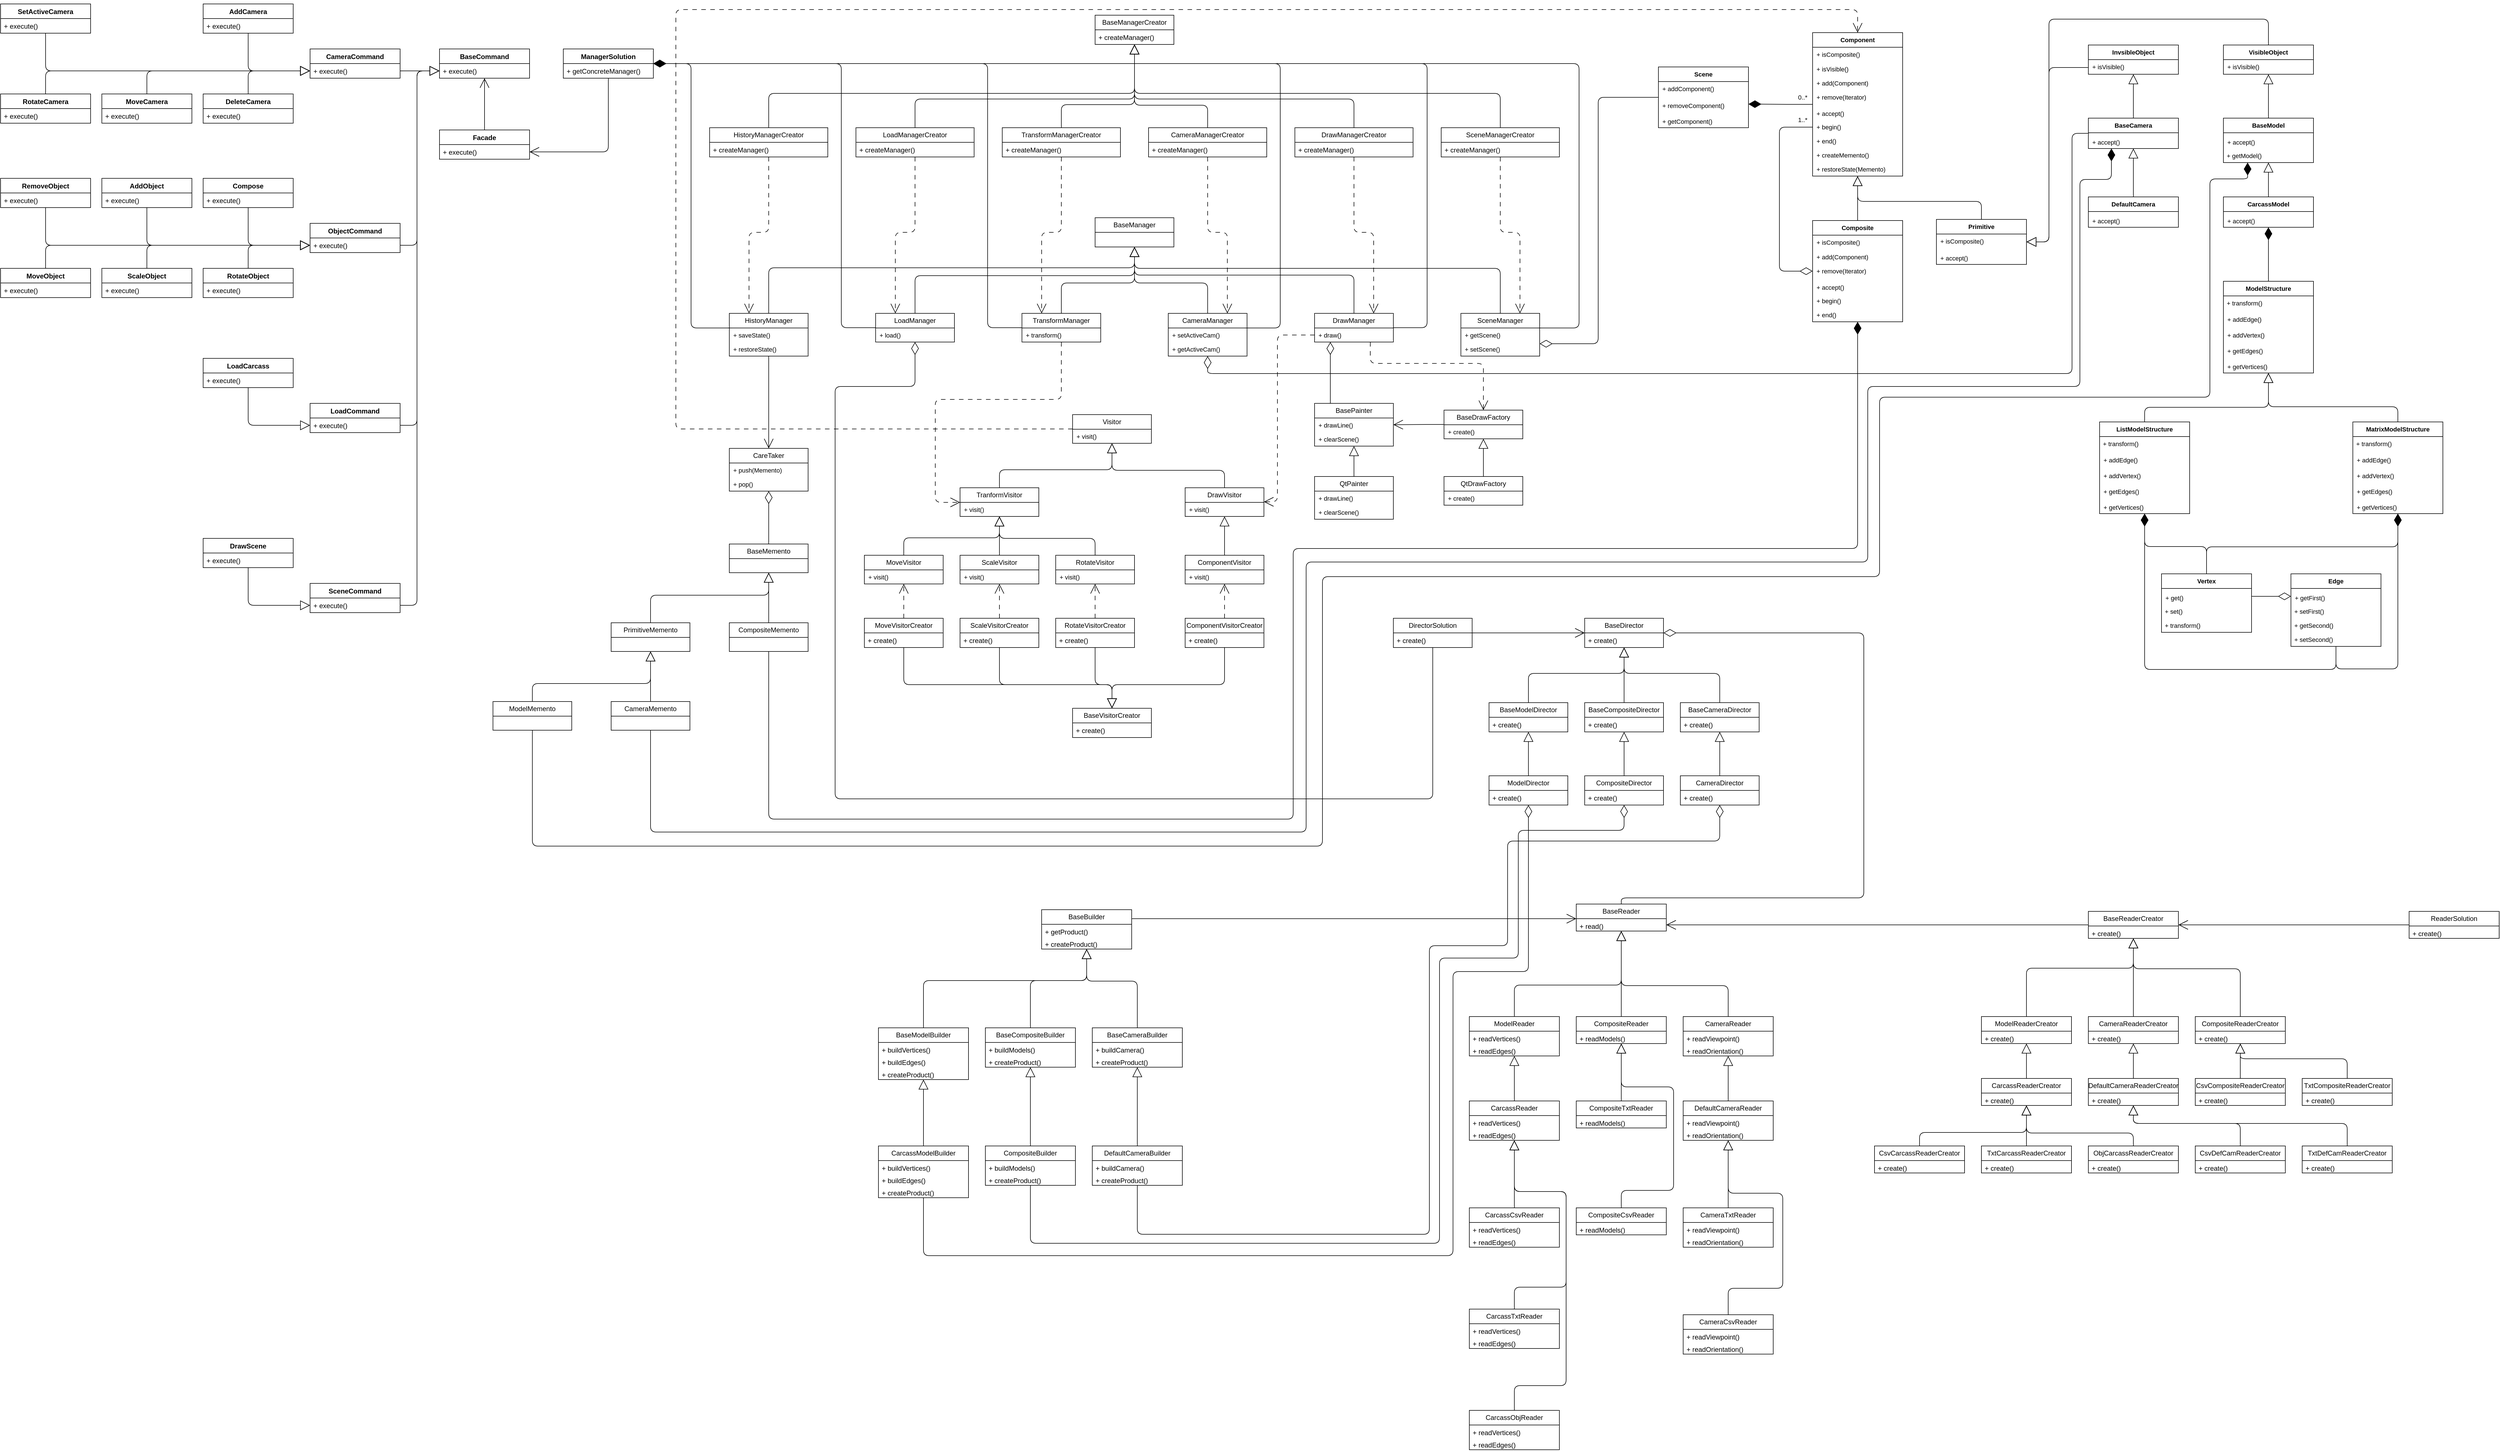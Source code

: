 <mxfile version="26.2.15">
  <diagram name="Страница — 1" id="QBp-YaOvxC3dKg_yT_Rz">
    <mxGraphModel dx="1226" dy="915" grid="0" gridSize="10" guides="1" tooltips="1" connect="1" arrows="1" fold="1" page="1" pageScale="1" pageWidth="4681" pageHeight="3300" background="none" math="0" shadow="0">
      <root>
        <mxCell id="0" />
        <mxCell id="1" parent="0" />
        <mxCell id="kcNYnUoNV3sQ_l08HxPA-2" value="&lt;div&gt;BaseCommand&lt;/div&gt;" style="swimlane;fontStyle=1;align=center;verticalAlign=top;childLayout=stackLayout;horizontal=1;startSize=26;horizontalStack=0;resizeParent=1;resizeParentMax=0;resizeLast=0;collapsible=1;marginBottom=0;whiteSpace=wrap;html=1;" parent="1" vertex="1">
          <mxGeometry x="970" y="90" width="160" height="52" as="geometry" />
        </mxCell>
        <mxCell id="kcNYnUoNV3sQ_l08HxPA-5" value="&lt;div&gt;+ execute()&lt;/div&gt;" style="text;strokeColor=none;fillColor=none;align=left;verticalAlign=top;spacingLeft=4;spacingRight=4;overflow=hidden;rotatable=0;points=[[0,0.5],[1,0.5]];portConstraint=eastwest;whiteSpace=wrap;html=1;" parent="kcNYnUoNV3sQ_l08HxPA-2" vertex="1">
          <mxGeometry y="26" width="160" height="26" as="geometry" />
        </mxCell>
        <mxCell id="kcNYnUoNV3sQ_l08HxPA-6" value="&lt;div&gt;CameraCommand&lt;/div&gt;" style="swimlane;fontStyle=1;align=center;verticalAlign=top;childLayout=stackLayout;horizontal=1;startSize=26;horizontalStack=0;resizeParent=1;resizeParentMax=0;resizeLast=0;collapsible=1;marginBottom=0;whiteSpace=wrap;html=1;" parent="1" vertex="1">
          <mxGeometry x="740" y="90" width="160" height="52" as="geometry" />
        </mxCell>
        <mxCell id="kcNYnUoNV3sQ_l08HxPA-7" value="&lt;div&gt;+ execute()&lt;/div&gt;" style="text;strokeColor=none;fillColor=none;align=left;verticalAlign=top;spacingLeft=4;spacingRight=4;overflow=hidden;rotatable=0;points=[[0,0.5],[1,0.5]];portConstraint=eastwest;whiteSpace=wrap;html=1;" parent="kcNYnUoNV3sQ_l08HxPA-6" vertex="1">
          <mxGeometry y="26" width="160" height="26" as="geometry" />
        </mxCell>
        <mxCell id="kcNYnUoNV3sQ_l08HxPA-42" style="edgeStyle=orthogonalEdgeStyle;rounded=1;orthogonalLoop=1;jettySize=auto;html=1;curved=0;endSize=15;endArrow=block;endFill=0;" parent="1" source="kcNYnUoNV3sQ_l08HxPA-17" target="kcNYnUoNV3sQ_l08HxPA-7" edge="1">
          <mxGeometry relative="1" as="geometry" />
        </mxCell>
        <mxCell id="kcNYnUoNV3sQ_l08HxPA-17" value="&lt;div&gt;AddCamera&lt;/div&gt;&lt;div&gt;&lt;br&gt;&lt;/div&gt;" style="swimlane;fontStyle=1;align=center;verticalAlign=top;childLayout=stackLayout;horizontal=1;startSize=26;horizontalStack=0;resizeParent=1;resizeParentMax=0;resizeLast=0;collapsible=1;marginBottom=0;whiteSpace=wrap;html=1;" parent="1" vertex="1">
          <mxGeometry x="550" y="10" width="160" height="52" as="geometry" />
        </mxCell>
        <mxCell id="kcNYnUoNV3sQ_l08HxPA-18" value="&lt;div&gt;+ execute()&lt;/div&gt;" style="text;strokeColor=none;fillColor=none;align=left;verticalAlign=top;spacingLeft=4;spacingRight=4;overflow=hidden;rotatable=0;points=[[0,0.5],[1,0.5]];portConstraint=eastwest;whiteSpace=wrap;html=1;" parent="kcNYnUoNV3sQ_l08HxPA-17" vertex="1">
          <mxGeometry y="26" width="160" height="26" as="geometry" />
        </mxCell>
        <mxCell id="kcNYnUoNV3sQ_l08HxPA-40" style="edgeStyle=orthogonalEdgeStyle;rounded=1;orthogonalLoop=1;jettySize=auto;html=1;entryX=0;entryY=0.5;entryDx=0;entryDy=0;curved=0;endArrow=block;endFill=0;endSize=15;" parent="1" source="kcNYnUoNV3sQ_l08HxPA-37" target="kcNYnUoNV3sQ_l08HxPA-7" edge="1">
          <mxGeometry relative="1" as="geometry" />
        </mxCell>
        <mxCell id="kcNYnUoNV3sQ_l08HxPA-37" value="&lt;div&gt;DeleteCamera&lt;/div&gt;&lt;div&gt;&lt;br&gt;&lt;/div&gt;" style="swimlane;fontStyle=1;align=center;verticalAlign=top;childLayout=stackLayout;horizontal=1;startSize=26;horizontalStack=0;resizeParent=1;resizeParentMax=0;resizeLast=0;collapsible=1;marginBottom=0;whiteSpace=wrap;html=1;" parent="1" vertex="1">
          <mxGeometry x="550" y="170" width="160" height="52" as="geometry" />
        </mxCell>
        <mxCell id="kcNYnUoNV3sQ_l08HxPA-38" value="&lt;div&gt;+ execute()&lt;/div&gt;" style="text;strokeColor=none;fillColor=none;align=left;verticalAlign=top;spacingLeft=4;spacingRight=4;overflow=hidden;rotatable=0;points=[[0,0.5],[1,0.5]];portConstraint=eastwest;whiteSpace=wrap;html=1;" parent="kcNYnUoNV3sQ_l08HxPA-37" vertex="1">
          <mxGeometry y="26" width="160" height="26" as="geometry" />
        </mxCell>
        <mxCell id="kcNYnUoNV3sQ_l08HxPA-49" style="edgeStyle=orthogonalEdgeStyle;rounded=1;orthogonalLoop=1;jettySize=auto;html=1;endArrow=block;endFill=0;endSize=15;curved=0;" parent="1" source="kcNYnUoNV3sQ_l08HxPA-43" target="kcNYnUoNV3sQ_l08HxPA-7" edge="1">
          <mxGeometry relative="1" as="geometry" />
        </mxCell>
        <mxCell id="kcNYnUoNV3sQ_l08HxPA-43" value="&lt;div&gt;MoveCamera&lt;/div&gt;&lt;div&gt;&lt;br&gt;&lt;/div&gt;" style="swimlane;fontStyle=1;align=center;verticalAlign=top;childLayout=stackLayout;horizontal=1;startSize=26;horizontalStack=0;resizeParent=1;resizeParentMax=0;resizeLast=0;collapsible=1;marginBottom=0;whiteSpace=wrap;html=1;" parent="1" vertex="1">
          <mxGeometry x="370" y="170" width="160" height="52" as="geometry" />
        </mxCell>
        <mxCell id="kcNYnUoNV3sQ_l08HxPA-44" value="&lt;div&gt;+ execute()&lt;/div&gt;" style="text;strokeColor=none;fillColor=none;align=left;verticalAlign=top;spacingLeft=4;spacingRight=4;overflow=hidden;rotatable=0;points=[[0,0.5],[1,0.5]];portConstraint=eastwest;whiteSpace=wrap;html=1;" parent="kcNYnUoNV3sQ_l08HxPA-43" vertex="1">
          <mxGeometry y="26" width="160" height="26" as="geometry" />
        </mxCell>
        <mxCell id="kcNYnUoNV3sQ_l08HxPA-48" style="edgeStyle=orthogonalEdgeStyle;rounded=1;orthogonalLoop=1;jettySize=auto;html=1;endSize=15;endArrow=block;endFill=0;curved=0;" parent="1" source="kcNYnUoNV3sQ_l08HxPA-45" target="kcNYnUoNV3sQ_l08HxPA-7" edge="1">
          <mxGeometry relative="1" as="geometry" />
        </mxCell>
        <mxCell id="kcNYnUoNV3sQ_l08HxPA-45" value="&lt;div&gt;RotateCamera&lt;/div&gt;&lt;div&gt;&lt;br&gt;&lt;/div&gt;" style="swimlane;fontStyle=1;align=center;verticalAlign=top;childLayout=stackLayout;horizontal=1;startSize=26;horizontalStack=0;resizeParent=1;resizeParentMax=0;resizeLast=0;collapsible=1;marginBottom=0;whiteSpace=wrap;html=1;" parent="1" vertex="1">
          <mxGeometry x="190" y="170" width="160" height="52" as="geometry" />
        </mxCell>
        <mxCell id="kcNYnUoNV3sQ_l08HxPA-46" value="&lt;div&gt;+ execute()&lt;/div&gt;" style="text;strokeColor=none;fillColor=none;align=left;verticalAlign=top;spacingLeft=4;spacingRight=4;overflow=hidden;rotatable=0;points=[[0,0.5],[1,0.5]];portConstraint=eastwest;whiteSpace=wrap;html=1;" parent="kcNYnUoNV3sQ_l08HxPA-45" vertex="1">
          <mxGeometry y="26" width="160" height="26" as="geometry" />
        </mxCell>
        <mxCell id="kcNYnUoNV3sQ_l08HxPA-47" style="edgeStyle=orthogonalEdgeStyle;rounded=1;orthogonalLoop=1;jettySize=auto;html=1;entryX=0;entryY=0.5;entryDx=0;entryDy=0;curved=0;endSize=15;endArrow=block;endFill=0;" parent="1" source="kcNYnUoNV3sQ_l08HxPA-7" target="kcNYnUoNV3sQ_l08HxPA-5" edge="1">
          <mxGeometry relative="1" as="geometry" />
        </mxCell>
        <mxCell id="kcNYnUoNV3sQ_l08HxPA-50" value="&lt;div&gt;ObjectCommand&lt;/div&gt;" style="swimlane;fontStyle=1;align=center;verticalAlign=top;childLayout=stackLayout;horizontal=1;startSize=26;horizontalStack=0;resizeParent=1;resizeParentMax=0;resizeLast=0;collapsible=1;marginBottom=0;whiteSpace=wrap;html=1;" parent="1" vertex="1">
          <mxGeometry x="740" y="400" width="160" height="52" as="geometry" />
        </mxCell>
        <mxCell id="kcNYnUoNV3sQ_l08HxPA-51" value="&lt;div&gt;+ execute()&lt;/div&gt;" style="text;strokeColor=none;fillColor=none;align=left;verticalAlign=top;spacingLeft=4;spacingRight=4;overflow=hidden;rotatable=0;points=[[0,0.5],[1,0.5]];portConstraint=eastwest;whiteSpace=wrap;html=1;" parent="kcNYnUoNV3sQ_l08HxPA-50" vertex="1">
          <mxGeometry y="26" width="160" height="26" as="geometry" />
        </mxCell>
        <mxCell id="kcNYnUoNV3sQ_l08HxPA-64" style="edgeStyle=orthogonalEdgeStyle;rounded=1;orthogonalLoop=1;jettySize=auto;html=1;entryX=0;entryY=0.5;entryDx=0;entryDy=0;endArrow=block;endFill=0;endSize=15;curved=0;" parent="1" source="kcNYnUoNV3sQ_l08HxPA-52" target="kcNYnUoNV3sQ_l08HxPA-51" edge="1">
          <mxGeometry relative="1" as="geometry" />
        </mxCell>
        <mxCell id="kcNYnUoNV3sQ_l08HxPA-52" value="&lt;div&gt;Compose&lt;/div&gt;" style="swimlane;fontStyle=1;align=center;verticalAlign=top;childLayout=stackLayout;horizontal=1;startSize=26;horizontalStack=0;resizeParent=1;resizeParentMax=0;resizeLast=0;collapsible=1;marginBottom=0;whiteSpace=wrap;html=1;" parent="1" vertex="1">
          <mxGeometry x="550" y="320" width="160" height="52" as="geometry" />
        </mxCell>
        <mxCell id="kcNYnUoNV3sQ_l08HxPA-53" value="&lt;div&gt;+ execute()&lt;/div&gt;" style="text;strokeColor=none;fillColor=none;align=left;verticalAlign=top;spacingLeft=4;spacingRight=4;overflow=hidden;rotatable=0;points=[[0,0.5],[1,0.5]];portConstraint=eastwest;whiteSpace=wrap;html=1;" parent="kcNYnUoNV3sQ_l08HxPA-52" vertex="1">
          <mxGeometry y="26" width="160" height="26" as="geometry" />
        </mxCell>
        <mxCell id="kcNYnUoNV3sQ_l08HxPA-69" style="edgeStyle=orthogonalEdgeStyle;shape=connector;curved=0;rounded=1;orthogonalLoop=1;jettySize=auto;html=1;strokeColor=default;align=center;verticalAlign=middle;fontFamily=Helvetica;fontSize=11;fontColor=default;labelBackgroundColor=default;endArrow=block;endFill=0;endSize=15;" parent="1" source="kcNYnUoNV3sQ_l08HxPA-56" target="kcNYnUoNV3sQ_l08HxPA-51" edge="1">
          <mxGeometry relative="1" as="geometry" />
        </mxCell>
        <mxCell id="kcNYnUoNV3sQ_l08HxPA-56" value="&lt;div&gt;RemoveObject&lt;/div&gt;" style="swimlane;fontStyle=1;align=center;verticalAlign=top;childLayout=stackLayout;horizontal=1;startSize=26;horizontalStack=0;resizeParent=1;resizeParentMax=0;resizeLast=0;collapsible=1;marginBottom=0;whiteSpace=wrap;html=1;" parent="1" vertex="1">
          <mxGeometry x="190" y="320" width="160" height="52" as="geometry" />
        </mxCell>
        <mxCell id="kcNYnUoNV3sQ_l08HxPA-57" value="&lt;div&gt;+ execute()&lt;/div&gt;" style="text;strokeColor=none;fillColor=none;align=left;verticalAlign=top;spacingLeft=4;spacingRight=4;overflow=hidden;rotatable=0;points=[[0,0.5],[1,0.5]];portConstraint=eastwest;whiteSpace=wrap;html=1;" parent="kcNYnUoNV3sQ_l08HxPA-56" vertex="1">
          <mxGeometry y="26" width="160" height="26" as="geometry" />
        </mxCell>
        <mxCell id="kcNYnUoNV3sQ_l08HxPA-65" style="edgeStyle=orthogonalEdgeStyle;rounded=1;orthogonalLoop=1;jettySize=auto;html=1;entryX=0;entryY=0.5;entryDx=0;entryDy=0;curved=0;endSize=15;endArrow=block;endFill=0;" parent="1" source="kcNYnUoNV3sQ_l08HxPA-58" target="kcNYnUoNV3sQ_l08HxPA-51" edge="1">
          <mxGeometry relative="1" as="geometry" />
        </mxCell>
        <mxCell id="kcNYnUoNV3sQ_l08HxPA-58" value="&lt;div&gt;RotateObject&lt;/div&gt;" style="swimlane;fontStyle=1;align=center;verticalAlign=top;childLayout=stackLayout;horizontal=1;startSize=26;horizontalStack=0;resizeParent=1;resizeParentMax=0;resizeLast=0;collapsible=1;marginBottom=0;whiteSpace=wrap;html=1;" parent="1" vertex="1">
          <mxGeometry x="550" y="480" width="160" height="52" as="geometry" />
        </mxCell>
        <mxCell id="kcNYnUoNV3sQ_l08HxPA-59" value="&lt;div&gt;+ execute()&lt;/div&gt;" style="text;strokeColor=none;fillColor=none;align=left;verticalAlign=top;spacingLeft=4;spacingRight=4;overflow=hidden;rotatable=0;points=[[0,0.5],[1,0.5]];portConstraint=eastwest;whiteSpace=wrap;html=1;" parent="kcNYnUoNV3sQ_l08HxPA-58" vertex="1">
          <mxGeometry y="26" width="160" height="26" as="geometry" />
        </mxCell>
        <mxCell id="kcNYnUoNV3sQ_l08HxPA-67" style="edgeStyle=orthogonalEdgeStyle;shape=connector;curved=0;rounded=1;orthogonalLoop=1;jettySize=auto;html=1;strokeColor=default;align=center;verticalAlign=middle;fontFamily=Helvetica;fontSize=11;fontColor=default;labelBackgroundColor=default;endArrow=block;endFill=0;endSize=15;" parent="1" source="kcNYnUoNV3sQ_l08HxPA-60" target="kcNYnUoNV3sQ_l08HxPA-51" edge="1">
          <mxGeometry relative="1" as="geometry" />
        </mxCell>
        <mxCell id="kcNYnUoNV3sQ_l08HxPA-60" value="&lt;div&gt;ScaleObject&lt;/div&gt;" style="swimlane;fontStyle=1;align=center;verticalAlign=top;childLayout=stackLayout;horizontal=1;startSize=26;horizontalStack=0;resizeParent=1;resizeParentMax=0;resizeLast=0;collapsible=1;marginBottom=0;whiteSpace=wrap;html=1;" parent="1" vertex="1">
          <mxGeometry x="370" y="480" width="160" height="52" as="geometry" />
        </mxCell>
        <mxCell id="kcNYnUoNV3sQ_l08HxPA-61" value="&lt;div&gt;+ execute()&lt;/div&gt;" style="text;strokeColor=none;fillColor=none;align=left;verticalAlign=top;spacingLeft=4;spacingRight=4;overflow=hidden;rotatable=0;points=[[0,0.5],[1,0.5]];portConstraint=eastwest;whiteSpace=wrap;html=1;" parent="kcNYnUoNV3sQ_l08HxPA-60" vertex="1">
          <mxGeometry y="26" width="160" height="26" as="geometry" />
        </mxCell>
        <mxCell id="kcNYnUoNV3sQ_l08HxPA-70" style="edgeStyle=orthogonalEdgeStyle;shape=connector;curved=0;rounded=1;orthogonalLoop=1;jettySize=auto;html=1;strokeColor=default;align=center;verticalAlign=middle;fontFamily=Helvetica;fontSize=11;fontColor=default;labelBackgroundColor=default;endArrow=block;endFill=0;endSize=15;" parent="1" source="kcNYnUoNV3sQ_l08HxPA-62" target="kcNYnUoNV3sQ_l08HxPA-51" edge="1">
          <mxGeometry relative="1" as="geometry" />
        </mxCell>
        <mxCell id="kcNYnUoNV3sQ_l08HxPA-62" value="&lt;div&gt;MoveObject&lt;/div&gt;" style="swimlane;fontStyle=1;align=center;verticalAlign=top;childLayout=stackLayout;horizontal=1;startSize=26;horizontalStack=0;resizeParent=1;resizeParentMax=0;resizeLast=0;collapsible=1;marginBottom=0;whiteSpace=wrap;html=1;" parent="1" vertex="1">
          <mxGeometry x="190" y="480" width="160" height="52" as="geometry" />
        </mxCell>
        <mxCell id="kcNYnUoNV3sQ_l08HxPA-63" value="&lt;div&gt;+ execute()&lt;/div&gt;" style="text;strokeColor=none;fillColor=none;align=left;verticalAlign=top;spacingLeft=4;spacingRight=4;overflow=hidden;rotatable=0;points=[[0,0.5],[1,0.5]];portConstraint=eastwest;whiteSpace=wrap;html=1;" parent="kcNYnUoNV3sQ_l08HxPA-62" vertex="1">
          <mxGeometry y="26" width="160" height="26" as="geometry" />
        </mxCell>
        <mxCell id="kcNYnUoNV3sQ_l08HxPA-71" style="edgeStyle=orthogonalEdgeStyle;shape=connector;curved=0;rounded=1;orthogonalLoop=1;jettySize=auto;html=1;entryX=0;entryY=0.5;entryDx=0;entryDy=0;strokeColor=default;align=center;verticalAlign=middle;fontFamily=Helvetica;fontSize=11;fontColor=default;labelBackgroundColor=default;endArrow=block;endFill=0;endSize=15;" parent="1" source="kcNYnUoNV3sQ_l08HxPA-51" target="kcNYnUoNV3sQ_l08HxPA-5" edge="1">
          <mxGeometry relative="1" as="geometry" />
        </mxCell>
        <mxCell id="kcNYnUoNV3sQ_l08HxPA-96" value="&lt;div&gt;SceneCommand&lt;/div&gt;" style="swimlane;fontStyle=1;align=center;verticalAlign=top;childLayout=stackLayout;horizontal=1;startSize=26;horizontalStack=0;resizeParent=1;resizeParentMax=0;resizeLast=0;collapsible=1;marginBottom=0;whiteSpace=wrap;html=1;" parent="1" vertex="1">
          <mxGeometry x="740" y="1040" width="160" height="52" as="geometry" />
        </mxCell>
        <mxCell id="kcNYnUoNV3sQ_l08HxPA-97" value="&lt;div&gt;+ execute()&lt;/div&gt;" style="text;strokeColor=none;fillColor=none;align=left;verticalAlign=top;spacingLeft=4;spacingRight=4;overflow=hidden;rotatable=0;points=[[0,0.5],[1,0.5]];portConstraint=eastwest;whiteSpace=wrap;html=1;" parent="kcNYnUoNV3sQ_l08HxPA-96" vertex="1">
          <mxGeometry y="26" width="160" height="26" as="geometry" />
        </mxCell>
        <mxCell id="kcNYnUoNV3sQ_l08HxPA-104" style="edgeStyle=orthogonalEdgeStyle;shape=connector;curved=0;rounded=1;orthogonalLoop=1;jettySize=auto;html=1;strokeColor=default;align=center;verticalAlign=middle;fontFamily=Helvetica;fontSize=11;fontColor=default;labelBackgroundColor=default;endArrow=block;endFill=0;endSize=15;" parent="1" source="kcNYnUoNV3sQ_l08HxPA-98" target="kcNYnUoNV3sQ_l08HxPA-97" edge="1">
          <mxGeometry relative="1" as="geometry" />
        </mxCell>
        <mxCell id="kcNYnUoNV3sQ_l08HxPA-98" value="&lt;div&gt;DrawScene&lt;/div&gt;" style="swimlane;fontStyle=1;align=center;verticalAlign=top;childLayout=stackLayout;horizontal=1;startSize=26;horizontalStack=0;resizeParent=1;resizeParentMax=0;resizeLast=0;collapsible=1;marginBottom=0;whiteSpace=wrap;html=1;" parent="1" vertex="1">
          <mxGeometry x="550" y="960" width="160" height="52" as="geometry" />
        </mxCell>
        <mxCell id="kcNYnUoNV3sQ_l08HxPA-99" value="&lt;div&gt;+ execute()&lt;/div&gt;" style="text;strokeColor=none;fillColor=none;align=left;verticalAlign=top;spacingLeft=4;spacingRight=4;overflow=hidden;rotatable=0;points=[[0,0.5],[1,0.5]];portConstraint=eastwest;whiteSpace=wrap;html=1;" parent="kcNYnUoNV3sQ_l08HxPA-98" vertex="1">
          <mxGeometry y="26" width="160" height="26" as="geometry" />
        </mxCell>
        <mxCell id="kcNYnUoNV3sQ_l08HxPA-108" style="edgeStyle=orthogonalEdgeStyle;shape=connector;curved=0;rounded=1;orthogonalLoop=1;jettySize=auto;html=1;strokeColor=default;align=center;verticalAlign=middle;fontFamily=Helvetica;fontSize=11;fontColor=default;labelBackgroundColor=default;endArrow=block;endFill=0;endSize=15;" parent="1" source="kcNYnUoNV3sQ_l08HxPA-97" target="kcNYnUoNV3sQ_l08HxPA-5" edge="1">
          <mxGeometry relative="1" as="geometry" />
        </mxCell>
        <mxCell id="OxW5o5mOS3tnvBDqDqTk-29" style="edgeStyle=orthogonalEdgeStyle;shape=connector;curved=0;rounded=1;orthogonalLoop=1;jettySize=auto;html=1;strokeColor=default;align=center;verticalAlign=middle;fontFamily=Helvetica;fontSize=11;fontColor=default;labelBackgroundColor=default;endArrow=open;endFill=0;endSize=15;" edge="1" parent="1" source="kcNYnUoNV3sQ_l08HxPA-109" target="OxW5o5mOS3tnvBDqDqTk-25">
          <mxGeometry relative="1" as="geometry" />
        </mxCell>
        <mxCell id="kcNYnUoNV3sQ_l08HxPA-109" value="Mana&lt;span style=&quot;background-color: transparent; color: light-dark(rgb(0, 0, 0), rgb(255, 255, 255));&quot;&gt;gerSolution&lt;/span&gt;" style="swimlane;fontStyle=1;align=center;verticalAlign=top;childLayout=stackLayout;horizontal=1;startSize=26;horizontalStack=0;resizeParent=1;resizeParentMax=0;resizeLast=0;collapsible=1;marginBottom=0;whiteSpace=wrap;html=1;" parent="1" vertex="1">
          <mxGeometry x="1190" y="90" width="160" height="52" as="geometry" />
        </mxCell>
        <mxCell id="kcNYnUoNV3sQ_l08HxPA-110" value="&lt;div&gt;+ getConcreteManager()&lt;/div&gt;" style="text;strokeColor=none;fillColor=none;align=left;verticalAlign=top;spacingLeft=4;spacingRight=4;overflow=hidden;rotatable=0;points=[[0,0.5],[1,0.5]];portConstraint=eastwest;whiteSpace=wrap;html=1;" parent="kcNYnUoNV3sQ_l08HxPA-109" vertex="1">
          <mxGeometry y="26" width="160" height="26" as="geometry" />
        </mxCell>
        <mxCell id="ia8_1eOmBllSkf4h7f8r-1" value="BaseManagerCreator" style="swimlane;fontStyle=0;childLayout=stackLayout;horizontal=1;startSize=26;fillColor=none;horizontalStack=0;resizeParent=1;resizeParentMax=0;resizeLast=0;collapsible=1;marginBottom=0;whiteSpace=wrap;html=1;" parent="1" vertex="1">
          <mxGeometry x="2135" y="30" width="140" height="52" as="geometry" />
        </mxCell>
        <mxCell id="ia8_1eOmBllSkf4h7f8r-2" value="+ createManager()" style="text;strokeColor=none;fillColor=none;align=left;verticalAlign=top;spacingLeft=4;spacingRight=4;overflow=hidden;rotatable=0;points=[[0,0.5],[1,0.5]];portConstraint=eastwest;whiteSpace=wrap;html=1;" parent="ia8_1eOmBllSkf4h7f8r-1" vertex="1">
          <mxGeometry y="26" width="140" height="26" as="geometry" />
        </mxCell>
        <mxCell id="ia8_1eOmBllSkf4h7f8r-22" style="edgeStyle=orthogonalEdgeStyle;shape=connector;curved=0;rounded=1;orthogonalLoop=1;jettySize=auto;html=1;strokeColor=default;align=center;verticalAlign=middle;fontFamily=Helvetica;fontSize=11;fontColor=default;labelBackgroundColor=default;endArrow=block;endFill=0;endSize=15;" parent="1" source="ia8_1eOmBllSkf4h7f8r-5" target="ia8_1eOmBllSkf4h7f8r-1" edge="1">
          <mxGeometry relative="1" as="geometry">
            <Array as="points">
              <mxPoint x="2075" y="189" />
              <mxPoint x="2205" y="189" />
            </Array>
          </mxGeometry>
        </mxCell>
        <mxCell id="ia8_1eOmBllSkf4h7f8r-46" style="edgeStyle=orthogonalEdgeStyle;shape=connector;curved=0;rounded=1;orthogonalLoop=1;jettySize=auto;html=1;entryX=0.25;entryY=0;entryDx=0;entryDy=0;dashed=1;dashPattern=8 8;strokeColor=default;align=center;verticalAlign=middle;fontFamily=Helvetica;fontSize=11;fontColor=default;labelBackgroundColor=default;endArrow=open;endFill=0;endSize=15;" parent="1" source="ia8_1eOmBllSkf4h7f8r-5" target="ia8_1eOmBllSkf4h7f8r-33" edge="1">
          <mxGeometry relative="1" as="geometry" />
        </mxCell>
        <mxCell id="ia8_1eOmBllSkf4h7f8r-5" value="TransformManagerCreator" style="swimlane;fontStyle=0;childLayout=stackLayout;horizontal=1;startSize=26;fillColor=none;horizontalStack=0;resizeParent=1;resizeParentMax=0;resizeLast=0;collapsible=1;marginBottom=0;whiteSpace=wrap;html=1;" parent="1" vertex="1">
          <mxGeometry x="1970" y="230" width="210" height="52" as="geometry" />
        </mxCell>
        <mxCell id="ia8_1eOmBllSkf4h7f8r-6" value="+ createManager()" style="text;strokeColor=none;fillColor=none;align=left;verticalAlign=top;spacingLeft=4;spacingRight=4;overflow=hidden;rotatable=0;points=[[0,0.5],[1,0.5]];portConstraint=eastwest;whiteSpace=wrap;html=1;" parent="ia8_1eOmBllSkf4h7f8r-5" vertex="1">
          <mxGeometry y="26" width="210" height="26" as="geometry" />
        </mxCell>
        <mxCell id="ia8_1eOmBllSkf4h7f8r-25" style="edgeStyle=orthogonalEdgeStyle;shape=connector;curved=0;rounded=1;orthogonalLoop=1;jettySize=auto;html=1;strokeColor=default;align=center;verticalAlign=middle;fontFamily=Helvetica;fontSize=11;fontColor=default;labelBackgroundColor=default;endArrow=block;endFill=0;endSize=15;" parent="1" source="ia8_1eOmBllSkf4h7f8r-8" target="ia8_1eOmBllSkf4h7f8r-1" edge="1">
          <mxGeometry relative="1" as="geometry">
            <Array as="points">
              <mxPoint x="1815" y="179" />
              <mxPoint x="2205" y="179" />
            </Array>
          </mxGeometry>
        </mxCell>
        <mxCell id="ia8_1eOmBllSkf4h7f8r-45" style="edgeStyle=orthogonalEdgeStyle;shape=connector;curved=0;rounded=1;orthogonalLoop=1;jettySize=auto;html=1;entryX=0.25;entryY=0;entryDx=0;entryDy=0;dashed=1;dashPattern=8 8;strokeColor=default;align=center;verticalAlign=middle;fontFamily=Helvetica;fontSize=11;fontColor=default;labelBackgroundColor=default;endArrow=open;endFill=0;endSize=15;" parent="1" source="ia8_1eOmBllSkf4h7f8r-8" target="ia8_1eOmBllSkf4h7f8r-32" edge="1">
          <mxGeometry relative="1" as="geometry" />
        </mxCell>
        <mxCell id="ia8_1eOmBllSkf4h7f8r-8" value="&lt;div&gt;LoadManagerCreator&lt;/div&gt;" style="swimlane;fontStyle=0;childLayout=stackLayout;horizontal=1;startSize=26;fillColor=none;horizontalStack=0;resizeParent=1;resizeParentMax=0;resizeLast=0;collapsible=1;marginBottom=0;whiteSpace=wrap;html=1;" parent="1" vertex="1">
          <mxGeometry x="1710" y="230" width="210" height="52" as="geometry" />
        </mxCell>
        <mxCell id="ia8_1eOmBllSkf4h7f8r-9" value="+ createManager()" style="text;strokeColor=none;fillColor=none;align=left;verticalAlign=top;spacingLeft=4;spacingRight=4;overflow=hidden;rotatable=0;points=[[0,0.5],[1,0.5]];portConstraint=eastwest;whiteSpace=wrap;html=1;" parent="ia8_1eOmBllSkf4h7f8r-8" vertex="1">
          <mxGeometry y="26" width="210" height="26" as="geometry" />
        </mxCell>
        <mxCell id="ia8_1eOmBllSkf4h7f8r-23" style="edgeStyle=orthogonalEdgeStyle;shape=connector;curved=0;rounded=1;orthogonalLoop=1;jettySize=auto;html=1;strokeColor=default;align=center;verticalAlign=middle;fontFamily=Helvetica;fontSize=11;fontColor=default;labelBackgroundColor=default;endArrow=block;endFill=0;endSize=15;" parent="1" source="ia8_1eOmBllSkf4h7f8r-13" target="ia8_1eOmBllSkf4h7f8r-1" edge="1">
          <mxGeometry relative="1" as="geometry">
            <Array as="points">
              <mxPoint x="2335" y="190" />
              <mxPoint x="2205" y="190" />
            </Array>
          </mxGeometry>
        </mxCell>
        <mxCell id="ia8_1eOmBllSkf4h7f8r-47" style="edgeStyle=orthogonalEdgeStyle;shape=connector;curved=0;rounded=1;orthogonalLoop=1;jettySize=auto;html=1;entryX=0.75;entryY=0;entryDx=0;entryDy=0;dashed=1;dashPattern=8 8;strokeColor=default;align=center;verticalAlign=middle;fontFamily=Helvetica;fontSize=11;fontColor=default;labelBackgroundColor=default;endArrow=open;endFill=0;endSize=15;" parent="1" source="ia8_1eOmBllSkf4h7f8r-13" target="ia8_1eOmBllSkf4h7f8r-34" edge="1">
          <mxGeometry relative="1" as="geometry" />
        </mxCell>
        <mxCell id="ia8_1eOmBllSkf4h7f8r-13" value="&lt;div&gt;CameraManagerCreator&lt;/div&gt;" style="swimlane;fontStyle=0;childLayout=stackLayout;horizontal=1;startSize=26;fillColor=none;horizontalStack=0;resizeParent=1;resizeParentMax=0;resizeLast=0;collapsible=1;marginBottom=0;whiteSpace=wrap;html=1;" parent="1" vertex="1">
          <mxGeometry x="2230" y="230" width="210" height="52" as="geometry" />
        </mxCell>
        <mxCell id="ia8_1eOmBllSkf4h7f8r-14" value="+ createManager()" style="text;strokeColor=none;fillColor=none;align=left;verticalAlign=top;spacingLeft=4;spacingRight=4;overflow=hidden;rotatable=0;points=[[0,0.5],[1,0.5]];portConstraint=eastwest;whiteSpace=wrap;html=1;" parent="ia8_1eOmBllSkf4h7f8r-13" vertex="1">
          <mxGeometry y="26" width="210" height="26" as="geometry" />
        </mxCell>
        <mxCell id="ia8_1eOmBllSkf4h7f8r-26" style="edgeStyle=orthogonalEdgeStyle;shape=connector;curved=0;rounded=1;orthogonalLoop=1;jettySize=auto;html=1;strokeColor=default;align=center;verticalAlign=middle;fontFamily=Helvetica;fontSize=11;fontColor=default;labelBackgroundColor=default;endArrow=block;endFill=0;endSize=15;" parent="1" source="ia8_1eOmBllSkf4h7f8r-16" target="ia8_1eOmBllSkf4h7f8r-1" edge="1">
          <mxGeometry relative="1" as="geometry">
            <Array as="points">
              <mxPoint x="1555" y="169" />
              <mxPoint x="2205" y="169" />
            </Array>
          </mxGeometry>
        </mxCell>
        <mxCell id="ia8_1eOmBllSkf4h7f8r-44" style="edgeStyle=orthogonalEdgeStyle;shape=connector;curved=0;rounded=1;orthogonalLoop=1;jettySize=auto;html=1;entryX=0.25;entryY=0;entryDx=0;entryDy=0;strokeColor=default;align=center;verticalAlign=middle;fontFamily=Helvetica;fontSize=11;fontColor=default;labelBackgroundColor=default;endArrow=open;endFill=0;endSize=15;dashed=1;dashPattern=8 8;" parent="1" source="ia8_1eOmBllSkf4h7f8r-16" target="ia8_1eOmBllSkf4h7f8r-31" edge="1">
          <mxGeometry relative="1" as="geometry" />
        </mxCell>
        <mxCell id="ia8_1eOmBllSkf4h7f8r-16" value="&lt;div&gt;HistoryManagerCreator&lt;/div&gt;" style="swimlane;fontStyle=0;childLayout=stackLayout;horizontal=1;startSize=26;fillColor=none;horizontalStack=0;resizeParent=1;resizeParentMax=0;resizeLast=0;collapsible=1;marginBottom=0;whiteSpace=wrap;html=1;" parent="1" vertex="1">
          <mxGeometry x="1450" y="230" width="210" height="52" as="geometry" />
        </mxCell>
        <mxCell id="ia8_1eOmBllSkf4h7f8r-17" value="+ createManager()" style="text;strokeColor=none;fillColor=none;align=left;verticalAlign=top;spacingLeft=4;spacingRight=4;overflow=hidden;rotatable=0;points=[[0,0.5],[1,0.5]];portConstraint=eastwest;whiteSpace=wrap;html=1;" parent="ia8_1eOmBllSkf4h7f8r-16" vertex="1">
          <mxGeometry y="26" width="210" height="26" as="geometry" />
        </mxCell>
        <mxCell id="ia8_1eOmBllSkf4h7f8r-27" style="edgeStyle=orthogonalEdgeStyle;shape=connector;curved=0;rounded=1;orthogonalLoop=1;jettySize=auto;html=1;strokeColor=default;align=center;verticalAlign=middle;fontFamily=Helvetica;fontSize=11;fontColor=default;labelBackgroundColor=default;endArrow=block;endFill=0;endSize=15;" parent="1" source="ia8_1eOmBllSkf4h7f8r-18" target="ia8_1eOmBllSkf4h7f8r-1" edge="1">
          <mxGeometry relative="1" as="geometry">
            <Array as="points">
              <mxPoint x="2595" y="179" />
              <mxPoint x="2205" y="179" />
            </Array>
          </mxGeometry>
        </mxCell>
        <mxCell id="ia8_1eOmBllSkf4h7f8r-48" style="edgeStyle=orthogonalEdgeStyle;shape=connector;curved=0;rounded=1;orthogonalLoop=1;jettySize=auto;html=1;entryX=0.75;entryY=0;entryDx=0;entryDy=0;dashed=1;dashPattern=8 8;strokeColor=default;align=center;verticalAlign=middle;fontFamily=Helvetica;fontSize=11;fontColor=default;labelBackgroundColor=default;endArrow=open;endFill=0;endSize=15;" parent="1" source="ia8_1eOmBllSkf4h7f8r-18" target="ia8_1eOmBllSkf4h7f8r-35" edge="1">
          <mxGeometry relative="1" as="geometry" />
        </mxCell>
        <mxCell id="ia8_1eOmBllSkf4h7f8r-18" value="&lt;div&gt;DrawManagerCreator&lt;/div&gt;" style="swimlane;fontStyle=0;childLayout=stackLayout;horizontal=1;startSize=26;fillColor=none;horizontalStack=0;resizeParent=1;resizeParentMax=0;resizeLast=0;collapsible=1;marginBottom=0;whiteSpace=wrap;html=1;" parent="1" vertex="1">
          <mxGeometry x="2490" y="230" width="210" height="52" as="geometry" />
        </mxCell>
        <mxCell id="ia8_1eOmBllSkf4h7f8r-19" value="+ createManager()" style="text;strokeColor=none;fillColor=none;align=left;verticalAlign=top;spacingLeft=4;spacingRight=4;overflow=hidden;rotatable=0;points=[[0,0.5],[1,0.5]];portConstraint=eastwest;whiteSpace=wrap;html=1;" parent="ia8_1eOmBllSkf4h7f8r-18" vertex="1">
          <mxGeometry y="26" width="210" height="26" as="geometry" />
        </mxCell>
        <mxCell id="ia8_1eOmBllSkf4h7f8r-28" style="edgeStyle=orthogonalEdgeStyle;shape=connector;curved=0;rounded=1;orthogonalLoop=1;jettySize=auto;html=1;strokeColor=default;align=center;verticalAlign=middle;fontFamily=Helvetica;fontSize=11;fontColor=default;labelBackgroundColor=default;endArrow=block;endFill=0;endSize=15;" parent="1" source="ia8_1eOmBllSkf4h7f8r-20" target="ia8_1eOmBllSkf4h7f8r-1" edge="1">
          <mxGeometry relative="1" as="geometry">
            <Array as="points">
              <mxPoint x="2855" y="169" />
              <mxPoint x="2205" y="169" />
            </Array>
          </mxGeometry>
        </mxCell>
        <mxCell id="ia8_1eOmBllSkf4h7f8r-49" style="edgeStyle=orthogonalEdgeStyle;shape=connector;curved=0;rounded=1;orthogonalLoop=1;jettySize=auto;html=1;entryX=0.75;entryY=0;entryDx=0;entryDy=0;dashed=1;dashPattern=8 8;strokeColor=default;align=center;verticalAlign=middle;fontFamily=Helvetica;fontSize=11;fontColor=default;labelBackgroundColor=default;endArrow=open;endFill=0;endSize=15;" parent="1" source="ia8_1eOmBllSkf4h7f8r-20" target="ia8_1eOmBllSkf4h7f8r-37" edge="1">
          <mxGeometry relative="1" as="geometry" />
        </mxCell>
        <mxCell id="ia8_1eOmBllSkf4h7f8r-20" value="&lt;div&gt;SceneManagerCreator&lt;/div&gt;" style="swimlane;fontStyle=0;childLayout=stackLayout;horizontal=1;startSize=26;fillColor=none;horizontalStack=0;resizeParent=1;resizeParentMax=0;resizeLast=0;collapsible=1;marginBottom=0;whiteSpace=wrap;html=1;" parent="1" vertex="1">
          <mxGeometry x="2750" y="230" width="210" height="52" as="geometry" />
        </mxCell>
        <mxCell id="ia8_1eOmBllSkf4h7f8r-21" value="+ createManager()" style="text;strokeColor=none;fillColor=none;align=left;verticalAlign=top;spacingLeft=4;spacingRight=4;overflow=hidden;rotatable=0;points=[[0,0.5],[1,0.5]];portConstraint=eastwest;whiteSpace=wrap;html=1;" parent="ia8_1eOmBllSkf4h7f8r-20" vertex="1">
          <mxGeometry y="26" width="210" height="26" as="geometry" />
        </mxCell>
        <mxCell id="ia8_1eOmBllSkf4h7f8r-29" value="&lt;div&gt;BaseManager&lt;/div&gt;" style="swimlane;fontStyle=0;childLayout=stackLayout;horizontal=1;startSize=26;fillColor=none;horizontalStack=0;resizeParent=1;resizeParentMax=0;resizeLast=0;collapsible=1;marginBottom=0;whiteSpace=wrap;html=1;" parent="1" vertex="1">
          <mxGeometry x="2135" y="390" width="140" height="52" as="geometry" />
        </mxCell>
        <mxCell id="ia8_1eOmBllSkf4h7f8r-38" style="edgeStyle=orthogonalEdgeStyle;shape=connector;curved=0;rounded=1;orthogonalLoop=1;jettySize=auto;html=1;strokeColor=default;align=center;verticalAlign=middle;fontFamily=Helvetica;fontSize=11;fontColor=default;labelBackgroundColor=default;endArrow=block;endFill=0;endSize=15;" parent="1" source="ia8_1eOmBllSkf4h7f8r-31" target="ia8_1eOmBllSkf4h7f8r-29" edge="1">
          <mxGeometry relative="1" as="geometry">
            <Array as="points">
              <mxPoint x="1555" y="479" />
              <mxPoint x="2205" y="479" />
            </Array>
          </mxGeometry>
        </mxCell>
        <mxCell id="ia8_1eOmBllSkf4h7f8r-52" style="edgeStyle=orthogonalEdgeStyle;shape=connector;curved=0;rounded=1;orthogonalLoop=1;jettySize=auto;html=1;strokeColor=default;align=center;verticalAlign=middle;fontFamily=Helvetica;fontSize=11;fontColor=default;labelBackgroundColor=default;endArrow=diamondThin;endFill=1;endSize=20;" parent="1" source="ia8_1eOmBllSkf4h7f8r-31" target="kcNYnUoNV3sQ_l08HxPA-109" edge="1">
          <mxGeometry relative="1" as="geometry">
            <Array as="points">
              <mxPoint x="1417" y="586" />
              <mxPoint x="1417" y="116" />
            </Array>
          </mxGeometry>
        </mxCell>
        <mxCell id="ia8_1eOmBllSkf4h7f8r-31" value="&lt;div&gt;HistoryManager&lt;/div&gt;" style="swimlane;fontStyle=0;childLayout=stackLayout;horizontal=1;startSize=26;fillColor=none;horizontalStack=0;resizeParent=1;resizeParentMax=0;resizeLast=0;collapsible=1;marginBottom=0;whiteSpace=wrap;html=1;" parent="1" vertex="1">
          <mxGeometry x="1485" y="560" width="140" height="76" as="geometry" />
        </mxCell>
        <mxCell id="ia8_1eOmBllSkf4h7f8r-66" value="&lt;div&gt;+ saveState()&lt;/div&gt;" style="text;html=1;align=left;verticalAlign=middle;resizable=0;points=[];autosize=1;strokeColor=none;fillColor=none;fontFamily=Helvetica;fontSize=11;fontColor=default;labelBackgroundColor=default;spacingLeft=5;" parent="ia8_1eOmBllSkf4h7f8r-31" vertex="1">
          <mxGeometry y="26" width="140" height="25" as="geometry" />
        </mxCell>
        <mxCell id="ia8_1eOmBllSkf4h7f8r-67" value="+ restoreState()" style="text;html=1;align=left;verticalAlign=middle;resizable=0;points=[];autosize=1;strokeColor=none;fillColor=none;fontFamily=Helvetica;fontSize=11;fontColor=default;labelBackgroundColor=default;spacingLeft=5;" parent="ia8_1eOmBllSkf4h7f8r-31" vertex="1">
          <mxGeometry y="51" width="140" height="25" as="geometry" />
        </mxCell>
        <mxCell id="ia8_1eOmBllSkf4h7f8r-40" style="edgeStyle=orthogonalEdgeStyle;shape=connector;curved=0;rounded=1;orthogonalLoop=1;jettySize=auto;html=1;strokeColor=default;align=center;verticalAlign=middle;fontFamily=Helvetica;fontSize=11;fontColor=default;labelBackgroundColor=default;endArrow=block;endFill=0;endSize=15;" parent="1" source="ia8_1eOmBllSkf4h7f8r-32" target="ia8_1eOmBllSkf4h7f8r-29" edge="1">
          <mxGeometry relative="1" as="geometry">
            <Array as="points">
              <mxPoint x="1815" y="493" />
              <mxPoint x="2205" y="493" />
            </Array>
          </mxGeometry>
        </mxCell>
        <mxCell id="ia8_1eOmBllSkf4h7f8r-53" style="edgeStyle=orthogonalEdgeStyle;shape=connector;curved=0;rounded=1;orthogonalLoop=1;jettySize=auto;html=1;strokeColor=default;align=center;verticalAlign=middle;fontFamily=Helvetica;fontSize=11;fontColor=default;labelBackgroundColor=default;endArrow=diamondThin;endFill=1;endSize=20;" parent="1" source="ia8_1eOmBllSkf4h7f8r-32" target="kcNYnUoNV3sQ_l08HxPA-109" edge="1">
          <mxGeometry relative="1" as="geometry">
            <Array as="points">
              <mxPoint x="1684" y="586" />
              <mxPoint x="1684" y="116" />
            </Array>
          </mxGeometry>
        </mxCell>
        <mxCell id="ia8_1eOmBllSkf4h7f8r-32" value="&lt;div&gt;LoadManager&lt;/div&gt;" style="swimlane;fontStyle=0;childLayout=stackLayout;horizontal=1;startSize=26;fillColor=none;horizontalStack=0;resizeParent=1;resizeParentMax=0;resizeLast=0;collapsible=1;marginBottom=0;whiteSpace=wrap;html=1;" parent="1" vertex="1">
          <mxGeometry x="1745" y="560" width="140" height="51" as="geometry" />
        </mxCell>
        <mxCell id="ia8_1eOmBllSkf4h7f8r-65" value="+ load()" style="text;html=1;align=left;verticalAlign=middle;resizable=0;points=[];autosize=1;strokeColor=none;fillColor=none;fontFamily=Helvetica;fontSize=11;fontColor=default;labelBackgroundColor=default;spacingLeft=5;" parent="ia8_1eOmBllSkf4h7f8r-32" vertex="1">
          <mxGeometry y="26" width="140" height="25" as="geometry" />
        </mxCell>
        <mxCell id="ia8_1eOmBllSkf4h7f8r-42" style="edgeStyle=orthogonalEdgeStyle;shape=connector;curved=0;rounded=1;orthogonalLoop=1;jettySize=auto;html=1;strokeColor=default;align=center;verticalAlign=middle;fontFamily=Helvetica;fontSize=11;fontColor=default;labelBackgroundColor=default;endArrow=block;endFill=0;endSize=15;" parent="1" source="ia8_1eOmBllSkf4h7f8r-33" target="ia8_1eOmBllSkf4h7f8r-29" edge="1">
          <mxGeometry relative="1" as="geometry" />
        </mxCell>
        <mxCell id="ia8_1eOmBllSkf4h7f8r-54" style="edgeStyle=orthogonalEdgeStyle;shape=connector;curved=0;rounded=1;orthogonalLoop=1;jettySize=auto;html=1;strokeColor=default;align=center;verticalAlign=middle;fontFamily=Helvetica;fontSize=11;fontColor=default;labelBackgroundColor=default;endArrow=diamondThin;endFill=1;endSize=20;" parent="1" source="ia8_1eOmBllSkf4h7f8r-33" target="kcNYnUoNV3sQ_l08HxPA-109" edge="1">
          <mxGeometry relative="1" as="geometry">
            <Array as="points">
              <mxPoint x="1944" y="586" />
              <mxPoint x="1944" y="116" />
            </Array>
          </mxGeometry>
        </mxCell>
        <mxCell id="oC6grmxB9yOWiFJqP4eD-2" style="edgeStyle=orthogonalEdgeStyle;shape=connector;curved=0;rounded=1;orthogonalLoop=1;jettySize=auto;html=1;dashed=1;dashPattern=8 8;strokeColor=default;align=center;verticalAlign=middle;fontFamily=Helvetica;fontSize=11;fontColor=default;labelBackgroundColor=default;endArrow=open;endFill=0;endSize=15;" parent="1" source="ia8_1eOmBllSkf4h7f8r-33" target="3s3NZvKaxXg75t_-Udmw-59" edge="1">
          <mxGeometry relative="1" as="geometry">
            <Array as="points">
              <mxPoint x="2075" y="713" />
              <mxPoint x="1851" y="713" />
              <mxPoint x="1851" y="896" />
            </Array>
          </mxGeometry>
        </mxCell>
        <mxCell id="ia8_1eOmBllSkf4h7f8r-33" value="&lt;div&gt;TransformManager&lt;/div&gt;" style="swimlane;fontStyle=0;childLayout=stackLayout;horizontal=1;startSize=26;fillColor=none;horizontalStack=0;resizeParent=1;resizeParentMax=0;resizeLast=0;collapsible=1;marginBottom=0;whiteSpace=wrap;html=1;" parent="1" vertex="1">
          <mxGeometry x="2005" y="560" width="140" height="51" as="geometry" />
        </mxCell>
        <mxCell id="ia8_1eOmBllSkf4h7f8r-64" value="+ transform()" style="text;html=1;align=left;verticalAlign=middle;resizable=0;points=[];autosize=1;strokeColor=none;fillColor=none;fontFamily=Helvetica;fontSize=11;fontColor=default;labelBackgroundColor=default;spacingLeft=5;" parent="ia8_1eOmBllSkf4h7f8r-33" vertex="1">
          <mxGeometry y="26" width="140" height="25" as="geometry" />
        </mxCell>
        <mxCell id="ia8_1eOmBllSkf4h7f8r-43" style="edgeStyle=orthogonalEdgeStyle;shape=connector;curved=0;rounded=1;orthogonalLoop=1;jettySize=auto;html=1;strokeColor=default;align=center;verticalAlign=middle;fontFamily=Helvetica;fontSize=11;fontColor=default;labelBackgroundColor=default;endArrow=block;endFill=0;endSize=15;" parent="1" source="ia8_1eOmBllSkf4h7f8r-34" target="ia8_1eOmBllSkf4h7f8r-29" edge="1">
          <mxGeometry relative="1" as="geometry" />
        </mxCell>
        <mxCell id="ia8_1eOmBllSkf4h7f8r-55" style="edgeStyle=orthogonalEdgeStyle;shape=connector;curved=0;rounded=1;orthogonalLoop=1;jettySize=auto;html=1;strokeColor=default;align=center;verticalAlign=middle;fontFamily=Helvetica;fontSize=11;fontColor=default;labelBackgroundColor=default;endArrow=diamondThin;endFill=1;endSize=20;" parent="1" source="ia8_1eOmBllSkf4h7f8r-34" target="kcNYnUoNV3sQ_l08HxPA-109" edge="1">
          <mxGeometry relative="1" as="geometry">
            <Array as="points">
              <mxPoint x="2464" y="586" />
              <mxPoint x="2464" y="116" />
            </Array>
          </mxGeometry>
        </mxCell>
        <mxCell id="ia8_1eOmBllSkf4h7f8r-34" value="&lt;div&gt;CameraManager&lt;/div&gt;" style="swimlane;fontStyle=0;childLayout=stackLayout;horizontal=1;startSize=26;fillColor=none;horizontalStack=0;resizeParent=1;resizeParentMax=0;resizeLast=0;collapsible=1;marginBottom=0;whiteSpace=wrap;html=1;" parent="1" vertex="1">
          <mxGeometry x="2265" y="560" width="140" height="76" as="geometry" />
        </mxCell>
        <mxCell id="ia8_1eOmBllSkf4h7f8r-61" value="+ setActiveCam()" style="text;html=1;align=left;verticalAlign=middle;resizable=0;points=[];autosize=1;strokeColor=none;fillColor=none;fontFamily=Helvetica;fontSize=11;fontColor=default;labelBackgroundColor=default;spacingLeft=5;" parent="ia8_1eOmBllSkf4h7f8r-34" vertex="1">
          <mxGeometry y="26" width="140" height="25" as="geometry" />
        </mxCell>
        <mxCell id="ia8_1eOmBllSkf4h7f8r-60" value="+ getActiveCam()" style="text;html=1;align=left;verticalAlign=middle;resizable=0;points=[];autosize=1;strokeColor=none;fillColor=none;fontFamily=Helvetica;fontSize=11;fontColor=default;labelBackgroundColor=default;spacingLeft=5;" parent="ia8_1eOmBllSkf4h7f8r-34" vertex="1">
          <mxGeometry y="51" width="140" height="25" as="geometry" />
        </mxCell>
        <mxCell id="ia8_1eOmBllSkf4h7f8r-41" style="edgeStyle=orthogonalEdgeStyle;shape=connector;curved=0;rounded=1;orthogonalLoop=1;jettySize=auto;html=1;strokeColor=default;align=center;verticalAlign=middle;fontFamily=Helvetica;fontSize=11;fontColor=default;labelBackgroundColor=default;endArrow=block;endFill=0;endSize=15;" parent="1" source="ia8_1eOmBllSkf4h7f8r-35" target="ia8_1eOmBllSkf4h7f8r-29" edge="1">
          <mxGeometry relative="1" as="geometry">
            <Array as="points">
              <mxPoint x="2595" y="492" />
              <mxPoint x="2205" y="492" />
            </Array>
          </mxGeometry>
        </mxCell>
        <mxCell id="ia8_1eOmBllSkf4h7f8r-56" style="edgeStyle=orthogonalEdgeStyle;shape=connector;curved=0;rounded=1;orthogonalLoop=1;jettySize=auto;html=1;strokeColor=default;align=center;verticalAlign=middle;fontFamily=Helvetica;fontSize=11;fontColor=default;labelBackgroundColor=default;endArrow=diamondThin;endFill=1;endSize=20;" parent="1" source="ia8_1eOmBllSkf4h7f8r-35" target="kcNYnUoNV3sQ_l08HxPA-109" edge="1">
          <mxGeometry relative="1" as="geometry">
            <Array as="points">
              <mxPoint x="2725" y="586" />
              <mxPoint x="2725" y="116" />
            </Array>
          </mxGeometry>
        </mxCell>
        <mxCell id="oC6grmxB9yOWiFJqP4eD-138" style="edgeStyle=orthogonalEdgeStyle;shape=connector;curved=0;rounded=1;orthogonalLoop=1;jettySize=auto;html=1;strokeColor=default;align=center;verticalAlign=middle;fontFamily=Helvetica;fontSize=11;fontColor=default;labelBackgroundColor=default;endArrow=open;endFill=0;endSize=15;dashed=1;dashPattern=8 8;" parent="1" source="ia8_1eOmBllSkf4h7f8r-35" target="3s3NZvKaxXg75t_-Udmw-42" edge="1">
          <mxGeometry relative="1" as="geometry">
            <Array as="points">
              <mxPoint x="2624" y="649" />
              <mxPoint x="2825" y="649" />
            </Array>
          </mxGeometry>
        </mxCell>
        <mxCell id="ia8_1eOmBllSkf4h7f8r-35" value="&lt;div&gt;DrawManager&lt;/div&gt;" style="swimlane;fontStyle=0;childLayout=stackLayout;horizontal=1;startSize=26;fillColor=none;horizontalStack=0;resizeParent=1;resizeParentMax=0;resizeLast=0;collapsible=1;marginBottom=0;whiteSpace=wrap;html=1;" parent="1" vertex="1">
          <mxGeometry x="2525" y="560" width="140" height="51" as="geometry" />
        </mxCell>
        <mxCell id="ia8_1eOmBllSkf4h7f8r-68" value="+ draw()" style="text;html=1;align=left;verticalAlign=middle;resizable=0;points=[];autosize=1;strokeColor=none;fillColor=none;fontFamily=Helvetica;fontSize=11;fontColor=default;labelBackgroundColor=default;spacingLeft=5;" parent="ia8_1eOmBllSkf4h7f8r-35" vertex="1">
          <mxGeometry y="26" width="140" height="25" as="geometry" />
        </mxCell>
        <mxCell id="ia8_1eOmBllSkf4h7f8r-39" style="edgeStyle=orthogonalEdgeStyle;shape=connector;curved=0;rounded=1;orthogonalLoop=1;jettySize=auto;html=1;strokeColor=default;align=center;verticalAlign=middle;fontFamily=Helvetica;fontSize=11;fontColor=default;labelBackgroundColor=default;endArrow=block;endFill=0;endSize=15;" parent="1" source="ia8_1eOmBllSkf4h7f8r-37" target="ia8_1eOmBllSkf4h7f8r-29" edge="1">
          <mxGeometry relative="1" as="geometry">
            <Array as="points">
              <mxPoint x="2855" y="480" />
              <mxPoint x="2205" y="480" />
            </Array>
          </mxGeometry>
        </mxCell>
        <mxCell id="ia8_1eOmBllSkf4h7f8r-57" style="edgeStyle=orthogonalEdgeStyle;shape=connector;curved=0;rounded=1;orthogonalLoop=1;jettySize=auto;html=1;strokeColor=default;align=center;verticalAlign=middle;fontFamily=Helvetica;fontSize=11;fontColor=default;labelBackgroundColor=default;endArrow=diamondThin;endFill=1;endSize=20;" parent="1" source="ia8_1eOmBllSkf4h7f8r-37" target="kcNYnUoNV3sQ_l08HxPA-109" edge="1">
          <mxGeometry relative="1" as="geometry">
            <Array as="points">
              <mxPoint x="2995" y="586" />
              <mxPoint x="2995" y="116" />
            </Array>
          </mxGeometry>
        </mxCell>
        <mxCell id="ia8_1eOmBllSkf4h7f8r-37" value="&lt;div&gt;SceneManager&lt;/div&gt;" style="swimlane;fontStyle=0;childLayout=stackLayout;horizontal=1;startSize=26;fillColor=none;horizontalStack=0;resizeParent=1;resizeParentMax=0;resizeLast=0;collapsible=1;marginBottom=0;whiteSpace=wrap;html=1;" parent="1" vertex="1">
          <mxGeometry x="2785" y="560" width="140" height="76" as="geometry" />
        </mxCell>
        <mxCell id="ia8_1eOmBllSkf4h7f8r-69" value="+ getScene()" style="text;html=1;align=left;verticalAlign=middle;resizable=0;points=[];autosize=1;strokeColor=none;fillColor=none;fontFamily=Helvetica;fontSize=11;fontColor=default;labelBackgroundColor=default;spacingLeft=5;" parent="ia8_1eOmBllSkf4h7f8r-37" vertex="1">
          <mxGeometry y="26" width="140" height="25" as="geometry" />
        </mxCell>
        <mxCell id="ia8_1eOmBllSkf4h7f8r-70" value="+ setScene()" style="text;html=1;align=left;verticalAlign=middle;resizable=0;points=[];autosize=1;strokeColor=none;fillColor=none;fontFamily=Helvetica;fontSize=11;fontColor=default;labelBackgroundColor=default;spacingLeft=5;" parent="ia8_1eOmBllSkf4h7f8r-37" vertex="1">
          <mxGeometry y="51" width="140" height="25" as="geometry" />
        </mxCell>
        <mxCell id="3s3NZvKaxXg75t_-Udmw-55" style="edgeStyle=orthogonalEdgeStyle;shape=connector;curved=0;rounded=1;orthogonalLoop=1;jettySize=auto;html=1;strokeColor=default;align=center;verticalAlign=middle;fontFamily=Helvetica;fontSize=11;fontColor=default;labelBackgroundColor=default;endArrow=diamondThin;endFill=0;endSize=20;" parent="1" source="ia8_1eOmBllSkf4h7f8r-71" target="ia8_1eOmBllSkf4h7f8r-37" edge="1">
          <mxGeometry relative="1" as="geometry">
            <Array as="points">
              <mxPoint x="3029" y="176" />
              <mxPoint x="3029" y="614" />
            </Array>
          </mxGeometry>
        </mxCell>
        <mxCell id="ia8_1eOmBllSkf4h7f8r-71" value="Scene" style="swimlane;fontStyle=1;align=center;verticalAlign=top;childLayout=stackLayout;horizontal=1;startSize=26;horizontalStack=0;resizeParent=1;resizeParentMax=0;resizeLast=0;collapsible=1;marginBottom=0;whiteSpace=wrap;html=1;fontFamily=Helvetica;fontSize=11;fontColor=default;labelBackgroundColor=default;" parent="1" vertex="1">
          <mxGeometry x="3136" y="122" width="160" height="108" as="geometry" />
        </mxCell>
        <mxCell id="ia8_1eOmBllSkf4h7f8r-72" value="&lt;div&gt;+ addComponent()&lt;/div&gt;" style="text;strokeColor=none;fillColor=none;align=left;verticalAlign=top;spacingLeft=5;spacingRight=4;overflow=hidden;rotatable=0;points=[[0,0.5],[1,0.5]];portConstraint=eastwest;whiteSpace=wrap;html=1;fontFamily=Helvetica;fontSize=11;fontColor=default;labelBackgroundColor=default;" parent="ia8_1eOmBllSkf4h7f8r-71" vertex="1">
          <mxGeometry y="26" width="160" height="26" as="geometry" />
        </mxCell>
        <mxCell id="ia8_1eOmBllSkf4h7f8r-75" value="+ removeComponent()" style="text;html=1;align=left;verticalAlign=middle;resizable=0;points=[];autosize=1;strokeColor=none;fillColor=none;fontFamily=Helvetica;fontSize=11;fontColor=default;labelBackgroundColor=default;spacingTop=5;spacingLeft=5;" parent="ia8_1eOmBllSkf4h7f8r-71" vertex="1">
          <mxGeometry y="52" width="160" height="28" as="geometry" />
        </mxCell>
        <mxCell id="ia8_1eOmBllSkf4h7f8r-76" value="+ getComponent()" style="text;html=1;align=left;verticalAlign=middle;resizable=0;points=[];autosize=1;strokeColor=none;fillColor=none;fontFamily=Helvetica;fontSize=11;fontColor=default;labelBackgroundColor=default;spacingTop=5;spacingLeft=5;" parent="ia8_1eOmBllSkf4h7f8r-71" vertex="1">
          <mxGeometry y="80" width="160" height="28" as="geometry" />
        </mxCell>
        <mxCell id="ia8_1eOmBllSkf4h7f8r-83" style="edgeStyle=orthogonalEdgeStyle;shape=connector;curved=0;rounded=1;orthogonalLoop=1;jettySize=auto;html=1;strokeColor=default;align=center;verticalAlign=middle;fontFamily=Helvetica;fontSize=11;fontColor=default;labelBackgroundColor=default;endArrow=diamondThin;endFill=1;endSize=20;" parent="1" source="ia8_1eOmBllSkf4h7f8r-78" target="ia8_1eOmBllSkf4h7f8r-75" edge="1">
          <mxGeometry relative="1" as="geometry" />
        </mxCell>
        <mxCell id="ia8_1eOmBllSkf4h7f8r-78" value="Component" style="swimlane;fontStyle=1;align=center;verticalAlign=top;childLayout=stackLayout;horizontal=1;startSize=26;horizontalStack=0;resizeParent=1;resizeParentMax=0;resizeLast=0;collapsible=1;marginBottom=0;whiteSpace=wrap;html=1;fontFamily=Helvetica;fontSize=11;fontColor=default;labelBackgroundColor=default;" parent="1" vertex="1">
          <mxGeometry x="3410" y="61" width="160" height="255" as="geometry" />
        </mxCell>
        <mxCell id="ia8_1eOmBllSkf4h7f8r-79" value="&lt;div&gt;+ isComposite()&lt;/div&gt;" style="text;strokeColor=none;fillColor=none;align=left;verticalAlign=top;spacingLeft=5;spacingRight=4;overflow=hidden;rotatable=0;points=[[0,0.5],[1,0.5]];portConstraint=eastwest;whiteSpace=wrap;html=1;fontFamily=Helvetica;fontSize=11;fontColor=default;labelBackgroundColor=default;" parent="ia8_1eOmBllSkf4h7f8r-78" vertex="1">
          <mxGeometry y="26" width="160" height="26" as="geometry" />
        </mxCell>
        <mxCell id="ia8_1eOmBllSkf4h7f8r-90" value="+ isVisible()" style="text;html=1;align=left;verticalAlign=middle;resizable=0;points=[];autosize=1;strokeColor=none;fillColor=none;fontFamily=Helvetica;fontSize=11;fontColor=default;labelBackgroundColor=default;spacingLeft=5;" parent="ia8_1eOmBllSkf4h7f8r-78" vertex="1">
          <mxGeometry y="52" width="160" height="25" as="geometry" />
        </mxCell>
        <mxCell id="ia8_1eOmBllSkf4h7f8r-88" value="+ add(Component)" style="text;html=1;align=left;verticalAlign=middle;resizable=0;points=[];autosize=1;strokeColor=none;fillColor=none;fontFamily=Helvetica;fontSize=11;fontColor=default;labelBackgroundColor=default;spacingLeft=5;" parent="ia8_1eOmBllSkf4h7f8r-78" vertex="1">
          <mxGeometry y="77" width="160" height="25" as="geometry" />
        </mxCell>
        <mxCell id="ia8_1eOmBllSkf4h7f8r-89" value="+ remove(Iterator)" style="text;html=1;align=left;verticalAlign=middle;resizable=0;points=[];autosize=1;strokeColor=none;fillColor=none;fontFamily=Helvetica;fontSize=11;fontColor=default;labelBackgroundColor=default;spacingLeft=5;" parent="ia8_1eOmBllSkf4h7f8r-78" vertex="1">
          <mxGeometry y="102" width="160" height="25" as="geometry" />
        </mxCell>
        <mxCell id="ia8_1eOmBllSkf4h7f8r-80" value="+ accept()" style="text;html=1;align=left;verticalAlign=middle;resizable=0;points=[];autosize=1;strokeColor=none;fillColor=none;fontFamily=Helvetica;fontSize=11;fontColor=default;labelBackgroundColor=default;spacingTop=5;spacingLeft=5;" parent="ia8_1eOmBllSkf4h7f8r-78" vertex="1">
          <mxGeometry y="127" width="160" height="28" as="geometry" />
        </mxCell>
        <mxCell id="ia8_1eOmBllSkf4h7f8r-91" value="+ begin()" style="text;html=1;align=left;verticalAlign=middle;resizable=0;points=[];autosize=1;strokeColor=none;fillColor=none;fontFamily=Helvetica;fontSize=11;fontColor=default;labelBackgroundColor=default;spacingLeft=5;" parent="ia8_1eOmBllSkf4h7f8r-78" vertex="1">
          <mxGeometry y="155" width="160" height="25" as="geometry" />
        </mxCell>
        <mxCell id="ia8_1eOmBllSkf4h7f8r-92" value="+ end()" style="text;html=1;align=left;verticalAlign=middle;resizable=0;points=[];autosize=1;strokeColor=none;fillColor=none;fontFamily=Helvetica;fontSize=11;fontColor=default;labelBackgroundColor=default;spacingLeft=5;" parent="ia8_1eOmBllSkf4h7f8r-78" vertex="1">
          <mxGeometry y="180" width="160" height="25" as="geometry" />
        </mxCell>
        <mxCell id="GnKc8Jd6pm9d5EEz9Uml-17" value="+ createMemento()" style="text;html=1;align=left;verticalAlign=middle;resizable=0;points=[];autosize=1;strokeColor=none;fillColor=none;fontFamily=Helvetica;fontSize=11;fontColor=default;labelBackgroundColor=default;spacingLeft=5;" parent="ia8_1eOmBllSkf4h7f8r-78" vertex="1">
          <mxGeometry y="205" width="160" height="25" as="geometry" />
        </mxCell>
        <mxCell id="GnKc8Jd6pm9d5EEz9Uml-18" value="+ restoreState(Memento)" style="text;html=1;align=left;verticalAlign=middle;resizable=0;points=[];autosize=1;strokeColor=none;fillColor=none;fontFamily=Helvetica;fontSize=11;fontColor=default;labelBackgroundColor=default;spacingLeft=5;" parent="ia8_1eOmBllSkf4h7f8r-78" vertex="1">
          <mxGeometry y="230" width="160" height="25" as="geometry" />
        </mxCell>
        <mxCell id="ia8_1eOmBllSkf4h7f8r-84" value="0..*" style="text;html=1;align=center;verticalAlign=middle;resizable=0;points=[];autosize=1;strokeColor=none;fillColor=none;fontFamily=Helvetica;fontSize=11;fontColor=default;labelBackgroundColor=default;" parent="1" vertex="1">
          <mxGeometry x="3374" y="163" width="35" height="25" as="geometry" />
        </mxCell>
        <mxCell id="ia8_1eOmBllSkf4h7f8r-107" style="edgeStyle=orthogonalEdgeStyle;shape=connector;curved=0;rounded=1;orthogonalLoop=1;jettySize=auto;html=1;strokeColor=default;align=center;verticalAlign=middle;fontFamily=Helvetica;fontSize=11;fontColor=default;labelBackgroundColor=default;endArrow=block;endFill=0;endSize=15;" parent="1" source="ia8_1eOmBllSkf4h7f8r-85" target="ia8_1eOmBllSkf4h7f8r-78" edge="1">
          <mxGeometry relative="1" as="geometry">
            <Array as="points">
              <mxPoint x="3710" y="361" />
              <mxPoint x="3490" y="361" />
            </Array>
          </mxGeometry>
        </mxCell>
        <mxCell id="ia8_1eOmBllSkf4h7f8r-85" value="Primitive" style="swimlane;fontStyle=1;align=center;verticalAlign=middle;childLayout=stackLayout;horizontal=1;startSize=26;horizontalStack=0;resizeParent=1;resizeParentMax=0;resizeLast=0;collapsible=1;marginBottom=0;whiteSpace=wrap;html=1;fontFamily=Helvetica;fontSize=11;fontColor=default;labelBackgroundColor=default;" parent="1" vertex="1">
          <mxGeometry x="3630" y="393" width="160" height="80" as="geometry" />
        </mxCell>
        <mxCell id="ia8_1eOmBllSkf4h7f8r-86" value="&lt;div&gt;+ isComposite()&lt;/div&gt;" style="text;strokeColor=none;fillColor=none;align=left;verticalAlign=middle;spacingLeft=5;spacingRight=4;overflow=hidden;rotatable=0;points=[[0,0.5],[1,0.5]];portConstraint=eastwest;whiteSpace=wrap;html=1;fontFamily=Helvetica;fontSize=11;fontColor=default;labelBackgroundColor=default;" parent="ia8_1eOmBllSkf4h7f8r-85" vertex="1">
          <mxGeometry y="26" width="160" height="26" as="geometry" />
        </mxCell>
        <mxCell id="ia8_1eOmBllSkf4h7f8r-87" value="&lt;div&gt;+ accept()&lt;/div&gt;" style="text;html=1;align=left;verticalAlign=middle;resizable=0;points=[];autosize=1;strokeColor=none;fillColor=none;fontFamily=Helvetica;fontSize=11;fontColor=default;labelBackgroundColor=default;spacingTop=5;spacingLeft=5;" parent="ia8_1eOmBllSkf4h7f8r-85" vertex="1">
          <mxGeometry y="52" width="160" height="28" as="geometry" />
        </mxCell>
        <mxCell id="ia8_1eOmBllSkf4h7f8r-105" style="edgeStyle=orthogonalEdgeStyle;shape=connector;curved=0;rounded=1;orthogonalLoop=1;jettySize=auto;html=1;strokeColor=default;align=center;verticalAlign=middle;fontFamily=Helvetica;fontSize=11;fontColor=default;labelBackgroundColor=default;endArrow=block;endFill=0;endSize=15;" parent="1" source="ia8_1eOmBllSkf4h7f8r-93" target="ia8_1eOmBllSkf4h7f8r-78" edge="1">
          <mxGeometry relative="1" as="geometry" />
        </mxCell>
        <mxCell id="GnKc8Jd6pm9d5EEz9Uml-19" style="edgeStyle=orthogonalEdgeStyle;shape=connector;curved=0;rounded=1;orthogonalLoop=1;jettySize=auto;html=1;strokeColor=default;align=center;verticalAlign=middle;fontFamily=Helvetica;fontSize=11;fontColor=default;labelBackgroundColor=default;endArrow=none;endFill=0;endSize=15;startArrow=diamondThin;startFill=0;startSize=20;" parent="1" source="ia8_1eOmBllSkf4h7f8r-93" target="ia8_1eOmBllSkf4h7f8r-78" edge="1">
          <mxGeometry relative="1" as="geometry">
            <Array as="points">
              <mxPoint x="3351" y="485" />
              <mxPoint x="3351" y="229" />
            </Array>
          </mxGeometry>
        </mxCell>
        <mxCell id="GnKc8Jd6pm9d5EEz9Uml-20" style="edgeStyle=orthogonalEdgeStyle;shape=connector;curved=0;rounded=1;orthogonalLoop=1;jettySize=auto;html=1;entryX=0.5;entryY=1;entryDx=0;entryDy=0;strokeColor=default;align=center;verticalAlign=middle;fontFamily=Helvetica;fontSize=11;fontColor=default;labelBackgroundColor=default;endArrow=none;endFill=0;endSize=15;startArrow=diamondThin;startFill=1;startSize=20;" parent="1" source="ia8_1eOmBllSkf4h7f8r-93" target="GnKc8Jd6pm9d5EEz9Uml-9" edge="1">
          <mxGeometry relative="1" as="geometry">
            <Array as="points">
              <mxPoint x="3490" y="978" />
              <mxPoint x="2487" y="978" />
              <mxPoint x="2487" y="1459" />
              <mxPoint x="1555" y="1459" />
            </Array>
          </mxGeometry>
        </mxCell>
        <mxCell id="ia8_1eOmBllSkf4h7f8r-93" value="Composite" style="swimlane;fontStyle=1;align=center;verticalAlign=top;childLayout=stackLayout;horizontal=1;startSize=26;horizontalStack=0;resizeParent=1;resizeParentMax=0;resizeLast=0;collapsible=1;marginBottom=0;whiteSpace=wrap;html=1;fontFamily=Helvetica;fontSize=11;fontColor=default;labelBackgroundColor=default;" parent="1" vertex="1">
          <mxGeometry x="3410" y="395" width="160" height="180" as="geometry" />
        </mxCell>
        <mxCell id="ia8_1eOmBllSkf4h7f8r-94" value="&lt;div&gt;+ isComposite()&lt;/div&gt;" style="text;strokeColor=none;fillColor=none;align=left;verticalAlign=top;spacingLeft=5;spacingRight=4;overflow=hidden;rotatable=0;points=[[0,0.5],[1,0.5]];portConstraint=eastwest;whiteSpace=wrap;html=1;fontFamily=Helvetica;fontSize=11;fontColor=default;labelBackgroundColor=default;" parent="ia8_1eOmBllSkf4h7f8r-93" vertex="1">
          <mxGeometry y="26" width="160" height="26" as="geometry" />
        </mxCell>
        <mxCell id="ia8_1eOmBllSkf4h7f8r-96" value="+ add(Component)" style="text;html=1;align=left;verticalAlign=middle;resizable=0;points=[];autosize=1;strokeColor=none;fillColor=none;fontFamily=Helvetica;fontSize=11;fontColor=default;labelBackgroundColor=default;spacingLeft=5;" parent="ia8_1eOmBllSkf4h7f8r-93" vertex="1">
          <mxGeometry y="52" width="160" height="25" as="geometry" />
        </mxCell>
        <mxCell id="ia8_1eOmBllSkf4h7f8r-97" value="+ remove(Iterator)" style="text;html=1;align=left;verticalAlign=middle;resizable=0;points=[];autosize=1;strokeColor=none;fillColor=none;fontFamily=Helvetica;fontSize=11;fontColor=default;labelBackgroundColor=default;spacingLeft=5;" parent="ia8_1eOmBllSkf4h7f8r-93" vertex="1">
          <mxGeometry y="77" width="160" height="25" as="geometry" />
        </mxCell>
        <mxCell id="ia8_1eOmBllSkf4h7f8r-98" value="+ accept()" style="text;html=1;align=left;verticalAlign=middle;resizable=0;points=[];autosize=1;strokeColor=none;fillColor=none;fontFamily=Helvetica;fontSize=11;fontColor=default;labelBackgroundColor=default;spacingTop=5;spacingLeft=5;" parent="ia8_1eOmBllSkf4h7f8r-93" vertex="1">
          <mxGeometry y="102" width="160" height="28" as="geometry" />
        </mxCell>
        <mxCell id="ia8_1eOmBllSkf4h7f8r-99" value="+ begin()" style="text;html=1;align=left;verticalAlign=middle;resizable=0;points=[];autosize=1;strokeColor=none;fillColor=none;fontFamily=Helvetica;fontSize=11;fontColor=default;labelBackgroundColor=default;spacingLeft=5;" parent="ia8_1eOmBllSkf4h7f8r-93" vertex="1">
          <mxGeometry y="130" width="160" height="25" as="geometry" />
        </mxCell>
        <mxCell id="ia8_1eOmBllSkf4h7f8r-100" value="+ end()" style="text;html=1;align=left;verticalAlign=middle;resizable=0;points=[];autosize=1;strokeColor=none;fillColor=none;fontFamily=Helvetica;fontSize=11;fontColor=default;labelBackgroundColor=default;spacingLeft=5;" parent="ia8_1eOmBllSkf4h7f8r-93" vertex="1">
          <mxGeometry y="155" width="160" height="25" as="geometry" />
        </mxCell>
        <mxCell id="ia8_1eOmBllSkf4h7f8r-104" value="1..*" style="text;html=1;align=center;verticalAlign=middle;resizable=0;points=[];autosize=1;strokeColor=none;fillColor=none;fontFamily=Helvetica;fontSize=11;fontColor=default;labelBackgroundColor=default;" parent="1" vertex="1">
          <mxGeometry x="3374" y="203" width="35" height="25" as="geometry" />
        </mxCell>
        <mxCell id="ia8_1eOmBllSkf4h7f8r-114" style="edgeStyle=orthogonalEdgeStyle;shape=connector;curved=0;rounded=1;orthogonalLoop=1;jettySize=auto;html=1;strokeColor=default;align=center;verticalAlign=middle;fontFamily=Helvetica;fontSize=11;fontColor=default;labelBackgroundColor=default;endArrow=block;endFill=0;endSize=15;" parent="1" source="ia8_1eOmBllSkf4h7f8r-108" target="ia8_1eOmBllSkf4h7f8r-85" edge="1">
          <mxGeometry relative="1" as="geometry">
            <Array as="points">
              <mxPoint x="3830" y="123" />
              <mxPoint x="3830" y="433" />
            </Array>
          </mxGeometry>
        </mxCell>
        <mxCell id="ia8_1eOmBllSkf4h7f8r-108" value="InvsibleObject" style="swimlane;fontStyle=1;align=center;verticalAlign=top;childLayout=stackLayout;horizontal=1;startSize=26;horizontalStack=0;resizeParent=1;resizeParentMax=0;resizeLast=0;collapsible=1;marginBottom=0;whiteSpace=wrap;html=1;fontFamily=Helvetica;fontSize=11;fontColor=default;labelBackgroundColor=default;" parent="1" vertex="1">
          <mxGeometry x="3900" y="83" width="160" height="52" as="geometry" />
        </mxCell>
        <mxCell id="ia8_1eOmBllSkf4h7f8r-109" value="&lt;div&gt;+ isVisible()&lt;/div&gt;" style="text;strokeColor=none;fillColor=none;align=left;verticalAlign=top;spacingLeft=5;spacingRight=4;overflow=hidden;rotatable=0;points=[[0,0.5],[1,0.5]];portConstraint=eastwest;whiteSpace=wrap;html=1;fontFamily=Helvetica;fontSize=11;fontColor=default;labelBackgroundColor=default;" parent="ia8_1eOmBllSkf4h7f8r-108" vertex="1">
          <mxGeometry y="26" width="160" height="26" as="geometry" />
        </mxCell>
        <mxCell id="ia8_1eOmBllSkf4h7f8r-116" style="edgeStyle=orthogonalEdgeStyle;shape=connector;curved=0;rounded=1;orthogonalLoop=1;jettySize=auto;html=1;strokeColor=default;align=center;verticalAlign=middle;fontFamily=Helvetica;fontSize=11;fontColor=default;labelBackgroundColor=default;endArrow=block;endFill=0;endSize=15;" parent="1" source="ia8_1eOmBllSkf4h7f8r-111" target="ia8_1eOmBllSkf4h7f8r-85" edge="1">
          <mxGeometry relative="1" as="geometry">
            <Array as="points">
              <mxPoint x="4220" y="37" />
              <mxPoint x="3830" y="37" />
              <mxPoint x="3830" y="433" />
            </Array>
          </mxGeometry>
        </mxCell>
        <mxCell id="ia8_1eOmBllSkf4h7f8r-111" value="VisibleObject" style="swimlane;fontStyle=1;align=center;verticalAlign=top;childLayout=stackLayout;horizontal=1;startSize=26;horizontalStack=0;resizeParent=1;resizeParentMax=0;resizeLast=0;collapsible=1;marginBottom=0;whiteSpace=wrap;html=1;fontFamily=Helvetica;fontSize=11;fontColor=default;labelBackgroundColor=default;" parent="1" vertex="1">
          <mxGeometry x="4140" y="83" width="160" height="52" as="geometry" />
        </mxCell>
        <mxCell id="ia8_1eOmBllSkf4h7f8r-112" value="&lt;div&gt;+ isVisible()&lt;/div&gt;" style="text;strokeColor=none;fillColor=none;align=left;verticalAlign=top;spacingLeft=5;spacingRight=4;overflow=hidden;rotatable=0;points=[[0,0.5],[1,0.5]];portConstraint=eastwest;whiteSpace=wrap;html=1;fontFamily=Helvetica;fontSize=11;fontColor=default;labelBackgroundColor=default;" parent="ia8_1eOmBllSkf4h7f8r-111" vertex="1">
          <mxGeometry y="26" width="160" height="26" as="geometry" />
        </mxCell>
        <mxCell id="ia8_1eOmBllSkf4h7f8r-120" style="edgeStyle=orthogonalEdgeStyle;shape=connector;curved=0;rounded=1;orthogonalLoop=1;jettySize=auto;html=1;strokeColor=default;align=center;verticalAlign=middle;fontFamily=Helvetica;fontSize=11;fontColor=default;labelBackgroundColor=default;endArrow=block;endFill=0;endSize=15;" parent="1" source="ia8_1eOmBllSkf4h7f8r-117" target="ia8_1eOmBllSkf4h7f8r-108" edge="1">
          <mxGeometry relative="1" as="geometry" />
        </mxCell>
        <mxCell id="3s3NZvKaxXg75t_-Udmw-53" style="edgeStyle=orthogonalEdgeStyle;shape=connector;curved=0;rounded=1;orthogonalLoop=1;jettySize=auto;html=1;strokeColor=default;align=center;verticalAlign=middle;fontFamily=Helvetica;fontSize=11;fontColor=default;labelBackgroundColor=default;endArrow=diamondThin;endFill=0;endSize=20;" parent="1" source="ia8_1eOmBllSkf4h7f8r-117" target="ia8_1eOmBllSkf4h7f8r-34" edge="1">
          <mxGeometry relative="1" as="geometry">
            <Array as="points">
              <mxPoint x="3871" y="240" />
              <mxPoint x="3871" y="667" />
              <mxPoint x="2335" y="667" />
            </Array>
          </mxGeometry>
        </mxCell>
        <mxCell id="ia8_1eOmBllSkf4h7f8r-117" value="BaseCamera" style="swimlane;fontStyle=1;align=center;verticalAlign=top;childLayout=stackLayout;horizontal=1;startSize=26;horizontalStack=0;resizeParent=1;resizeParentMax=0;resizeLast=0;collapsible=1;marginBottom=0;whiteSpace=wrap;html=1;fontFamily=Helvetica;fontSize=11;fontColor=default;labelBackgroundColor=default;" parent="1" vertex="1">
          <mxGeometry x="3900" y="213" width="160" height="54" as="geometry" />
        </mxCell>
        <mxCell id="ia8_1eOmBllSkf4h7f8r-119" value="&lt;div&gt;+ accept()&lt;/div&gt;" style="text;html=1;align=left;verticalAlign=middle;resizable=0;points=[];autosize=1;strokeColor=none;fillColor=none;fontFamily=Helvetica;fontSize=11;fontColor=default;labelBackgroundColor=default;spacingTop=5;spacingLeft=5;" parent="ia8_1eOmBllSkf4h7f8r-117" vertex="1">
          <mxGeometry y="26" width="160" height="28" as="geometry" />
        </mxCell>
        <mxCell id="ia8_1eOmBllSkf4h7f8r-124" style="edgeStyle=orthogonalEdgeStyle;shape=connector;curved=0;rounded=1;orthogonalLoop=1;jettySize=auto;html=1;strokeColor=default;align=center;verticalAlign=middle;fontFamily=Helvetica;fontSize=11;fontColor=default;labelBackgroundColor=default;endArrow=block;endFill=0;endSize=15;" parent="1" source="ia8_1eOmBllSkf4h7f8r-121" target="ia8_1eOmBllSkf4h7f8r-117" edge="1">
          <mxGeometry relative="1" as="geometry" />
        </mxCell>
        <mxCell id="ia8_1eOmBllSkf4h7f8r-121" value="De&lt;span style=&quot;background-color: light-dark(#ffffff, var(--ge-dark-color, #121212)); color: light-dark(rgb(0, 0, 0), rgb(255, 255, 255));&quot;&gt;faultCamera&lt;/span&gt;" style="swimlane;fontStyle=1;align=center;verticalAlign=top;childLayout=stackLayout;horizontal=1;startSize=26;horizontalStack=0;resizeParent=1;resizeParentMax=0;resizeLast=0;collapsible=1;marginBottom=0;whiteSpace=wrap;html=1;fontFamily=Helvetica;fontSize=11;fontColor=default;labelBackgroundColor=default;" parent="1" vertex="1">
          <mxGeometry x="3900" y="353" width="160" height="54" as="geometry" />
        </mxCell>
        <mxCell id="ia8_1eOmBllSkf4h7f8r-123" value="&lt;div&gt;+ accept()&lt;/div&gt;" style="text;html=1;align=left;verticalAlign=middle;resizable=0;points=[];autosize=1;strokeColor=none;fillColor=none;fontFamily=Helvetica;fontSize=11;fontColor=default;labelBackgroundColor=default;spacingTop=5;spacingLeft=5;" parent="ia8_1eOmBllSkf4h7f8r-121" vertex="1">
          <mxGeometry y="26" width="160" height="28" as="geometry" />
        </mxCell>
        <mxCell id="ia8_1eOmBllSkf4h7f8r-128" style="edgeStyle=orthogonalEdgeStyle;shape=connector;curved=0;rounded=1;orthogonalLoop=1;jettySize=auto;html=1;strokeColor=default;align=center;verticalAlign=middle;fontFamily=Helvetica;fontSize=11;fontColor=default;labelBackgroundColor=default;endArrow=block;endFill=0;endSize=15;" parent="1" source="ia8_1eOmBllSkf4h7f8r-125" target="ia8_1eOmBllSkf4h7f8r-111" edge="1">
          <mxGeometry relative="1" as="geometry" />
        </mxCell>
        <mxCell id="ia8_1eOmBllSkf4h7f8r-125" value="BaseModel" style="swimlane;fontStyle=1;align=center;verticalAlign=top;childLayout=stackLayout;horizontal=1;startSize=26;horizontalStack=0;resizeParent=1;resizeParentMax=0;resizeLast=0;collapsible=1;marginBottom=0;whiteSpace=wrap;html=1;fontFamily=Helvetica;fontSize=11;fontColor=default;labelBackgroundColor=default;" parent="1" vertex="1">
          <mxGeometry x="4140" y="213" width="160" height="79" as="geometry" />
        </mxCell>
        <mxCell id="ia8_1eOmBllSkf4h7f8r-127" value="&lt;div&gt;+ accept()&lt;/div&gt;" style="text;html=1;align=left;verticalAlign=middle;resizable=0;points=[];autosize=1;strokeColor=none;fillColor=none;fontFamily=Helvetica;fontSize=11;fontColor=default;labelBackgroundColor=default;spacingTop=5;spacingLeft=5;" parent="ia8_1eOmBllSkf4h7f8r-125" vertex="1">
          <mxGeometry y="26" width="160" height="28" as="geometry" />
        </mxCell>
        <mxCell id="FfOVO7pFpYTWM7YfQTRe-1" value="+ getModel()" style="text;html=1;align=left;verticalAlign=middle;resizable=0;points=[];autosize=1;strokeColor=none;fillColor=none;fontFamily=Helvetica;fontSize=11;fontColor=default;labelBackgroundColor=default;spacingLeft=4;" parent="ia8_1eOmBllSkf4h7f8r-125" vertex="1">
          <mxGeometry y="54" width="160" height="25" as="geometry" />
        </mxCell>
        <mxCell id="ia8_1eOmBllSkf4h7f8r-132" style="edgeStyle=orthogonalEdgeStyle;shape=connector;curved=0;rounded=1;orthogonalLoop=1;jettySize=auto;html=1;strokeColor=default;align=center;verticalAlign=middle;fontFamily=Helvetica;fontSize=11;fontColor=default;labelBackgroundColor=default;endArrow=block;endFill=0;endSize=15;" parent="1" source="ia8_1eOmBllSkf4h7f8r-129" target="ia8_1eOmBllSkf4h7f8r-125" edge="1">
          <mxGeometry relative="1" as="geometry" />
        </mxCell>
        <mxCell id="ia8_1eOmBllSkf4h7f8r-129" value="CarcassModel" style="swimlane;fontStyle=1;align=center;verticalAlign=top;childLayout=stackLayout;horizontal=1;startSize=26;horizontalStack=0;resizeParent=1;resizeParentMax=0;resizeLast=0;collapsible=1;marginBottom=0;whiteSpace=wrap;html=1;fontFamily=Helvetica;fontSize=11;fontColor=default;labelBackgroundColor=default;" parent="1" vertex="1">
          <mxGeometry x="4140" y="353" width="160" height="54" as="geometry" />
        </mxCell>
        <mxCell id="ia8_1eOmBllSkf4h7f8r-131" value="&lt;div&gt;+ accept()&lt;/div&gt;" style="text;html=1;align=left;verticalAlign=middle;resizable=0;points=[];autosize=1;strokeColor=none;fillColor=none;fontFamily=Helvetica;fontSize=11;fontColor=default;labelBackgroundColor=default;spacingTop=5;spacingLeft=5;" parent="ia8_1eOmBllSkf4h7f8r-129" vertex="1">
          <mxGeometry y="26" width="160" height="28" as="geometry" />
        </mxCell>
        <mxCell id="ia8_1eOmBllSkf4h7f8r-155" style="edgeStyle=orthogonalEdgeStyle;shape=connector;curved=0;rounded=1;orthogonalLoop=1;jettySize=auto;html=1;strokeColor=default;align=center;verticalAlign=middle;fontFamily=Helvetica;fontSize=11;fontColor=default;labelBackgroundColor=default;endArrow=diamondThin;endFill=1;endSize=20;" parent="1" source="ia8_1eOmBllSkf4h7f8r-133" target="ia8_1eOmBllSkf4h7f8r-129" edge="1">
          <mxGeometry relative="1" as="geometry" />
        </mxCell>
        <mxCell id="ia8_1eOmBllSkf4h7f8r-133" value="ModelStructure" style="swimlane;fontStyle=1;align=center;verticalAlign=top;childLayout=stackLayout;horizontal=1;startSize=26;horizontalStack=0;resizeParent=1;resizeParentMax=0;resizeLast=0;collapsible=1;marginBottom=0;whiteSpace=wrap;html=1;fontFamily=Helvetica;fontSize=11;fontColor=default;labelBackgroundColor=default;" parent="1" vertex="1">
          <mxGeometry x="4140" y="503" width="160" height="163" as="geometry" />
        </mxCell>
        <mxCell id="ia8_1eOmBllSkf4h7f8r-136" value="+ transform()" style="text;html=1;align=left;verticalAlign=middle;resizable=0;points=[];autosize=1;strokeColor=none;fillColor=none;fontFamily=Helvetica;fontSize=11;fontColor=default;labelBackgroundColor=default;spacingLeft=4;" parent="ia8_1eOmBllSkf4h7f8r-133" vertex="1">
          <mxGeometry y="26" width="160" height="25" as="geometry" />
        </mxCell>
        <mxCell id="ia8_1eOmBllSkf4h7f8r-134" value="&lt;div&gt;+ addEdge()&lt;/div&gt;" style="text;html=1;align=left;verticalAlign=middle;resizable=0;points=[];autosize=1;strokeColor=none;fillColor=none;fontFamily=Helvetica;fontSize=11;fontColor=default;labelBackgroundColor=default;spacingTop=5;spacingLeft=5;" parent="ia8_1eOmBllSkf4h7f8r-133" vertex="1">
          <mxGeometry y="51" width="160" height="28" as="geometry" />
        </mxCell>
        <mxCell id="ia8_1eOmBllSkf4h7f8r-140" value="&lt;div&gt;+ addVertex()&lt;/div&gt;" style="text;html=1;align=left;verticalAlign=middle;resizable=0;points=[];autosize=1;strokeColor=none;fillColor=none;fontFamily=Helvetica;fontSize=11;fontColor=default;labelBackgroundColor=default;spacingTop=5;spacingLeft=5;" parent="ia8_1eOmBllSkf4h7f8r-133" vertex="1">
          <mxGeometry y="79" width="160" height="28" as="geometry" />
        </mxCell>
        <mxCell id="ia8_1eOmBllSkf4h7f8r-141" value="&lt;div&gt;+ getEdges()&lt;/div&gt;" style="text;html=1;align=left;verticalAlign=middle;resizable=0;points=[];autosize=1;strokeColor=none;fillColor=none;fontFamily=Helvetica;fontSize=11;fontColor=default;labelBackgroundColor=default;spacingTop=5;spacingLeft=5;" parent="ia8_1eOmBllSkf4h7f8r-133" vertex="1">
          <mxGeometry y="107" width="160" height="28" as="geometry" />
        </mxCell>
        <mxCell id="ia8_1eOmBllSkf4h7f8r-142" value="&lt;div&gt;+ getVertices()&lt;/div&gt;" style="text;html=1;align=left;verticalAlign=middle;resizable=0;points=[];autosize=1;strokeColor=none;fillColor=none;fontFamily=Helvetica;fontSize=11;fontColor=default;labelBackgroundColor=default;spacingTop=5;spacingLeft=5;" parent="ia8_1eOmBllSkf4h7f8r-133" vertex="1">
          <mxGeometry y="135" width="160" height="28" as="geometry" />
        </mxCell>
        <mxCell id="3s3NZvKaxXg75t_-Udmw-15" style="edgeStyle=orthogonalEdgeStyle;shape=connector;curved=0;rounded=1;orthogonalLoop=1;jettySize=auto;html=1;strokeColor=default;align=center;verticalAlign=middle;fontFamily=Helvetica;fontSize=11;fontColor=default;labelBackgroundColor=default;endArrow=diamondThin;endFill=1;endSize=20;" parent="1" source="ia8_1eOmBllSkf4h7f8r-144" target="3s3NZvKaxXg75t_-Udmw-1" edge="1">
          <mxGeometry relative="1" as="geometry" />
        </mxCell>
        <mxCell id="p8abHVtW3XWmATylzBxA-4" style="edgeStyle=orthogonalEdgeStyle;shape=connector;curved=0;rounded=1;orthogonalLoop=1;jettySize=auto;html=1;strokeColor=default;align=center;verticalAlign=middle;fontFamily=Helvetica;fontSize=11;fontColor=default;labelBackgroundColor=default;endArrow=diamondThin;endFill=1;endSize=20;" parent="1" source="ia8_1eOmBllSkf4h7f8r-144" target="3s3NZvKaxXg75t_-Udmw-8" edge="1">
          <mxGeometry relative="1" as="geometry">
            <Array as="points">
              <mxPoint x="4110" y="975" />
              <mxPoint x="4450" y="975" />
            </Array>
          </mxGeometry>
        </mxCell>
        <mxCell id="ia8_1eOmBllSkf4h7f8r-144" value="Vertex" style="swimlane;fontStyle=1;align=center;verticalAlign=top;childLayout=stackLayout;horizontal=1;startSize=26;horizontalStack=0;resizeParent=1;resizeParentMax=0;resizeLast=0;collapsible=1;marginBottom=0;whiteSpace=wrap;html=1;fontFamily=Helvetica;fontSize=11;fontColor=default;labelBackgroundColor=default;" parent="1" vertex="1">
          <mxGeometry x="4030" y="1023" width="160" height="104" as="geometry" />
        </mxCell>
        <mxCell id="ia8_1eOmBllSkf4h7f8r-145" value="&lt;div&gt;+ get()&lt;/div&gt;" style="text;html=1;align=left;verticalAlign=middle;resizable=0;points=[];autosize=1;strokeColor=none;fillColor=none;fontFamily=Helvetica;fontSize=11;fontColor=default;labelBackgroundColor=default;spacingTop=5;spacingLeft=5;" parent="ia8_1eOmBllSkf4h7f8r-144" vertex="1">
          <mxGeometry y="26" width="160" height="28" as="geometry" />
        </mxCell>
        <mxCell id="ia8_1eOmBllSkf4h7f8r-146" value="+ set()" style="text;html=1;align=left;verticalAlign=middle;resizable=0;points=[];autosize=1;strokeColor=none;fillColor=none;fontFamily=Helvetica;fontSize=11;fontColor=default;labelBackgroundColor=default;spacingLeft=4;" parent="ia8_1eOmBllSkf4h7f8r-144" vertex="1">
          <mxGeometry y="54" width="160" height="25" as="geometry" />
        </mxCell>
        <mxCell id="p8abHVtW3XWmATylzBxA-1" value="+ transform()" style="text;html=1;align=left;verticalAlign=middle;resizable=0;points=[];autosize=1;strokeColor=none;fillColor=none;fontFamily=Helvetica;fontSize=11;fontColor=default;labelBackgroundColor=default;spacingLeft=4;" parent="ia8_1eOmBllSkf4h7f8r-144" vertex="1">
          <mxGeometry y="79" width="160" height="25" as="geometry" />
        </mxCell>
        <mxCell id="3s3NZvKaxXg75t_-Udmw-17" style="edgeStyle=orthogonalEdgeStyle;shape=connector;curved=0;rounded=1;orthogonalLoop=1;jettySize=auto;html=1;strokeColor=default;align=center;verticalAlign=middle;fontFamily=Helvetica;fontSize=11;fontColor=default;labelBackgroundColor=default;endArrow=diamondThin;endFill=1;endSize=20;" parent="1" source="ia8_1eOmBllSkf4h7f8r-147" target="3s3NZvKaxXg75t_-Udmw-1" edge="1">
          <mxGeometry relative="1" as="geometry">
            <Array as="points">
              <mxPoint x="4340" y="1193" />
              <mxPoint x="4000" y="1193" />
            </Array>
          </mxGeometry>
        </mxCell>
        <mxCell id="p8abHVtW3XWmATylzBxA-6" style="edgeStyle=orthogonalEdgeStyle;shape=connector;curved=0;rounded=1;orthogonalLoop=1;jettySize=auto;html=1;strokeColor=default;align=center;verticalAlign=middle;fontFamily=Helvetica;fontSize=11;fontColor=default;labelBackgroundColor=default;endArrow=diamondThin;endFill=1;endSize=20;" parent="1" source="ia8_1eOmBllSkf4h7f8r-147" target="3s3NZvKaxXg75t_-Udmw-8" edge="1">
          <mxGeometry relative="1" as="geometry">
            <Array as="points">
              <mxPoint x="4340" y="1192" />
              <mxPoint x="4450" y="1192" />
            </Array>
          </mxGeometry>
        </mxCell>
        <mxCell id="ia8_1eOmBllSkf4h7f8r-147" value="Edge" style="swimlane;fontStyle=1;align=center;verticalAlign=top;childLayout=stackLayout;horizontal=1;startSize=26;horizontalStack=0;resizeParent=1;resizeParentMax=0;resizeLast=0;collapsible=1;marginBottom=0;whiteSpace=wrap;html=1;fontFamily=Helvetica;fontSize=11;fontColor=default;labelBackgroundColor=default;" parent="1" vertex="1">
          <mxGeometry x="4260" y="1023" width="160" height="129" as="geometry" />
        </mxCell>
        <mxCell id="ia8_1eOmBllSkf4h7f8r-148" value="&lt;div&gt;+ getFirst()&lt;/div&gt;" style="text;html=1;align=left;verticalAlign=middle;resizable=0;points=[];autosize=1;strokeColor=none;fillColor=none;fontFamily=Helvetica;fontSize=11;fontColor=default;labelBackgroundColor=default;spacingTop=5;spacingLeft=5;" parent="ia8_1eOmBllSkf4h7f8r-147" vertex="1">
          <mxGeometry y="26" width="160" height="28" as="geometry" />
        </mxCell>
        <mxCell id="ia8_1eOmBllSkf4h7f8r-149" value="+ setFirst()" style="text;html=1;align=left;verticalAlign=middle;resizable=0;points=[];autosize=1;strokeColor=none;fillColor=none;fontFamily=Helvetica;fontSize=11;fontColor=default;labelBackgroundColor=default;spacingLeft=4;" parent="ia8_1eOmBllSkf4h7f8r-147" vertex="1">
          <mxGeometry y="54" width="160" height="25" as="geometry" />
        </mxCell>
        <mxCell id="ia8_1eOmBllSkf4h7f8r-150" value="+ getSecond()" style="text;html=1;align=left;verticalAlign=middle;resizable=0;points=[];autosize=1;strokeColor=none;fillColor=none;fontFamily=Helvetica;fontSize=11;fontColor=default;labelBackgroundColor=default;spacingLeft=4;" parent="ia8_1eOmBllSkf4h7f8r-147" vertex="1">
          <mxGeometry y="79" width="160" height="25" as="geometry" />
        </mxCell>
        <mxCell id="ia8_1eOmBllSkf4h7f8r-151" value="+ setSecond()" style="text;html=1;align=left;verticalAlign=middle;resizable=0;points=[];autosize=1;strokeColor=none;fillColor=none;fontFamily=Helvetica;fontSize=11;fontColor=default;labelBackgroundColor=default;spacingLeft=4;" parent="ia8_1eOmBllSkf4h7f8r-147" vertex="1">
          <mxGeometry y="104" width="160" height="25" as="geometry" />
        </mxCell>
        <mxCell id="ia8_1eOmBllSkf4h7f8r-152" style="edgeStyle=orthogonalEdgeStyle;shape=connector;curved=0;rounded=1;orthogonalLoop=1;jettySize=auto;html=1;strokeColor=default;align=center;verticalAlign=middle;fontFamily=Helvetica;fontSize=11;fontColor=default;labelBackgroundColor=default;endArrow=diamondThin;endFill=0;endSize=20;" parent="1" source="ia8_1eOmBllSkf4h7f8r-145" target="ia8_1eOmBllSkf4h7f8r-148" edge="1">
          <mxGeometry relative="1" as="geometry" />
        </mxCell>
        <mxCell id="3s3NZvKaxXg75t_-Udmw-29" style="edgeStyle=orthogonalEdgeStyle;shape=connector;curved=0;rounded=1;orthogonalLoop=1;jettySize=auto;html=1;strokeColor=default;align=center;verticalAlign=middle;fontFamily=Helvetica;fontSize=11;fontColor=default;labelBackgroundColor=default;endArrow=block;endFill=0;endSize=15;" parent="1" source="3s3NZvKaxXg75t_-Udmw-1" target="ia8_1eOmBllSkf4h7f8r-133" edge="1">
          <mxGeometry relative="1" as="geometry">
            <Array as="points">
              <mxPoint x="4000" y="727" />
              <mxPoint x="4220" y="727" />
            </Array>
          </mxGeometry>
        </mxCell>
        <mxCell id="3s3NZvKaxXg75t_-Udmw-1" value="ListModelStructure" style="swimlane;fontStyle=1;align=center;verticalAlign=top;childLayout=stackLayout;horizontal=1;startSize=26;horizontalStack=0;resizeParent=1;resizeParentMax=0;resizeLast=0;collapsible=1;marginBottom=0;whiteSpace=wrap;html=1;fontFamily=Helvetica;fontSize=11;fontColor=default;labelBackgroundColor=default;" parent="1" vertex="1">
          <mxGeometry x="3920" y="753" width="160" height="163" as="geometry" />
        </mxCell>
        <mxCell id="3s3NZvKaxXg75t_-Udmw-2" value="+ transform()" style="text;html=1;align=left;verticalAlign=middle;resizable=0;points=[];autosize=1;strokeColor=none;fillColor=none;fontFamily=Helvetica;fontSize=11;fontColor=default;labelBackgroundColor=default;spacingLeft=4;" parent="3s3NZvKaxXg75t_-Udmw-1" vertex="1">
          <mxGeometry y="26" width="160" height="25" as="geometry" />
        </mxCell>
        <mxCell id="3s3NZvKaxXg75t_-Udmw-3" value="&lt;div&gt;+ addEdge()&lt;/div&gt;" style="text;html=1;align=left;verticalAlign=middle;resizable=0;points=[];autosize=1;strokeColor=none;fillColor=none;fontFamily=Helvetica;fontSize=11;fontColor=default;labelBackgroundColor=default;spacingTop=5;spacingLeft=5;" parent="3s3NZvKaxXg75t_-Udmw-1" vertex="1">
          <mxGeometry y="51" width="160" height="28" as="geometry" />
        </mxCell>
        <mxCell id="3s3NZvKaxXg75t_-Udmw-4" value="&lt;div&gt;+ addVertex()&lt;/div&gt;" style="text;html=1;align=left;verticalAlign=middle;resizable=0;points=[];autosize=1;strokeColor=none;fillColor=none;fontFamily=Helvetica;fontSize=11;fontColor=default;labelBackgroundColor=default;spacingTop=5;spacingLeft=5;" parent="3s3NZvKaxXg75t_-Udmw-1" vertex="1">
          <mxGeometry y="79" width="160" height="28" as="geometry" />
        </mxCell>
        <mxCell id="3s3NZvKaxXg75t_-Udmw-5" value="&lt;div&gt;+ getEdges()&lt;/div&gt;" style="text;html=1;align=left;verticalAlign=middle;resizable=0;points=[];autosize=1;strokeColor=none;fillColor=none;fontFamily=Helvetica;fontSize=11;fontColor=default;labelBackgroundColor=default;spacingTop=5;spacingLeft=5;" parent="3s3NZvKaxXg75t_-Udmw-1" vertex="1">
          <mxGeometry y="107" width="160" height="28" as="geometry" />
        </mxCell>
        <mxCell id="3s3NZvKaxXg75t_-Udmw-6" value="&lt;div&gt;+ getVertices()&lt;/div&gt;" style="text;html=1;align=left;verticalAlign=middle;resizable=0;points=[];autosize=1;strokeColor=none;fillColor=none;fontFamily=Helvetica;fontSize=11;fontColor=default;labelBackgroundColor=default;spacingTop=5;spacingLeft=5;" parent="3s3NZvKaxXg75t_-Udmw-1" vertex="1">
          <mxGeometry y="135" width="160" height="28" as="geometry" />
        </mxCell>
        <mxCell id="3s3NZvKaxXg75t_-Udmw-30" style="edgeStyle=orthogonalEdgeStyle;shape=connector;curved=0;rounded=1;orthogonalLoop=1;jettySize=auto;html=1;strokeColor=default;align=center;verticalAlign=middle;fontFamily=Helvetica;fontSize=11;fontColor=default;labelBackgroundColor=default;endArrow=block;endFill=0;endSize=15;" parent="1" source="3s3NZvKaxXg75t_-Udmw-8" target="ia8_1eOmBllSkf4h7f8r-133" edge="1">
          <mxGeometry relative="1" as="geometry">
            <Array as="points">
              <mxPoint x="4450" y="726" />
              <mxPoint x="4220" y="726" />
            </Array>
          </mxGeometry>
        </mxCell>
        <mxCell id="3s3NZvKaxXg75t_-Udmw-8" value="MatrixModelStructure" style="swimlane;fontStyle=1;align=center;verticalAlign=top;childLayout=stackLayout;horizontal=1;startSize=26;horizontalStack=0;resizeParent=1;resizeParentMax=0;resizeLast=0;collapsible=1;marginBottom=0;whiteSpace=wrap;html=1;fontFamily=Helvetica;fontSize=11;fontColor=default;labelBackgroundColor=default;" parent="1" vertex="1">
          <mxGeometry x="4370" y="753" width="160" height="163" as="geometry" />
        </mxCell>
        <mxCell id="3s3NZvKaxXg75t_-Udmw-9" value="+ transform()" style="text;html=1;align=left;verticalAlign=middle;resizable=0;points=[];autosize=1;strokeColor=none;fillColor=none;fontFamily=Helvetica;fontSize=11;fontColor=default;labelBackgroundColor=default;spacingLeft=4;" parent="3s3NZvKaxXg75t_-Udmw-8" vertex="1">
          <mxGeometry y="26" width="160" height="25" as="geometry" />
        </mxCell>
        <mxCell id="3s3NZvKaxXg75t_-Udmw-10" value="&lt;div&gt;+ addEdge()&lt;/div&gt;" style="text;html=1;align=left;verticalAlign=middle;resizable=0;points=[];autosize=1;strokeColor=none;fillColor=none;fontFamily=Helvetica;fontSize=11;fontColor=default;labelBackgroundColor=default;spacingTop=5;spacingLeft=5;" parent="3s3NZvKaxXg75t_-Udmw-8" vertex="1">
          <mxGeometry y="51" width="160" height="28" as="geometry" />
        </mxCell>
        <mxCell id="3s3NZvKaxXg75t_-Udmw-11" value="&lt;div&gt;+ addVertex()&lt;/div&gt;" style="text;html=1;align=left;verticalAlign=middle;resizable=0;points=[];autosize=1;strokeColor=none;fillColor=none;fontFamily=Helvetica;fontSize=11;fontColor=default;labelBackgroundColor=default;spacingTop=5;spacingLeft=5;" parent="3s3NZvKaxXg75t_-Udmw-8" vertex="1">
          <mxGeometry y="79" width="160" height="28" as="geometry" />
        </mxCell>
        <mxCell id="3s3NZvKaxXg75t_-Udmw-12" value="&lt;div&gt;+ getEdges()&lt;/div&gt;" style="text;html=1;align=left;verticalAlign=middle;resizable=0;points=[];autosize=1;strokeColor=none;fillColor=none;fontFamily=Helvetica;fontSize=11;fontColor=default;labelBackgroundColor=default;spacingTop=5;spacingLeft=5;" parent="3s3NZvKaxXg75t_-Udmw-8" vertex="1">
          <mxGeometry y="107" width="160" height="28" as="geometry" />
        </mxCell>
        <mxCell id="3s3NZvKaxXg75t_-Udmw-13" value="&lt;div&gt;+ getVertices()&lt;/div&gt;" style="text;html=1;align=left;verticalAlign=middle;resizable=0;points=[];autosize=1;strokeColor=none;fillColor=none;fontFamily=Helvetica;fontSize=11;fontColor=default;labelBackgroundColor=default;spacingTop=5;spacingLeft=5;" parent="3s3NZvKaxXg75t_-Udmw-8" vertex="1">
          <mxGeometry y="135" width="160" height="28" as="geometry" />
        </mxCell>
        <mxCell id="oC6grmxB9yOWiFJqP4eD-139" style="edgeStyle=orthogonalEdgeStyle;shape=connector;curved=0;rounded=1;orthogonalLoop=1;jettySize=auto;html=1;strokeColor=default;align=center;verticalAlign=middle;fontFamily=Helvetica;fontSize=11;fontColor=default;labelBackgroundColor=default;endArrow=diamondThin;endFill=0;endSize=20;" parent="1" source="3s3NZvKaxXg75t_-Udmw-33" target="ia8_1eOmBllSkf4h7f8r-35" edge="1">
          <mxGeometry relative="1" as="geometry">
            <Array as="points">
              <mxPoint x="2553" y="662" />
              <mxPoint x="2553" y="662" />
            </Array>
          </mxGeometry>
        </mxCell>
        <mxCell id="3s3NZvKaxXg75t_-Udmw-33" value="BasePaint&lt;span style=&quot;background-color: transparent; color: light-dark(rgb(0, 0, 0), rgb(255, 255, 255));&quot;&gt;er&lt;/span&gt;" style="swimlane;fontStyle=0;childLayout=stackLayout;horizontal=1;startSize=26;fillColor=none;horizontalStack=0;resizeParent=1;resizeParentMax=0;resizeLast=0;collapsible=1;marginBottom=0;whiteSpace=wrap;html=1;" parent="1" vertex="1">
          <mxGeometry x="2525" y="720" width="140" height="76" as="geometry" />
        </mxCell>
        <mxCell id="3s3NZvKaxXg75t_-Udmw-34" value="+ drawLine()" style="text;html=1;align=left;verticalAlign=middle;resizable=0;points=[];autosize=1;strokeColor=none;fillColor=none;fontFamily=Helvetica;fontSize=11;fontColor=default;labelBackgroundColor=default;spacingLeft=5;" parent="3s3NZvKaxXg75t_-Udmw-33" vertex="1">
          <mxGeometry y="26" width="140" height="25" as="geometry" />
        </mxCell>
        <mxCell id="3s3NZvKaxXg75t_-Udmw-35" value="+ clearScene()" style="text;html=1;align=left;verticalAlign=middle;resizable=0;points=[];autosize=1;strokeColor=none;fillColor=none;fontFamily=Helvetica;fontSize=11;fontColor=default;labelBackgroundColor=default;spacingLeft=5;" parent="3s3NZvKaxXg75t_-Udmw-33" vertex="1">
          <mxGeometry y="51" width="140" height="25" as="geometry" />
        </mxCell>
        <mxCell id="3s3NZvKaxXg75t_-Udmw-41" style="edgeStyle=orthogonalEdgeStyle;shape=connector;curved=0;rounded=1;orthogonalLoop=1;jettySize=auto;html=1;strokeColor=default;align=center;verticalAlign=middle;fontFamily=Helvetica;fontSize=11;fontColor=default;labelBackgroundColor=default;endArrow=block;endFill=0;endSize=15;" parent="1" source="3s3NZvKaxXg75t_-Udmw-37" target="3s3NZvKaxXg75t_-Udmw-33" edge="1">
          <mxGeometry relative="1" as="geometry" />
        </mxCell>
        <mxCell id="3s3NZvKaxXg75t_-Udmw-37" value="QtPainter" style="swimlane;fontStyle=0;childLayout=stackLayout;horizontal=1;startSize=26;fillColor=none;horizontalStack=0;resizeParent=1;resizeParentMax=0;resizeLast=0;collapsible=1;marginBottom=0;whiteSpace=wrap;html=1;" parent="1" vertex="1">
          <mxGeometry x="2525" y="850" width="140" height="76" as="geometry" />
        </mxCell>
        <mxCell id="3s3NZvKaxXg75t_-Udmw-38" value="+ drawLine()" style="text;html=1;align=left;verticalAlign=middle;resizable=0;points=[];autosize=1;strokeColor=none;fillColor=none;fontFamily=Helvetica;fontSize=11;fontColor=default;labelBackgroundColor=default;spacingLeft=5;" parent="3s3NZvKaxXg75t_-Udmw-37" vertex="1">
          <mxGeometry y="26" width="140" height="25" as="geometry" />
        </mxCell>
        <mxCell id="3s3NZvKaxXg75t_-Udmw-39" value="+ clearScene()" style="text;html=1;align=left;verticalAlign=middle;resizable=0;points=[];autosize=1;strokeColor=none;fillColor=none;fontFamily=Helvetica;fontSize=11;fontColor=default;labelBackgroundColor=default;spacingLeft=5;" parent="3s3NZvKaxXg75t_-Udmw-37" vertex="1">
          <mxGeometry y="51" width="140" height="25" as="geometry" />
        </mxCell>
        <mxCell id="3s3NZvKaxXg75t_-Udmw-44" style="edgeStyle=orthogonalEdgeStyle;shape=connector;curved=0;rounded=1;orthogonalLoop=1;jettySize=auto;html=1;strokeColor=default;align=center;verticalAlign=middle;fontFamily=Helvetica;fontSize=11;fontColor=default;labelBackgroundColor=default;endArrow=open;endFill=0;endSize=15;" parent="1" source="3s3NZvKaxXg75t_-Udmw-42" target="3s3NZvKaxXg75t_-Udmw-33" edge="1">
          <mxGeometry relative="1" as="geometry" />
        </mxCell>
        <mxCell id="3s3NZvKaxXg75t_-Udmw-42" value="BaseDrawFactory" style="swimlane;fontStyle=0;childLayout=stackLayout;horizontal=1;startSize=26;fillColor=none;horizontalStack=0;resizeParent=1;resizeParentMax=0;resizeLast=0;collapsible=1;marginBottom=0;whiteSpace=wrap;html=1;" parent="1" vertex="1">
          <mxGeometry x="2755" y="732" width="140" height="51" as="geometry">
            <mxRectangle x="2755" y="732" width="114" height="26" as="alternateBounds" />
          </mxGeometry>
        </mxCell>
        <mxCell id="3s3NZvKaxXg75t_-Udmw-43" value="+ create()" style="text;html=1;align=left;verticalAlign=middle;resizable=0;points=[];autosize=1;strokeColor=none;fillColor=none;fontFamily=Helvetica;fontSize=11;fontColor=default;labelBackgroundColor=default;spacingLeft=5;" parent="3s3NZvKaxXg75t_-Udmw-42" vertex="1">
          <mxGeometry y="26" width="140" height="25" as="geometry" />
        </mxCell>
        <mxCell id="3s3NZvKaxXg75t_-Udmw-47" style="edgeStyle=orthogonalEdgeStyle;shape=connector;curved=0;rounded=1;orthogonalLoop=1;jettySize=auto;html=1;strokeColor=default;align=center;verticalAlign=middle;fontFamily=Helvetica;fontSize=11;fontColor=default;labelBackgroundColor=default;endArrow=block;endFill=0;endSize=15;" parent="1" source="3s3NZvKaxXg75t_-Udmw-45" target="3s3NZvKaxXg75t_-Udmw-42" edge="1">
          <mxGeometry relative="1" as="geometry" />
        </mxCell>
        <mxCell id="3s3NZvKaxXg75t_-Udmw-45" value="QtDrawFactory" style="swimlane;fontStyle=0;childLayout=stackLayout;horizontal=1;startSize=26;fillColor=none;horizontalStack=0;resizeParent=1;resizeParentMax=0;resizeLast=0;collapsible=1;marginBottom=0;whiteSpace=wrap;html=1;" parent="1" vertex="1">
          <mxGeometry x="2755" y="850" width="140" height="51" as="geometry" />
        </mxCell>
        <mxCell id="3s3NZvKaxXg75t_-Udmw-46" value="+ create()" style="text;html=1;align=left;verticalAlign=middle;resizable=0;points=[];autosize=1;strokeColor=none;fillColor=none;fontFamily=Helvetica;fontSize=11;fontColor=default;labelBackgroundColor=default;spacingLeft=5;" parent="3s3NZvKaxXg75t_-Udmw-45" vertex="1">
          <mxGeometry y="26" width="140" height="25" as="geometry" />
        </mxCell>
        <mxCell id="oC6grmxB9yOWiFJqP4eD-1" style="edgeStyle=orthogonalEdgeStyle;rounded=1;orthogonalLoop=1;jettySize=auto;html=1;endSize=15;dashed=1;dashPattern=8 8;endArrow=open;endFill=0;curved=0;" parent="1" source="3s3NZvKaxXg75t_-Udmw-56" target="ia8_1eOmBllSkf4h7f8r-78" edge="1">
          <mxGeometry relative="1" as="geometry">
            <Array as="points">
              <mxPoint x="1390" y="765" />
              <mxPoint x="1390" y="20" />
              <mxPoint x="3490" y="20" />
            </Array>
          </mxGeometry>
        </mxCell>
        <mxCell id="3s3NZvKaxXg75t_-Udmw-56" value="Visitor" style="swimlane;fontStyle=0;childLayout=stackLayout;horizontal=1;startSize=26;fillColor=none;horizontalStack=0;resizeParent=1;resizeParentMax=0;resizeLast=0;collapsible=1;marginBottom=0;whiteSpace=wrap;html=1;" parent="1" vertex="1">
          <mxGeometry x="2095" y="740" width="140" height="51" as="geometry" />
        </mxCell>
        <mxCell id="3s3NZvKaxXg75t_-Udmw-57" value="+ visit()" style="text;html=1;align=left;verticalAlign=middle;resizable=0;points=[];autosize=1;strokeColor=none;fillColor=none;fontFamily=Helvetica;fontSize=11;fontColor=default;labelBackgroundColor=default;spacingLeft=5;" parent="3s3NZvKaxXg75t_-Udmw-56" vertex="1">
          <mxGeometry y="26" width="140" height="25" as="geometry" />
        </mxCell>
        <mxCell id="3s3NZvKaxXg75t_-Udmw-70" style="edgeStyle=orthogonalEdgeStyle;shape=connector;curved=0;rounded=1;orthogonalLoop=1;jettySize=auto;html=1;strokeColor=default;align=center;verticalAlign=middle;fontFamily=Helvetica;fontSize=11;fontColor=default;labelBackgroundColor=default;endArrow=block;endFill=0;endSize=15;" parent="1" source="3s3NZvKaxXg75t_-Udmw-58" target="3s3NZvKaxXg75t_-Udmw-56" edge="1">
          <mxGeometry relative="1" as="geometry">
            <Array as="points">
              <mxPoint x="1965" y="838" />
              <mxPoint x="2165" y="838" />
            </Array>
          </mxGeometry>
        </mxCell>
        <mxCell id="3s3NZvKaxXg75t_-Udmw-58" value="TranformVisitor" style="swimlane;fontStyle=0;childLayout=stackLayout;horizontal=1;startSize=26;fillColor=none;horizontalStack=0;resizeParent=1;resizeParentMax=0;resizeLast=0;collapsible=1;marginBottom=0;whiteSpace=wrap;html=1;" parent="1" vertex="1">
          <mxGeometry x="1895" y="870" width="140" height="51" as="geometry" />
        </mxCell>
        <mxCell id="3s3NZvKaxXg75t_-Udmw-59" value="+ visit()" style="text;html=1;align=left;verticalAlign=middle;resizable=0;points=[];autosize=1;strokeColor=none;fillColor=none;fontFamily=Helvetica;fontSize=11;fontColor=default;labelBackgroundColor=default;spacingLeft=5;" parent="3s3NZvKaxXg75t_-Udmw-58" vertex="1">
          <mxGeometry y="26" width="140" height="25" as="geometry" />
        </mxCell>
        <mxCell id="3s3NZvKaxXg75t_-Udmw-71" style="edgeStyle=orthogonalEdgeStyle;shape=connector;curved=0;rounded=1;orthogonalLoop=1;jettySize=auto;html=1;strokeColor=default;align=center;verticalAlign=middle;fontFamily=Helvetica;fontSize=11;fontColor=default;labelBackgroundColor=default;endArrow=block;endFill=0;endSize=15;" parent="1" source="3s3NZvKaxXg75t_-Udmw-60" target="3s3NZvKaxXg75t_-Udmw-56" edge="1">
          <mxGeometry relative="1" as="geometry">
            <Array as="points">
              <mxPoint x="2365" y="839" />
              <mxPoint x="2165" y="839" />
            </Array>
          </mxGeometry>
        </mxCell>
        <mxCell id="3s3NZvKaxXg75t_-Udmw-60" value="DrawVisitor" style="swimlane;fontStyle=0;childLayout=stackLayout;horizontal=1;startSize=26;fillColor=none;horizontalStack=0;resizeParent=1;resizeParentMax=0;resizeLast=0;collapsible=1;marginBottom=0;whiteSpace=wrap;html=1;" parent="1" vertex="1">
          <mxGeometry x="2295" y="870" width="140" height="51" as="geometry" />
        </mxCell>
        <mxCell id="3s3NZvKaxXg75t_-Udmw-61" value="+ visit()" style="text;html=1;align=left;verticalAlign=middle;resizable=0;points=[];autosize=1;strokeColor=none;fillColor=none;fontFamily=Helvetica;fontSize=11;fontColor=default;labelBackgroundColor=default;spacingLeft=5;" parent="3s3NZvKaxXg75t_-Udmw-60" vertex="1">
          <mxGeometry y="26" width="140" height="25" as="geometry" />
        </mxCell>
        <mxCell id="3s3NZvKaxXg75t_-Udmw-72" style="edgeStyle=orthogonalEdgeStyle;shape=connector;curved=0;rounded=1;orthogonalLoop=1;jettySize=auto;html=1;strokeColor=default;align=center;verticalAlign=middle;fontFamily=Helvetica;fontSize=11;fontColor=default;labelBackgroundColor=default;endArrow=block;endFill=0;endSize=15;" parent="1" source="3s3NZvKaxXg75t_-Udmw-64" target="3s3NZvKaxXg75t_-Udmw-58" edge="1">
          <mxGeometry relative="1" as="geometry" />
        </mxCell>
        <mxCell id="3s3NZvKaxXg75t_-Udmw-64" value="ScaleVisitor" style="swimlane;fontStyle=0;childLayout=stackLayout;horizontal=1;startSize=26;fillColor=none;horizontalStack=0;resizeParent=1;resizeParentMax=0;resizeLast=0;collapsible=1;marginBottom=0;whiteSpace=wrap;html=1;" parent="1" vertex="1">
          <mxGeometry x="1895" y="990" width="140" height="51" as="geometry" />
        </mxCell>
        <mxCell id="3s3NZvKaxXg75t_-Udmw-65" value="+ visit()" style="text;html=1;align=left;verticalAlign=middle;resizable=0;points=[];autosize=1;strokeColor=none;fillColor=none;fontFamily=Helvetica;fontSize=11;fontColor=default;labelBackgroundColor=default;spacingLeft=5;" parent="3s3NZvKaxXg75t_-Udmw-64" vertex="1">
          <mxGeometry y="26" width="140" height="25" as="geometry" />
        </mxCell>
        <mxCell id="3s3NZvKaxXg75t_-Udmw-73" style="edgeStyle=orthogonalEdgeStyle;shape=connector;curved=0;rounded=1;orthogonalLoop=1;jettySize=auto;html=1;strokeColor=default;align=center;verticalAlign=middle;fontFamily=Helvetica;fontSize=11;fontColor=default;labelBackgroundColor=default;endArrow=block;endFill=0;endSize=15;" parent="1" source="3s3NZvKaxXg75t_-Udmw-66" target="3s3NZvKaxXg75t_-Udmw-58" edge="1">
          <mxGeometry relative="1" as="geometry">
            <Array as="points">
              <mxPoint x="1795" y="959" />
              <mxPoint x="1965" y="959" />
            </Array>
          </mxGeometry>
        </mxCell>
        <mxCell id="3s3NZvKaxXg75t_-Udmw-66" value="MoveVisitor" style="swimlane;fontStyle=0;childLayout=stackLayout;horizontal=1;startSize=26;fillColor=none;horizontalStack=0;resizeParent=1;resizeParentMax=0;resizeLast=0;collapsible=1;marginBottom=0;whiteSpace=wrap;html=1;" parent="1" vertex="1">
          <mxGeometry x="1725" y="990" width="140" height="51" as="geometry" />
        </mxCell>
        <mxCell id="3s3NZvKaxXg75t_-Udmw-67" value="+ visit()" style="text;html=1;align=left;verticalAlign=middle;resizable=0;points=[];autosize=1;strokeColor=none;fillColor=none;fontFamily=Helvetica;fontSize=11;fontColor=default;labelBackgroundColor=default;spacingLeft=5;" parent="3s3NZvKaxXg75t_-Udmw-66" vertex="1">
          <mxGeometry y="26" width="140" height="25" as="geometry" />
        </mxCell>
        <mxCell id="3s3NZvKaxXg75t_-Udmw-74" style="edgeStyle=orthogonalEdgeStyle;shape=connector;curved=0;rounded=1;orthogonalLoop=1;jettySize=auto;html=1;strokeColor=default;align=center;verticalAlign=middle;fontFamily=Helvetica;fontSize=11;fontColor=default;labelBackgroundColor=default;endArrow=block;endFill=0;endSize=15;" parent="1" source="3s3NZvKaxXg75t_-Udmw-68" target="3s3NZvKaxXg75t_-Udmw-58" edge="1">
          <mxGeometry relative="1" as="geometry">
            <Array as="points">
              <mxPoint x="2135" y="960" />
              <mxPoint x="1965" y="960" />
            </Array>
          </mxGeometry>
        </mxCell>
        <mxCell id="3s3NZvKaxXg75t_-Udmw-68" value="RotateVisitor" style="swimlane;fontStyle=0;childLayout=stackLayout;horizontal=1;startSize=26;fillColor=none;horizontalStack=0;resizeParent=1;resizeParentMax=0;resizeLast=0;collapsible=1;marginBottom=0;whiteSpace=wrap;html=1;" parent="1" vertex="1">
          <mxGeometry x="2065" y="990" width="140" height="51" as="geometry" />
        </mxCell>
        <mxCell id="3s3NZvKaxXg75t_-Udmw-69" value="+ visit()" style="text;html=1;align=left;verticalAlign=middle;resizable=0;points=[];autosize=1;strokeColor=none;fillColor=none;fontFamily=Helvetica;fontSize=11;fontColor=default;labelBackgroundColor=default;spacingLeft=5;" parent="3s3NZvKaxXg75t_-Udmw-68" vertex="1">
          <mxGeometry y="26" width="140" height="25" as="geometry" />
        </mxCell>
        <mxCell id="3s3NZvKaxXg75t_-Udmw-77" style="edgeStyle=orthogonalEdgeStyle;shape=connector;curved=0;rounded=1;orthogonalLoop=1;jettySize=auto;html=1;strokeColor=default;align=center;verticalAlign=middle;fontFamily=Helvetica;fontSize=11;fontColor=default;labelBackgroundColor=default;endArrow=block;endFill=0;endSize=15;" parent="1" source="3s3NZvKaxXg75t_-Udmw-75" target="3s3NZvKaxXg75t_-Udmw-60" edge="1">
          <mxGeometry relative="1" as="geometry" />
        </mxCell>
        <mxCell id="3s3NZvKaxXg75t_-Udmw-75" value="ComponentVisitor" style="swimlane;fontStyle=0;childLayout=stackLayout;horizontal=1;startSize=26;fillColor=none;horizontalStack=0;resizeParent=1;resizeParentMax=0;resizeLast=0;collapsible=1;marginBottom=0;whiteSpace=wrap;html=1;" parent="1" vertex="1">
          <mxGeometry x="2295" y="990" width="140" height="51" as="geometry" />
        </mxCell>
        <mxCell id="3s3NZvKaxXg75t_-Udmw-76" value="+ visit()" style="text;html=1;align=left;verticalAlign=middle;resizable=0;points=[];autosize=1;strokeColor=none;fillColor=none;fontFamily=Helvetica;fontSize=11;fontColor=default;labelBackgroundColor=default;spacingLeft=5;" parent="3s3NZvKaxXg75t_-Udmw-75" vertex="1">
          <mxGeometry y="26" width="140" height="25" as="geometry" />
        </mxCell>
        <mxCell id="3s3NZvKaxXg75t_-Udmw-78" value="BaseVisitorCreator" style="swimlane;fontStyle=0;childLayout=stackLayout;horizontal=1;startSize=26;fillColor=none;horizontalStack=0;resizeParent=1;resizeParentMax=0;resizeLast=0;collapsible=1;marginBottom=0;whiteSpace=wrap;html=1;" parent="1" vertex="1">
          <mxGeometry x="2095" y="1262" width="140" height="52" as="geometry" />
        </mxCell>
        <mxCell id="3s3NZvKaxXg75t_-Udmw-79" value="+ create()" style="text;strokeColor=none;fillColor=none;align=left;verticalAlign=top;spacingLeft=4;spacingRight=4;overflow=hidden;rotatable=0;points=[[0,0.5],[1,0.5]];portConstraint=eastwest;whiteSpace=wrap;html=1;" parent="3s3NZvKaxXg75t_-Udmw-78" vertex="1">
          <mxGeometry y="26" width="140" height="26" as="geometry" />
        </mxCell>
        <mxCell id="3s3NZvKaxXg75t_-Udmw-89" style="edgeStyle=orthogonalEdgeStyle;shape=connector;curved=0;rounded=1;orthogonalLoop=1;jettySize=auto;html=1;strokeColor=default;align=center;verticalAlign=middle;fontFamily=Helvetica;fontSize=11;fontColor=default;labelBackgroundColor=default;endArrow=block;endFill=0;endSize=15;" parent="1" source="3s3NZvKaxXg75t_-Udmw-80" target="3s3NZvKaxXg75t_-Udmw-78" edge="1">
          <mxGeometry relative="1" as="geometry">
            <Array as="points">
              <mxPoint x="2135" y="1220" />
              <mxPoint x="2165" y="1220" />
            </Array>
          </mxGeometry>
        </mxCell>
        <mxCell id="3s3NZvKaxXg75t_-Udmw-94" style="edgeStyle=orthogonalEdgeStyle;shape=connector;curved=0;rounded=1;orthogonalLoop=1;jettySize=auto;html=1;strokeColor=default;align=center;verticalAlign=middle;fontFamily=Helvetica;fontSize=11;fontColor=default;labelBackgroundColor=default;endArrow=open;endFill=0;endSize=15;dashed=1;dashPattern=8 8;" parent="1" source="3s3NZvKaxXg75t_-Udmw-80" target="3s3NZvKaxXg75t_-Udmw-68" edge="1">
          <mxGeometry relative="1" as="geometry" />
        </mxCell>
        <mxCell id="3s3NZvKaxXg75t_-Udmw-80" value="RotateVisitorCreator" style="swimlane;fontStyle=0;childLayout=stackLayout;horizontal=1;startSize=26;fillColor=none;horizontalStack=0;resizeParent=1;resizeParentMax=0;resizeLast=0;collapsible=1;marginBottom=0;whiteSpace=wrap;html=1;" parent="1" vertex="1">
          <mxGeometry x="2065" y="1102" width="140" height="52" as="geometry" />
        </mxCell>
        <mxCell id="3s3NZvKaxXg75t_-Udmw-81" value="+ create()" style="text;strokeColor=none;fillColor=none;align=left;verticalAlign=top;spacingLeft=4;spacingRight=4;overflow=hidden;rotatable=0;points=[[0,0.5],[1,0.5]];portConstraint=eastwest;whiteSpace=wrap;html=1;" parent="3s3NZvKaxXg75t_-Udmw-80" vertex="1">
          <mxGeometry y="26" width="140" height="26" as="geometry" />
        </mxCell>
        <mxCell id="3s3NZvKaxXg75t_-Udmw-90" style="edgeStyle=orthogonalEdgeStyle;shape=connector;curved=0;rounded=1;orthogonalLoop=1;jettySize=auto;html=1;strokeColor=default;align=center;verticalAlign=middle;fontFamily=Helvetica;fontSize=11;fontColor=default;labelBackgroundColor=default;endArrow=block;endFill=0;endSize=15;" parent="1" source="3s3NZvKaxXg75t_-Udmw-82" target="3s3NZvKaxXg75t_-Udmw-78" edge="1">
          <mxGeometry relative="1" as="geometry">
            <Array as="points">
              <mxPoint x="1965" y="1220" />
              <mxPoint x="2165" y="1220" />
            </Array>
          </mxGeometry>
        </mxCell>
        <mxCell id="3s3NZvKaxXg75t_-Udmw-93" style="edgeStyle=orthogonalEdgeStyle;shape=connector;curved=0;rounded=1;orthogonalLoop=1;jettySize=auto;html=1;strokeColor=default;align=center;verticalAlign=middle;fontFamily=Helvetica;fontSize=11;fontColor=default;labelBackgroundColor=default;endArrow=open;endFill=0;endSize=15;dashed=1;dashPattern=8 8;" parent="1" source="3s3NZvKaxXg75t_-Udmw-82" target="3s3NZvKaxXg75t_-Udmw-64" edge="1">
          <mxGeometry relative="1" as="geometry" />
        </mxCell>
        <mxCell id="3s3NZvKaxXg75t_-Udmw-82" value="ScaleVisitorCreator" style="swimlane;fontStyle=0;childLayout=stackLayout;horizontal=1;startSize=26;fillColor=none;horizontalStack=0;resizeParent=1;resizeParentMax=0;resizeLast=0;collapsible=1;marginBottom=0;whiteSpace=wrap;html=1;" parent="1" vertex="1">
          <mxGeometry x="1895" y="1102" width="140" height="52" as="geometry" />
        </mxCell>
        <mxCell id="3s3NZvKaxXg75t_-Udmw-83" value="+ create()" style="text;strokeColor=none;fillColor=none;align=left;verticalAlign=top;spacingLeft=4;spacingRight=4;overflow=hidden;rotatable=0;points=[[0,0.5],[1,0.5]];portConstraint=eastwest;whiteSpace=wrap;html=1;" parent="3s3NZvKaxXg75t_-Udmw-82" vertex="1">
          <mxGeometry y="26" width="140" height="26" as="geometry" />
        </mxCell>
        <mxCell id="3s3NZvKaxXg75t_-Udmw-91" style="edgeStyle=orthogonalEdgeStyle;shape=connector;curved=0;rounded=1;orthogonalLoop=1;jettySize=auto;html=1;strokeColor=default;align=center;verticalAlign=middle;fontFamily=Helvetica;fontSize=11;fontColor=default;labelBackgroundColor=default;endArrow=block;endFill=0;endSize=15;" parent="1" source="3s3NZvKaxXg75t_-Udmw-84" target="3s3NZvKaxXg75t_-Udmw-78" edge="1">
          <mxGeometry relative="1" as="geometry">
            <Array as="points">
              <mxPoint x="1795" y="1220" />
              <mxPoint x="2165" y="1220" />
            </Array>
          </mxGeometry>
        </mxCell>
        <mxCell id="3s3NZvKaxXg75t_-Udmw-92" style="edgeStyle=orthogonalEdgeStyle;shape=connector;curved=0;rounded=1;orthogonalLoop=1;jettySize=auto;html=1;strokeColor=default;align=center;verticalAlign=middle;fontFamily=Helvetica;fontSize=11;fontColor=default;labelBackgroundColor=default;endArrow=open;endFill=0;endSize=15;dashed=1;dashPattern=8 8;" parent="1" source="3s3NZvKaxXg75t_-Udmw-84" target="3s3NZvKaxXg75t_-Udmw-66" edge="1">
          <mxGeometry relative="1" as="geometry" />
        </mxCell>
        <mxCell id="3s3NZvKaxXg75t_-Udmw-84" value="MoveVisitorCreator" style="swimlane;fontStyle=0;childLayout=stackLayout;horizontal=1;startSize=26;fillColor=none;horizontalStack=0;resizeParent=1;resizeParentMax=0;resizeLast=0;collapsible=1;marginBottom=0;whiteSpace=wrap;html=1;" parent="1" vertex="1">
          <mxGeometry x="1725" y="1102" width="140" height="52" as="geometry" />
        </mxCell>
        <mxCell id="3s3NZvKaxXg75t_-Udmw-85" value="+ create()" style="text;strokeColor=none;fillColor=none;align=left;verticalAlign=top;spacingLeft=4;spacingRight=4;overflow=hidden;rotatable=0;points=[[0,0.5],[1,0.5]];portConstraint=eastwest;whiteSpace=wrap;html=1;" parent="3s3NZvKaxXg75t_-Udmw-84" vertex="1">
          <mxGeometry y="26" width="140" height="26" as="geometry" />
        </mxCell>
        <mxCell id="3s3NZvKaxXg75t_-Udmw-88" style="edgeStyle=orthogonalEdgeStyle;shape=connector;curved=0;rounded=1;orthogonalLoop=1;jettySize=auto;html=1;strokeColor=default;align=center;verticalAlign=middle;fontFamily=Helvetica;fontSize=11;fontColor=default;labelBackgroundColor=default;endArrow=block;endFill=0;endSize=15;" parent="1" source="3s3NZvKaxXg75t_-Udmw-86" target="3s3NZvKaxXg75t_-Udmw-78" edge="1">
          <mxGeometry relative="1" as="geometry">
            <Array as="points">
              <mxPoint x="2365" y="1220" />
              <mxPoint x="2165" y="1220" />
            </Array>
          </mxGeometry>
        </mxCell>
        <mxCell id="3s3NZvKaxXg75t_-Udmw-95" style="edgeStyle=orthogonalEdgeStyle;shape=connector;curved=0;rounded=1;orthogonalLoop=1;jettySize=auto;html=1;strokeColor=default;align=center;verticalAlign=middle;fontFamily=Helvetica;fontSize=11;fontColor=default;labelBackgroundColor=default;endArrow=open;endFill=0;endSize=15;dashed=1;dashPattern=8 8;" parent="1" source="3s3NZvKaxXg75t_-Udmw-86" target="3s3NZvKaxXg75t_-Udmw-75" edge="1">
          <mxGeometry relative="1" as="geometry" />
        </mxCell>
        <mxCell id="3s3NZvKaxXg75t_-Udmw-86" value="ComponentVisitorCreator" style="swimlane;fontStyle=0;childLayout=stackLayout;horizontal=1;startSize=26;fillColor=none;horizontalStack=0;resizeParent=1;resizeParentMax=0;resizeLast=0;collapsible=1;marginBottom=0;whiteSpace=wrap;html=1;" parent="1" vertex="1">
          <mxGeometry x="2295" y="1102" width="140" height="52" as="geometry" />
        </mxCell>
        <mxCell id="3s3NZvKaxXg75t_-Udmw-87" value="+ create()" style="text;strokeColor=none;fillColor=none;align=left;verticalAlign=top;spacingLeft=4;spacingRight=4;overflow=hidden;rotatable=0;points=[[0,0.5],[1,0.5]];portConstraint=eastwest;whiteSpace=wrap;html=1;" parent="3s3NZvKaxXg75t_-Udmw-86" vertex="1">
          <mxGeometry y="26" width="140" height="26" as="geometry" />
        </mxCell>
        <mxCell id="oC6grmxB9yOWiFJqP4eD-3" style="edgeStyle=orthogonalEdgeStyle;shape=connector;curved=0;rounded=1;orthogonalLoop=1;jettySize=auto;html=1;dashed=1;dashPattern=8 8;strokeColor=default;align=center;verticalAlign=middle;fontFamily=Helvetica;fontSize=11;fontColor=default;labelBackgroundColor=default;endArrow=open;endFill=0;endSize=15;" parent="1" source="ia8_1eOmBllSkf4h7f8r-68" target="3s3NZvKaxXg75t_-Udmw-60" edge="1">
          <mxGeometry relative="1" as="geometry">
            <Array as="points">
              <mxPoint x="2459" y="599" />
              <mxPoint x="2459" y="895" />
            </Array>
          </mxGeometry>
        </mxCell>
        <mxCell id="oC6grmxB9yOWiFJqP4eD-7" style="edgeStyle=orthogonalEdgeStyle;shape=connector;curved=0;rounded=1;orthogonalLoop=1;jettySize=auto;html=1;strokeColor=default;align=center;verticalAlign=middle;fontFamily=Helvetica;fontSize=11;fontColor=default;labelBackgroundColor=default;endArrow=diamondThin;endFill=0;endSize=20;" parent="1" source="oC6grmxB9yOWiFJqP4eD-4" target="ia8_1eOmBllSkf4h7f8r-32" edge="1">
          <mxGeometry relative="1" as="geometry">
            <Array as="points">
              <mxPoint x="2735" y="1423" />
              <mxPoint x="1673" y="1423" />
              <mxPoint x="1673" y="690" />
              <mxPoint x="1815" y="690" />
            </Array>
          </mxGeometry>
        </mxCell>
        <mxCell id="oC6grmxB9yOWiFJqP4eD-10" style="edgeStyle=orthogonalEdgeStyle;shape=connector;curved=0;rounded=1;orthogonalLoop=1;jettySize=auto;html=1;strokeColor=default;align=center;verticalAlign=middle;fontFamily=Helvetica;fontSize=11;fontColor=default;labelBackgroundColor=default;endArrow=open;endFill=0;endSize=15;" parent="1" source="oC6grmxB9yOWiFJqP4eD-4" target="oC6grmxB9yOWiFJqP4eD-8" edge="1">
          <mxGeometry relative="1" as="geometry" />
        </mxCell>
        <mxCell id="oC6grmxB9yOWiFJqP4eD-4" value="DirectorSolution" style="swimlane;fontStyle=0;childLayout=stackLayout;horizontal=1;startSize=26;fillColor=none;horizontalStack=0;resizeParent=1;resizeParentMax=0;resizeLast=0;collapsible=1;marginBottom=0;whiteSpace=wrap;html=1;" parent="1" vertex="1">
          <mxGeometry x="2665" y="1102" width="140" height="52" as="geometry" />
        </mxCell>
        <mxCell id="oC6grmxB9yOWiFJqP4eD-5" value="+ create()" style="text;strokeColor=none;fillColor=none;align=left;verticalAlign=top;spacingLeft=4;spacingRight=4;overflow=hidden;rotatable=0;points=[[0,0.5],[1,0.5]];portConstraint=eastwest;whiteSpace=wrap;html=1;" parent="oC6grmxB9yOWiFJqP4eD-4" vertex="1">
          <mxGeometry y="26" width="140" height="26" as="geometry" />
        </mxCell>
        <mxCell id="oC6grmxB9yOWiFJqP4eD-8" value="BaseDirector" style="swimlane;fontStyle=0;childLayout=stackLayout;horizontal=1;startSize=26;fillColor=none;horizontalStack=0;resizeParent=1;resizeParentMax=0;resizeLast=0;collapsible=1;marginBottom=0;whiteSpace=wrap;html=1;" parent="1" vertex="1">
          <mxGeometry x="3005" y="1102" width="140" height="52" as="geometry" />
        </mxCell>
        <mxCell id="oC6grmxB9yOWiFJqP4eD-9" value="+ create()" style="text;strokeColor=none;fillColor=none;align=left;verticalAlign=top;spacingLeft=4;spacingRight=4;overflow=hidden;rotatable=0;points=[[0,0.5],[1,0.5]];portConstraint=eastwest;whiteSpace=wrap;html=1;" parent="oC6grmxB9yOWiFJqP4eD-8" vertex="1">
          <mxGeometry y="26" width="140" height="26" as="geometry" />
        </mxCell>
        <mxCell id="oC6grmxB9yOWiFJqP4eD-17" style="edgeStyle=orthogonalEdgeStyle;shape=connector;curved=0;rounded=1;orthogonalLoop=1;jettySize=auto;html=1;strokeColor=default;align=center;verticalAlign=middle;fontFamily=Helvetica;fontSize=11;fontColor=default;labelBackgroundColor=default;endArrow=block;endFill=0;endSize=15;" parent="1" source="oC6grmxB9yOWiFJqP4eD-11" target="oC6grmxB9yOWiFJqP4eD-8" edge="1">
          <mxGeometry relative="1" as="geometry">
            <Array as="points">
              <mxPoint x="2905" y="1200" />
              <mxPoint x="3075" y="1200" />
            </Array>
          </mxGeometry>
        </mxCell>
        <mxCell id="oC6grmxB9yOWiFJqP4eD-11" value="BaseModelDirector" style="swimlane;fontStyle=0;childLayout=stackLayout;horizontal=1;startSize=26;fillColor=none;horizontalStack=0;resizeParent=1;resizeParentMax=0;resizeLast=0;collapsible=1;marginBottom=0;whiteSpace=wrap;html=1;" parent="1" vertex="1">
          <mxGeometry x="2835" y="1252" width="140" height="52" as="geometry" />
        </mxCell>
        <mxCell id="oC6grmxB9yOWiFJqP4eD-12" value="+ create()" style="text;strokeColor=none;fillColor=none;align=left;verticalAlign=top;spacingLeft=4;spacingRight=4;overflow=hidden;rotatable=0;points=[[0,0.5],[1,0.5]];portConstraint=eastwest;whiteSpace=wrap;html=1;" parent="oC6grmxB9yOWiFJqP4eD-11" vertex="1">
          <mxGeometry y="26" width="140" height="26" as="geometry" />
        </mxCell>
        <mxCell id="oC6grmxB9yOWiFJqP4eD-19" style="edgeStyle=orthogonalEdgeStyle;shape=connector;curved=0;rounded=1;orthogonalLoop=1;jettySize=auto;html=1;strokeColor=default;align=center;verticalAlign=middle;fontFamily=Helvetica;fontSize=11;fontColor=default;labelBackgroundColor=default;endArrow=block;endFill=0;endSize=15;" parent="1" source="oC6grmxB9yOWiFJqP4eD-13" target="oC6grmxB9yOWiFJqP4eD-8" edge="1">
          <mxGeometry relative="1" as="geometry" />
        </mxCell>
        <mxCell id="oC6grmxB9yOWiFJqP4eD-13" value="BaseCompositeDirector" style="swimlane;fontStyle=0;childLayout=stackLayout;horizontal=1;startSize=26;fillColor=none;horizontalStack=0;resizeParent=1;resizeParentMax=0;resizeLast=0;collapsible=1;marginBottom=0;whiteSpace=wrap;html=1;" parent="1" vertex="1">
          <mxGeometry x="3005" y="1252" width="140" height="52" as="geometry" />
        </mxCell>
        <mxCell id="oC6grmxB9yOWiFJqP4eD-14" value="+ create()" style="text;strokeColor=none;fillColor=none;align=left;verticalAlign=top;spacingLeft=4;spacingRight=4;overflow=hidden;rotatable=0;points=[[0,0.5],[1,0.5]];portConstraint=eastwest;whiteSpace=wrap;html=1;" parent="oC6grmxB9yOWiFJqP4eD-13" vertex="1">
          <mxGeometry y="26" width="140" height="26" as="geometry" />
        </mxCell>
        <mxCell id="oC6grmxB9yOWiFJqP4eD-18" style="edgeStyle=orthogonalEdgeStyle;shape=connector;curved=0;rounded=1;orthogonalLoop=1;jettySize=auto;html=1;strokeColor=default;align=center;verticalAlign=middle;fontFamily=Helvetica;fontSize=11;fontColor=default;labelBackgroundColor=default;endArrow=block;endFill=0;endSize=15;" parent="1" source="oC6grmxB9yOWiFJqP4eD-15" target="oC6grmxB9yOWiFJqP4eD-8" edge="1">
          <mxGeometry relative="1" as="geometry">
            <Array as="points">
              <mxPoint x="3245" y="1200" />
              <mxPoint x="3075" y="1200" />
            </Array>
          </mxGeometry>
        </mxCell>
        <mxCell id="oC6grmxB9yOWiFJqP4eD-15" value="BaseCameraDirector" style="swimlane;fontStyle=0;childLayout=stackLayout;horizontal=1;startSize=26;fillColor=none;horizontalStack=0;resizeParent=1;resizeParentMax=0;resizeLast=0;collapsible=1;marginBottom=0;whiteSpace=wrap;html=1;" parent="1" vertex="1">
          <mxGeometry x="3175" y="1252" width="140" height="52" as="geometry" />
        </mxCell>
        <mxCell id="oC6grmxB9yOWiFJqP4eD-16" value="+ create()" style="text;strokeColor=none;fillColor=none;align=left;verticalAlign=top;spacingLeft=4;spacingRight=4;overflow=hidden;rotatable=0;points=[[0,0.5],[1,0.5]];portConstraint=eastwest;whiteSpace=wrap;html=1;" parent="oC6grmxB9yOWiFJqP4eD-15" vertex="1">
          <mxGeometry y="26" width="140" height="26" as="geometry" />
        </mxCell>
        <mxCell id="oC6grmxB9yOWiFJqP4eD-26" style="edgeStyle=orthogonalEdgeStyle;shape=connector;curved=0;rounded=1;orthogonalLoop=1;jettySize=auto;html=1;strokeColor=default;align=center;verticalAlign=middle;fontFamily=Helvetica;fontSize=11;fontColor=default;labelBackgroundColor=default;endArrow=block;endFill=0;endSize=15;" parent="1" source="oC6grmxB9yOWiFJqP4eD-20" target="oC6grmxB9yOWiFJqP4eD-11" edge="1">
          <mxGeometry relative="1" as="geometry" />
        </mxCell>
        <mxCell id="oC6grmxB9yOWiFJqP4eD-20" value="ModelDirector" style="swimlane;fontStyle=0;childLayout=stackLayout;horizontal=1;startSize=26;fillColor=none;horizontalStack=0;resizeParent=1;resizeParentMax=0;resizeLast=0;collapsible=1;marginBottom=0;whiteSpace=wrap;html=1;" parent="1" vertex="1">
          <mxGeometry x="2835" y="1382" width="140" height="52" as="geometry" />
        </mxCell>
        <mxCell id="oC6grmxB9yOWiFJqP4eD-21" value="+ create()" style="text;strokeColor=none;fillColor=none;align=left;verticalAlign=top;spacingLeft=4;spacingRight=4;overflow=hidden;rotatable=0;points=[[0,0.5],[1,0.5]];portConstraint=eastwest;whiteSpace=wrap;html=1;" parent="oC6grmxB9yOWiFJqP4eD-20" vertex="1">
          <mxGeometry y="26" width="140" height="26" as="geometry" />
        </mxCell>
        <mxCell id="oC6grmxB9yOWiFJqP4eD-27" style="edgeStyle=orthogonalEdgeStyle;shape=connector;curved=0;rounded=1;orthogonalLoop=1;jettySize=auto;html=1;strokeColor=default;align=center;verticalAlign=middle;fontFamily=Helvetica;fontSize=11;fontColor=default;labelBackgroundColor=default;endArrow=block;endFill=0;endSize=15;" parent="1" source="oC6grmxB9yOWiFJqP4eD-22" target="oC6grmxB9yOWiFJqP4eD-13" edge="1">
          <mxGeometry relative="1" as="geometry" />
        </mxCell>
        <mxCell id="oC6grmxB9yOWiFJqP4eD-22" value="CompositeDirector" style="swimlane;fontStyle=0;childLayout=stackLayout;horizontal=1;startSize=26;fillColor=none;horizontalStack=0;resizeParent=1;resizeParentMax=0;resizeLast=0;collapsible=1;marginBottom=0;whiteSpace=wrap;html=1;" parent="1" vertex="1">
          <mxGeometry x="3005" y="1382" width="140" height="52" as="geometry" />
        </mxCell>
        <mxCell id="oC6grmxB9yOWiFJqP4eD-23" value="+ create()" style="text;strokeColor=none;fillColor=none;align=left;verticalAlign=top;spacingLeft=4;spacingRight=4;overflow=hidden;rotatable=0;points=[[0,0.5],[1,0.5]];portConstraint=eastwest;whiteSpace=wrap;html=1;" parent="oC6grmxB9yOWiFJqP4eD-22" vertex="1">
          <mxGeometry y="26" width="140" height="26" as="geometry" />
        </mxCell>
        <mxCell id="oC6grmxB9yOWiFJqP4eD-28" style="edgeStyle=orthogonalEdgeStyle;shape=connector;curved=0;rounded=1;orthogonalLoop=1;jettySize=auto;html=1;strokeColor=default;align=center;verticalAlign=middle;fontFamily=Helvetica;fontSize=11;fontColor=default;labelBackgroundColor=default;endArrow=block;endFill=0;endSize=15;" parent="1" source="oC6grmxB9yOWiFJqP4eD-24" target="oC6grmxB9yOWiFJqP4eD-15" edge="1">
          <mxGeometry relative="1" as="geometry" />
        </mxCell>
        <mxCell id="oC6grmxB9yOWiFJqP4eD-24" value="CameraDirector" style="swimlane;fontStyle=0;childLayout=stackLayout;horizontal=1;startSize=26;fillColor=none;horizontalStack=0;resizeParent=1;resizeParentMax=0;resizeLast=0;collapsible=1;marginBottom=0;whiteSpace=wrap;html=1;" parent="1" vertex="1">
          <mxGeometry x="3175" y="1382" width="140" height="52" as="geometry" />
        </mxCell>
        <mxCell id="oC6grmxB9yOWiFJqP4eD-25" value="+ create()" style="text;strokeColor=none;fillColor=none;align=left;verticalAlign=top;spacingLeft=4;spacingRight=4;overflow=hidden;rotatable=0;points=[[0,0.5],[1,0.5]];portConstraint=eastwest;whiteSpace=wrap;html=1;" parent="oC6grmxB9yOWiFJqP4eD-24" vertex="1">
          <mxGeometry y="26" width="140" height="26" as="geometry" />
        </mxCell>
        <mxCell id="oC6grmxB9yOWiFJqP4eD-80" style="edgeStyle=orthogonalEdgeStyle;shape=connector;curved=0;rounded=1;orthogonalLoop=1;jettySize=auto;html=1;strokeColor=default;align=center;verticalAlign=middle;fontFamily=Helvetica;fontSize=11;fontColor=default;labelBackgroundColor=default;endArrow=diamondThin;endFill=0;endSize=20;" parent="1" source="oC6grmxB9yOWiFJqP4eD-29" target="oC6grmxB9yOWiFJqP4eD-8" edge="1">
          <mxGeometry relative="1" as="geometry">
            <Array as="points">
              <mxPoint x="3070" y="1599" />
              <mxPoint x="3501" y="1599" />
              <mxPoint x="3501" y="1128" />
            </Array>
          </mxGeometry>
        </mxCell>
        <mxCell id="oC6grmxB9yOWiFJqP4eD-29" value="BaseReader" style="swimlane;fontStyle=0;childLayout=stackLayout;horizontal=1;startSize=26;fillColor=none;horizontalStack=0;resizeParent=1;resizeParentMax=0;resizeLast=0;collapsible=1;marginBottom=0;whiteSpace=wrap;html=1;" parent="1" vertex="1">
          <mxGeometry x="2990" y="1610" width="160" height="48" as="geometry" />
        </mxCell>
        <mxCell id="2dG1JsfZ3Ix6BOVTup0V-8" value="+ read()" style="text;strokeColor=none;fillColor=none;align=left;verticalAlign=top;spacingLeft=4;spacingRight=4;overflow=hidden;rotatable=0;points=[[0,0.5],[1,0.5]];portConstraint=eastwest;whiteSpace=wrap;html=1;" parent="oC6grmxB9yOWiFJqP4eD-29" vertex="1">
          <mxGeometry y="26" width="160" height="22" as="geometry" />
        </mxCell>
        <mxCell id="oC6grmxB9yOWiFJqP4eD-47" style="edgeStyle=orthogonalEdgeStyle;shape=connector;curved=0;rounded=1;orthogonalLoop=1;jettySize=auto;html=1;strokeColor=default;align=center;verticalAlign=middle;fontFamily=Helvetica;fontSize=11;fontColor=default;labelBackgroundColor=default;endArrow=block;endFill=0;endSize=15;" parent="1" source="oC6grmxB9yOWiFJqP4eD-33" target="oC6grmxB9yOWiFJqP4eD-29" edge="1">
          <mxGeometry relative="1" as="geometry">
            <Array as="points">
              <mxPoint x="3260" y="1755" />
              <mxPoint x="3070" y="1755" />
            </Array>
          </mxGeometry>
        </mxCell>
        <mxCell id="oC6grmxB9yOWiFJqP4eD-33" value="CameraReader" style="swimlane;fontStyle=0;childLayout=stackLayout;horizontal=1;startSize=26;fillColor=none;horizontalStack=0;resizeParent=1;resizeParentMax=0;resizeLast=0;collapsible=1;marginBottom=0;whiteSpace=wrap;html=1;" parent="1" vertex="1">
          <mxGeometry x="3180" y="1810" width="160" height="70" as="geometry" />
        </mxCell>
        <mxCell id="5kF8NkPtAtdQCP6lTVSW-56" value="+ readViewpoint()" style="text;strokeColor=none;fillColor=none;align=left;verticalAlign=top;spacingLeft=4;spacingRight=4;overflow=hidden;rotatable=0;points=[[0,0.5],[1,0.5]];portConstraint=eastwest;whiteSpace=wrap;html=1;" parent="oC6grmxB9yOWiFJqP4eD-33" vertex="1">
          <mxGeometry y="26" width="160" height="22" as="geometry" />
        </mxCell>
        <mxCell id="5kF8NkPtAtdQCP6lTVSW-57" value="+ readOrientation()" style="text;strokeColor=none;fillColor=none;align=left;verticalAlign=top;spacingLeft=4;spacingRight=4;overflow=hidden;rotatable=0;points=[[0,0.5],[1,0.5]];portConstraint=eastwest;whiteSpace=wrap;html=1;" parent="oC6grmxB9yOWiFJqP4eD-33" vertex="1">
          <mxGeometry y="48" width="160" height="22" as="geometry" />
        </mxCell>
        <mxCell id="oC6grmxB9yOWiFJqP4eD-48" style="edgeStyle=orthogonalEdgeStyle;shape=connector;curved=0;rounded=1;orthogonalLoop=1;jettySize=auto;html=1;strokeColor=default;align=center;verticalAlign=middle;fontFamily=Helvetica;fontSize=11;fontColor=default;labelBackgroundColor=default;endArrow=block;endFill=0;endSize=15;" parent="1" source="oC6grmxB9yOWiFJqP4eD-38" target="oC6grmxB9yOWiFJqP4eD-29" edge="1">
          <mxGeometry relative="1" as="geometry" />
        </mxCell>
        <mxCell id="oC6grmxB9yOWiFJqP4eD-38" value="CompositeReader" style="swimlane;fontStyle=0;childLayout=stackLayout;horizontal=1;startSize=26;fillColor=none;horizontalStack=0;resizeParent=1;resizeParentMax=0;resizeLast=0;collapsible=1;marginBottom=0;whiteSpace=wrap;html=1;" parent="1" vertex="1">
          <mxGeometry x="2990" y="1810" width="160" height="48" as="geometry" />
        </mxCell>
        <mxCell id="5kF8NkPtAtdQCP6lTVSW-40" value="+ readModels()" style="text;strokeColor=none;fillColor=none;align=left;verticalAlign=top;spacingLeft=4;spacingRight=4;overflow=hidden;rotatable=0;points=[[0,0.5],[1,0.5]];portConstraint=eastwest;whiteSpace=wrap;html=1;" parent="oC6grmxB9yOWiFJqP4eD-38" vertex="1">
          <mxGeometry y="26" width="160" height="22" as="geometry" />
        </mxCell>
        <mxCell id="oC6grmxB9yOWiFJqP4eD-46" style="edgeStyle=orthogonalEdgeStyle;shape=connector;curved=0;rounded=1;orthogonalLoop=1;jettySize=auto;html=1;strokeColor=default;align=center;verticalAlign=middle;fontFamily=Helvetica;fontSize=11;fontColor=default;labelBackgroundColor=default;endArrow=block;endFill=0;endSize=15;" parent="1" source="oC6grmxB9yOWiFJqP4eD-42" target="oC6grmxB9yOWiFJqP4eD-29" edge="1">
          <mxGeometry relative="1" as="geometry">
            <Array as="points">
              <mxPoint x="2880" y="1754" />
              <mxPoint x="3070" y="1754" />
            </Array>
          </mxGeometry>
        </mxCell>
        <mxCell id="oC6grmxB9yOWiFJqP4eD-42" value="Model&lt;span style=&quot;background-color: transparent; color: light-dark(rgb(0, 0, 0), rgb(255, 255, 255));&quot;&gt;Reader&lt;/span&gt;" style="swimlane;fontStyle=0;childLayout=stackLayout;horizontal=1;startSize=26;fillColor=none;horizontalStack=0;resizeParent=1;resizeParentMax=0;resizeLast=0;collapsible=1;marginBottom=0;whiteSpace=wrap;html=1;" parent="1" vertex="1">
          <mxGeometry x="2800" y="1810" width="160" height="70" as="geometry" />
        </mxCell>
        <mxCell id="2dG1JsfZ3Ix6BOVTup0V-1" value="+ readVertices()" style="text;strokeColor=none;fillColor=none;align=left;verticalAlign=top;spacingLeft=4;spacingRight=4;overflow=hidden;rotatable=0;points=[[0,0.5],[1,0.5]];portConstraint=eastwest;whiteSpace=wrap;html=1;" parent="oC6grmxB9yOWiFJqP4eD-42" vertex="1">
          <mxGeometry y="26" width="160" height="22" as="geometry" />
        </mxCell>
        <mxCell id="2dG1JsfZ3Ix6BOVTup0V-2" value="+ readEdges()" style="text;strokeColor=none;fillColor=none;align=left;verticalAlign=top;spacingLeft=4;spacingRight=4;overflow=hidden;rotatable=0;points=[[0,0.5],[1,0.5]];portConstraint=eastwest;whiteSpace=wrap;html=1;" parent="oC6grmxB9yOWiFJqP4eD-42" vertex="1">
          <mxGeometry y="48" width="160" height="22" as="geometry" />
        </mxCell>
        <mxCell id="oC6grmxB9yOWiFJqP4eD-53" style="edgeStyle=orthogonalEdgeStyle;shape=connector;curved=0;rounded=1;orthogonalLoop=1;jettySize=auto;html=1;strokeColor=default;align=center;verticalAlign=middle;fontFamily=Helvetica;fontSize=11;fontColor=default;labelBackgroundColor=default;endArrow=open;endFill=0;endSize=15;" parent="1" source="oC6grmxB9yOWiFJqP4eD-49" edge="1">
          <mxGeometry relative="1" as="geometry">
            <mxPoint x="3150" y="1647" as="targetPoint" />
          </mxGeometry>
        </mxCell>
        <mxCell id="oC6grmxB9yOWiFJqP4eD-49" value="BaseReaderCreator" style="swimlane;fontStyle=0;childLayout=stackLayout;horizontal=1;startSize=26;fillColor=none;horizontalStack=0;resizeParent=1;resizeParentMax=0;resizeLast=0;collapsible=1;marginBottom=0;whiteSpace=wrap;html=1;" parent="1" vertex="1">
          <mxGeometry x="3900" y="1623" width="160" height="48" as="geometry" />
        </mxCell>
        <mxCell id="oC6grmxB9yOWiFJqP4eD-50" value="+ create()" style="text;strokeColor=none;fillColor=none;align=left;verticalAlign=top;spacingLeft=4;spacingRight=4;overflow=hidden;rotatable=0;points=[[0,0.5],[1,0.5]];portConstraint=eastwest;whiteSpace=wrap;html=1;" parent="oC6grmxB9yOWiFJqP4eD-49" vertex="1">
          <mxGeometry y="26" width="160" height="22" as="geometry" />
        </mxCell>
        <mxCell id="oC6grmxB9yOWiFJqP4eD-60" style="edgeStyle=orthogonalEdgeStyle;shape=connector;curved=0;rounded=1;orthogonalLoop=1;jettySize=auto;html=1;strokeColor=default;align=center;verticalAlign=middle;fontFamily=Helvetica;fontSize=11;fontColor=default;labelBackgroundColor=default;endArrow=block;endFill=0;endSize=15;" parent="1" source="oC6grmxB9yOWiFJqP4eD-54" target="oC6grmxB9yOWiFJqP4eD-49" edge="1">
          <mxGeometry relative="1" as="geometry">
            <Array as="points">
              <mxPoint x="3790" y="1724" />
              <mxPoint x="3980" y="1724" />
            </Array>
          </mxGeometry>
        </mxCell>
        <mxCell id="oC6grmxB9yOWiFJqP4eD-54" value="ModelReaderCreator" style="swimlane;fontStyle=0;childLayout=stackLayout;horizontal=1;startSize=26;fillColor=none;horizontalStack=0;resizeParent=1;resizeParentMax=0;resizeLast=0;collapsible=1;marginBottom=0;whiteSpace=wrap;html=1;" parent="1" vertex="1">
          <mxGeometry x="3710" y="1810" width="160" height="48" as="geometry" />
        </mxCell>
        <mxCell id="oC6grmxB9yOWiFJqP4eD-55" value="+ create()" style="text;strokeColor=none;fillColor=none;align=left;verticalAlign=top;spacingLeft=4;spacingRight=4;overflow=hidden;rotatable=0;points=[[0,0.5],[1,0.5]];portConstraint=eastwest;whiteSpace=wrap;html=1;" parent="oC6grmxB9yOWiFJqP4eD-54" vertex="1">
          <mxGeometry y="26" width="160" height="22" as="geometry" />
        </mxCell>
        <mxCell id="oC6grmxB9yOWiFJqP4eD-62" style="edgeStyle=orthogonalEdgeStyle;shape=connector;curved=0;rounded=1;orthogonalLoop=1;jettySize=auto;html=1;strokeColor=default;align=center;verticalAlign=middle;fontFamily=Helvetica;fontSize=11;fontColor=default;labelBackgroundColor=default;endArrow=block;endFill=0;endSize=15;" parent="1" source="oC6grmxB9yOWiFJqP4eD-56" target="oC6grmxB9yOWiFJqP4eD-49" edge="1">
          <mxGeometry relative="1" as="geometry" />
        </mxCell>
        <mxCell id="oC6grmxB9yOWiFJqP4eD-56" value="CameraReaderCreator" style="swimlane;fontStyle=0;childLayout=stackLayout;horizontal=1;startSize=26;fillColor=none;horizontalStack=0;resizeParent=1;resizeParentMax=0;resizeLast=0;collapsible=1;marginBottom=0;whiteSpace=wrap;html=1;" parent="1" vertex="1">
          <mxGeometry x="3900" y="1810" width="160" height="48" as="geometry" />
        </mxCell>
        <mxCell id="oC6grmxB9yOWiFJqP4eD-57" value="+ create()" style="text;strokeColor=none;fillColor=none;align=left;verticalAlign=top;spacingLeft=4;spacingRight=4;overflow=hidden;rotatable=0;points=[[0,0.5],[1,0.5]];portConstraint=eastwest;whiteSpace=wrap;html=1;" parent="oC6grmxB9yOWiFJqP4eD-56" vertex="1">
          <mxGeometry y="26" width="160" height="22" as="geometry" />
        </mxCell>
        <mxCell id="oC6grmxB9yOWiFJqP4eD-61" style="edgeStyle=orthogonalEdgeStyle;shape=connector;curved=0;rounded=1;orthogonalLoop=1;jettySize=auto;html=1;strokeColor=default;align=center;verticalAlign=middle;fontFamily=Helvetica;fontSize=11;fontColor=default;labelBackgroundColor=default;endArrow=block;endFill=0;endSize=15;" parent="1" source="oC6grmxB9yOWiFJqP4eD-58" target="oC6grmxB9yOWiFJqP4eD-49" edge="1">
          <mxGeometry relative="1" as="geometry">
            <Array as="points">
              <mxPoint x="4170" y="1725" />
              <mxPoint x="3980" y="1725" />
            </Array>
          </mxGeometry>
        </mxCell>
        <mxCell id="oC6grmxB9yOWiFJqP4eD-58" value="CompositeReaderCreator" style="swimlane;fontStyle=0;childLayout=stackLayout;horizontal=1;startSize=26;fillColor=none;horizontalStack=0;resizeParent=1;resizeParentMax=0;resizeLast=0;collapsible=1;marginBottom=0;whiteSpace=wrap;html=1;" parent="1" vertex="1">
          <mxGeometry x="4090" y="1810" width="160" height="48" as="geometry" />
        </mxCell>
        <mxCell id="oC6grmxB9yOWiFJqP4eD-59" value="+ create()" style="text;strokeColor=none;fillColor=none;align=left;verticalAlign=top;spacingLeft=4;spacingRight=4;overflow=hidden;rotatable=0;points=[[0,0.5],[1,0.5]];portConstraint=eastwest;whiteSpace=wrap;html=1;" parent="oC6grmxB9yOWiFJqP4eD-58" vertex="1">
          <mxGeometry y="26" width="160" height="22" as="geometry" />
        </mxCell>
        <mxCell id="oC6grmxB9yOWiFJqP4eD-65" style="edgeStyle=orthogonalEdgeStyle;shape=connector;curved=0;rounded=1;orthogonalLoop=1;jettySize=auto;html=1;strokeColor=default;align=center;verticalAlign=middle;fontFamily=Helvetica;fontSize=11;fontColor=default;labelBackgroundColor=default;endArrow=open;endFill=0;endSize=15;" parent="1" source="oC6grmxB9yOWiFJqP4eD-63" target="oC6grmxB9yOWiFJqP4eD-49" edge="1">
          <mxGeometry relative="1" as="geometry" />
        </mxCell>
        <mxCell id="oC6grmxB9yOWiFJqP4eD-63" value="ReaderSolution" style="swimlane;fontStyle=0;childLayout=stackLayout;horizontal=1;startSize=26;fillColor=none;horizontalStack=0;resizeParent=1;resizeParentMax=0;resizeLast=0;collapsible=1;marginBottom=0;whiteSpace=wrap;html=1;" parent="1" vertex="1">
          <mxGeometry x="4470" y="1623" width="160" height="48" as="geometry" />
        </mxCell>
        <mxCell id="oC6grmxB9yOWiFJqP4eD-64" value="+ create()" style="text;strokeColor=none;fillColor=none;align=left;verticalAlign=top;spacingLeft=4;spacingRight=4;overflow=hidden;rotatable=0;points=[[0,0.5],[1,0.5]];portConstraint=eastwest;whiteSpace=wrap;html=1;" parent="oC6grmxB9yOWiFJqP4eD-63" vertex="1">
          <mxGeometry y="26" width="160" height="22" as="geometry" />
        </mxCell>
        <mxCell id="oC6grmxB9yOWiFJqP4eD-135" style="edgeStyle=orthogonalEdgeStyle;shape=connector;curved=0;rounded=1;orthogonalLoop=1;jettySize=auto;html=1;strokeColor=default;align=center;verticalAlign=middle;fontFamily=Helvetica;fontSize=11;fontColor=default;labelBackgroundColor=default;endArrow=open;endFill=0;endSize=15;" parent="1" source="oC6grmxB9yOWiFJqP4eD-70" target="oC6grmxB9yOWiFJqP4eD-29" edge="1">
          <mxGeometry relative="1" as="geometry">
            <Array as="points">
              <mxPoint x="2632" y="1636" />
              <mxPoint x="2632" y="1636" />
            </Array>
          </mxGeometry>
        </mxCell>
        <mxCell id="oC6grmxB9yOWiFJqP4eD-70" value="BaseBuilder" style="swimlane;fontStyle=0;childLayout=stackLayout;horizontal=1;startSize=26;fillColor=none;horizontalStack=0;resizeParent=1;resizeParentMax=0;resizeLast=0;collapsible=1;marginBottom=0;whiteSpace=wrap;html=1;" parent="1" vertex="1">
          <mxGeometry x="2040" y="1620" width="160" height="70" as="geometry" />
        </mxCell>
        <mxCell id="oC6grmxB9yOWiFJqP4eD-71" value="+ getProduct()" style="text;strokeColor=none;fillColor=none;align=left;verticalAlign=top;spacingLeft=4;spacingRight=4;overflow=hidden;rotatable=0;points=[[0,0.5],[1,0.5]];portConstraint=eastwest;whiteSpace=wrap;html=1;" parent="oC6grmxB9yOWiFJqP4eD-70" vertex="1">
          <mxGeometry y="26" width="160" height="22" as="geometry" />
        </mxCell>
        <mxCell id="oC6grmxB9yOWiFJqP4eD-72" value="+ createProduct()" style="text;strokeColor=none;fillColor=none;align=left;verticalAlign=top;spacingLeft=4;spacingRight=4;overflow=hidden;rotatable=0;points=[[0,0.5],[1,0.5]];portConstraint=eastwest;whiteSpace=wrap;html=1;" parent="oC6grmxB9yOWiFJqP4eD-70" vertex="1">
          <mxGeometry y="48" width="160" height="22" as="geometry" />
        </mxCell>
        <mxCell id="oC6grmxB9yOWiFJqP4eD-78" style="edgeStyle=orthogonalEdgeStyle;shape=connector;curved=0;rounded=1;orthogonalLoop=1;jettySize=auto;html=1;strokeColor=default;align=center;verticalAlign=middle;fontFamily=Helvetica;fontSize=11;fontColor=default;labelBackgroundColor=default;endArrow=block;endFill=0;endSize=15;" parent="1" edge="1">
          <mxGeometry relative="1" as="geometry">
            <mxPoint x="3415" y="1382" as="sourcePoint" />
          </mxGeometry>
        </mxCell>
        <mxCell id="oC6grmxB9yOWiFJqP4eD-102" style="edgeStyle=orthogonalEdgeStyle;shape=connector;curved=0;rounded=1;orthogonalLoop=1;jettySize=auto;html=1;strokeColor=default;align=center;verticalAlign=middle;fontFamily=Helvetica;fontSize=11;fontColor=default;labelBackgroundColor=default;endArrow=block;endFill=0;endSize=15;" parent="1" source="oC6grmxB9yOWiFJqP4eD-82" target="oC6grmxB9yOWiFJqP4eD-70" edge="1">
          <mxGeometry relative="1" as="geometry">
            <Array as="points">
              <mxPoint x="1830" y="1746" />
              <mxPoint x="2120" y="1746" />
            </Array>
          </mxGeometry>
        </mxCell>
        <mxCell id="oC6grmxB9yOWiFJqP4eD-82" value="BaseModelBuilder" style="swimlane;fontStyle=0;childLayout=stackLayout;horizontal=1;startSize=26;fillColor=none;horizontalStack=0;resizeParent=1;resizeParentMax=0;resizeLast=0;collapsible=1;marginBottom=0;whiteSpace=wrap;html=1;" parent="1" vertex="1">
          <mxGeometry x="1750" y="1830" width="160" height="92" as="geometry" />
        </mxCell>
        <mxCell id="oC6grmxB9yOWiFJqP4eD-85" value="+ buildVertices()" style="text;strokeColor=none;fillColor=none;align=left;verticalAlign=top;spacingLeft=4;spacingRight=4;overflow=hidden;rotatable=0;points=[[0,0.5],[1,0.5]];portConstraint=eastwest;whiteSpace=wrap;html=1;" parent="oC6grmxB9yOWiFJqP4eD-82" vertex="1">
          <mxGeometry y="26" width="160" height="22" as="geometry" />
        </mxCell>
        <mxCell id="oC6grmxB9yOWiFJqP4eD-84" value="+ buildEdges()" style="text;strokeColor=none;fillColor=none;align=left;verticalAlign=top;spacingLeft=4;spacingRight=4;overflow=hidden;rotatable=0;points=[[0,0.5],[1,0.5]];portConstraint=eastwest;whiteSpace=wrap;html=1;" parent="oC6grmxB9yOWiFJqP4eD-82" vertex="1">
          <mxGeometry y="48" width="160" height="22" as="geometry" />
        </mxCell>
        <mxCell id="oC6grmxB9yOWiFJqP4eD-86" value="+ createProduct()" style="text;strokeColor=none;fillColor=none;align=left;verticalAlign=top;spacingLeft=4;spacingRight=4;overflow=hidden;rotatable=0;points=[[0,0.5],[1,0.5]];portConstraint=eastwest;whiteSpace=wrap;html=1;" parent="oC6grmxB9yOWiFJqP4eD-82" vertex="1">
          <mxGeometry y="70" width="160" height="22" as="geometry" />
        </mxCell>
        <mxCell id="oC6grmxB9yOWiFJqP4eD-136" style="edgeStyle=orthogonalEdgeStyle;shape=connector;curved=0;rounded=1;orthogonalLoop=1;jettySize=auto;html=1;strokeColor=default;align=center;verticalAlign=middle;fontFamily=Helvetica;fontSize=11;fontColor=default;labelBackgroundColor=default;endArrow=block;endFill=0;endSize=15;" parent="1" source="oC6grmxB9yOWiFJqP4eD-87" target="oC6grmxB9yOWiFJqP4eD-70" edge="1">
          <mxGeometry relative="1" as="geometry">
            <Array as="points">
              <mxPoint x="2020" y="1746" />
              <mxPoint x="2120" y="1746" />
            </Array>
          </mxGeometry>
        </mxCell>
        <mxCell id="oC6grmxB9yOWiFJqP4eD-87" value="BaseCompositeBuilder" style="swimlane;fontStyle=0;childLayout=stackLayout;horizontal=1;startSize=26;fillColor=none;horizontalStack=0;resizeParent=1;resizeParentMax=0;resizeLast=0;collapsible=1;marginBottom=0;whiteSpace=wrap;html=1;" parent="1" vertex="1">
          <mxGeometry x="1940" y="1830" width="160" height="70" as="geometry" />
        </mxCell>
        <mxCell id="oC6grmxB9yOWiFJqP4eD-89" value="+ buildModels()" style="text;strokeColor=none;fillColor=none;align=left;verticalAlign=top;spacingLeft=4;spacingRight=4;overflow=hidden;rotatable=0;points=[[0,0.5],[1,0.5]];portConstraint=eastwest;whiteSpace=wrap;html=1;" parent="oC6grmxB9yOWiFJqP4eD-87" vertex="1">
          <mxGeometry y="26" width="160" height="22" as="geometry" />
        </mxCell>
        <mxCell id="oC6grmxB9yOWiFJqP4eD-91" value="+ createProduct()" style="text;strokeColor=none;fillColor=none;align=left;verticalAlign=top;spacingLeft=4;spacingRight=4;overflow=hidden;rotatable=0;points=[[0,0.5],[1,0.5]];portConstraint=eastwest;whiteSpace=wrap;html=1;" parent="oC6grmxB9yOWiFJqP4eD-87" vertex="1">
          <mxGeometry y="48" width="160" height="22" as="geometry" />
        </mxCell>
        <mxCell id="oC6grmxB9yOWiFJqP4eD-106" style="edgeStyle=orthogonalEdgeStyle;shape=connector;curved=0;rounded=1;orthogonalLoop=1;jettySize=auto;html=1;strokeColor=default;align=center;verticalAlign=middle;fontFamily=Helvetica;fontSize=11;fontColor=default;labelBackgroundColor=default;endArrow=block;endFill=0;endSize=15;" parent="1" source="oC6grmxB9yOWiFJqP4eD-92" target="oC6grmxB9yOWiFJqP4eD-70" edge="1">
          <mxGeometry relative="1" as="geometry">
            <Array as="points">
              <mxPoint x="2210" y="1747" />
              <mxPoint x="2120" y="1747" />
            </Array>
          </mxGeometry>
        </mxCell>
        <mxCell id="oC6grmxB9yOWiFJqP4eD-92" value="BaseCameraBuilder" style="swimlane;fontStyle=0;childLayout=stackLayout;horizontal=1;startSize=26;fillColor=none;horizontalStack=0;resizeParent=1;resizeParentMax=0;resizeLast=0;collapsible=1;marginBottom=0;whiteSpace=wrap;html=1;" parent="1" vertex="1">
          <mxGeometry x="2130" y="1830" width="160" height="70" as="geometry" />
        </mxCell>
        <mxCell id="oC6grmxB9yOWiFJqP4eD-94" value="+ buildCamera()" style="text;strokeColor=none;fillColor=none;align=left;verticalAlign=top;spacingLeft=4;spacingRight=4;overflow=hidden;rotatable=0;points=[[0,0.5],[1,0.5]];portConstraint=eastwest;whiteSpace=wrap;html=1;" parent="oC6grmxB9yOWiFJqP4eD-92" vertex="1">
          <mxGeometry y="26" width="160" height="22" as="geometry" />
        </mxCell>
        <mxCell id="oC6grmxB9yOWiFJqP4eD-96" value="+ createProduct()&lt;div&gt;&lt;br&gt;&lt;/div&gt;" style="text;strokeColor=none;fillColor=none;align=left;verticalAlign=top;spacingLeft=4;spacingRight=4;overflow=hidden;rotatable=0;points=[[0,0.5],[1,0.5]];portConstraint=eastwest;whiteSpace=wrap;html=1;" parent="oC6grmxB9yOWiFJqP4eD-92" vertex="1">
          <mxGeometry y="48" width="160" height="22" as="geometry" />
        </mxCell>
        <mxCell id="oC6grmxB9yOWiFJqP4eD-125" style="edgeStyle=orthogonalEdgeStyle;shape=connector;curved=0;rounded=1;orthogonalLoop=1;jettySize=auto;html=1;strokeColor=default;align=center;verticalAlign=middle;fontFamily=Helvetica;fontSize=11;fontColor=default;labelBackgroundColor=default;endArrow=block;endFill=0;endSize=15;" parent="1" source="oC6grmxB9yOWiFJqP4eD-108" target="oC6grmxB9yOWiFJqP4eD-82" edge="1">
          <mxGeometry relative="1" as="geometry" />
        </mxCell>
        <mxCell id="oC6grmxB9yOWiFJqP4eD-130" style="edgeStyle=orthogonalEdgeStyle;shape=connector;curved=0;rounded=1;orthogonalLoop=1;jettySize=auto;html=1;strokeColor=default;align=center;verticalAlign=middle;fontFamily=Helvetica;fontSize=11;fontColor=default;labelBackgroundColor=default;endArrow=diamondThin;endFill=0;endSize=20;" parent="1" source="oC6grmxB9yOWiFJqP4eD-108" target="oC6grmxB9yOWiFJqP4eD-20" edge="1">
          <mxGeometry relative="1" as="geometry">
            <Array as="points">
              <mxPoint x="1830" y="2235" />
              <mxPoint x="2771" y="2235" />
              <mxPoint x="2771" y="1730" />
              <mxPoint x="2905" y="1730" />
            </Array>
          </mxGeometry>
        </mxCell>
        <mxCell id="oC6grmxB9yOWiFJqP4eD-108" value="CarcassModel&lt;span style=&quot;background-color: transparent; color: light-dark(rgb(0, 0, 0), rgb(255, 255, 255));&quot;&gt;Builder&lt;/span&gt;" style="swimlane;fontStyle=0;childLayout=stackLayout;horizontal=1;startSize=26;fillColor=none;horizontalStack=0;resizeParent=1;resizeParentMax=0;resizeLast=0;collapsible=1;marginBottom=0;whiteSpace=wrap;html=1;" parent="1" vertex="1">
          <mxGeometry x="1750" y="2040" width="160" height="92" as="geometry" />
        </mxCell>
        <mxCell id="oC6grmxB9yOWiFJqP4eD-110" value="+ buildVertices()" style="text;strokeColor=none;fillColor=none;align=left;verticalAlign=top;spacingLeft=4;spacingRight=4;overflow=hidden;rotatable=0;points=[[0,0.5],[1,0.5]];portConstraint=eastwest;whiteSpace=wrap;html=1;" parent="oC6grmxB9yOWiFJqP4eD-108" vertex="1">
          <mxGeometry y="26" width="160" height="22" as="geometry" />
        </mxCell>
        <mxCell id="oC6grmxB9yOWiFJqP4eD-111" value="+ buildEdges()" style="text;strokeColor=none;fillColor=none;align=left;verticalAlign=top;spacingLeft=4;spacingRight=4;overflow=hidden;rotatable=0;points=[[0,0.5],[1,0.5]];portConstraint=eastwest;whiteSpace=wrap;html=1;" parent="oC6grmxB9yOWiFJqP4eD-108" vertex="1">
          <mxGeometry y="48" width="160" height="22" as="geometry" />
        </mxCell>
        <mxCell id="oC6grmxB9yOWiFJqP4eD-112" value="+ createProduct()&lt;div&gt;&lt;br&gt;&lt;/div&gt;" style="text;strokeColor=none;fillColor=none;align=left;verticalAlign=top;spacingLeft=4;spacingRight=4;overflow=hidden;rotatable=0;points=[[0,0.5],[1,0.5]];portConstraint=eastwest;whiteSpace=wrap;html=1;" parent="oC6grmxB9yOWiFJqP4eD-108" vertex="1">
          <mxGeometry y="70" width="160" height="22" as="geometry" />
        </mxCell>
        <mxCell id="oC6grmxB9yOWiFJqP4eD-126" style="edgeStyle=orthogonalEdgeStyle;shape=connector;curved=0;rounded=1;orthogonalLoop=1;jettySize=auto;html=1;strokeColor=default;align=center;verticalAlign=middle;fontFamily=Helvetica;fontSize=11;fontColor=default;labelBackgroundColor=default;endArrow=block;endFill=0;endSize=15;" parent="1" source="oC6grmxB9yOWiFJqP4eD-113" target="oC6grmxB9yOWiFJqP4eD-87" edge="1">
          <mxGeometry relative="1" as="geometry" />
        </mxCell>
        <mxCell id="oC6grmxB9yOWiFJqP4eD-132" style="edgeStyle=orthogonalEdgeStyle;shape=connector;curved=0;rounded=1;orthogonalLoop=1;jettySize=auto;html=1;strokeColor=default;align=center;verticalAlign=middle;fontFamily=Helvetica;fontSize=11;fontColor=default;labelBackgroundColor=default;endArrow=diamondThin;endFill=0;endSize=20;" parent="1" source="oC6grmxB9yOWiFJqP4eD-113" target="oC6grmxB9yOWiFJqP4eD-22" edge="1">
          <mxGeometry relative="1" as="geometry">
            <Array as="points">
              <mxPoint x="2020" y="2213" />
              <mxPoint x="2747" y="2213" />
              <mxPoint x="2747" y="1706" />
              <mxPoint x="2887" y="1706" />
              <mxPoint x="2887" y="1479" />
              <mxPoint x="3075" y="1479" />
            </Array>
          </mxGeometry>
        </mxCell>
        <mxCell id="oC6grmxB9yOWiFJqP4eD-113" value="CompositeBuilder" style="swimlane;fontStyle=0;childLayout=stackLayout;horizontal=1;startSize=26;fillColor=none;horizontalStack=0;resizeParent=1;resizeParentMax=0;resizeLast=0;collapsible=1;marginBottom=0;whiteSpace=wrap;html=1;" parent="1" vertex="1">
          <mxGeometry x="1940" y="2040" width="160" height="70" as="geometry" />
        </mxCell>
        <mxCell id="oC6grmxB9yOWiFJqP4eD-115" value="+ buildModels()" style="text;strokeColor=none;fillColor=none;align=left;verticalAlign=top;spacingLeft=4;spacingRight=4;overflow=hidden;rotatable=0;points=[[0,0.5],[1,0.5]];portConstraint=eastwest;whiteSpace=wrap;html=1;" parent="oC6grmxB9yOWiFJqP4eD-113" vertex="1">
          <mxGeometry y="26" width="160" height="22" as="geometry" />
        </mxCell>
        <mxCell id="oC6grmxB9yOWiFJqP4eD-116" value="+ createProduct()" style="text;strokeColor=none;fillColor=none;align=left;verticalAlign=top;spacingLeft=4;spacingRight=4;overflow=hidden;rotatable=0;points=[[0,0.5],[1,0.5]];portConstraint=eastwest;whiteSpace=wrap;html=1;" parent="oC6grmxB9yOWiFJqP4eD-113" vertex="1">
          <mxGeometry y="48" width="160" height="22" as="geometry" />
        </mxCell>
        <mxCell id="oC6grmxB9yOWiFJqP4eD-127" style="edgeStyle=orthogonalEdgeStyle;shape=connector;curved=0;rounded=1;orthogonalLoop=1;jettySize=auto;html=1;strokeColor=default;align=center;verticalAlign=middle;fontFamily=Helvetica;fontSize=11;fontColor=default;labelBackgroundColor=default;endArrow=block;endFill=0;endSize=15;" parent="1" source="oC6grmxB9yOWiFJqP4eD-117" target="oC6grmxB9yOWiFJqP4eD-92" edge="1">
          <mxGeometry relative="1" as="geometry" />
        </mxCell>
        <mxCell id="oC6grmxB9yOWiFJqP4eD-133" style="edgeStyle=orthogonalEdgeStyle;shape=connector;curved=0;rounded=1;orthogonalLoop=1;jettySize=auto;html=1;strokeColor=default;align=center;verticalAlign=middle;fontFamily=Helvetica;fontSize=11;fontColor=default;labelBackgroundColor=default;endArrow=diamondThin;endFill=0;endSize=20;" parent="1" source="oC6grmxB9yOWiFJqP4eD-117" target="oC6grmxB9yOWiFJqP4eD-24" edge="1">
          <mxGeometry relative="1" as="geometry">
            <Array as="points">
              <mxPoint x="2210" y="2197" />
              <mxPoint x="2729" y="2197" />
              <mxPoint x="2729" y="1684" />
              <mxPoint x="2868" y="1684" />
              <mxPoint x="2868" y="1498" />
              <mxPoint x="3245" y="1498" />
            </Array>
          </mxGeometry>
        </mxCell>
        <mxCell id="oC6grmxB9yOWiFJqP4eD-117" value="DefaultCameraBuilder" style="swimlane;fontStyle=0;childLayout=stackLayout;horizontal=1;startSize=26;fillColor=none;horizontalStack=0;resizeParent=1;resizeParentMax=0;resizeLast=0;collapsible=1;marginBottom=0;whiteSpace=wrap;html=1;" parent="1" vertex="1">
          <mxGeometry x="2130" y="2040" width="160" height="70" as="geometry" />
        </mxCell>
        <mxCell id="oC6grmxB9yOWiFJqP4eD-119" value="+ buildCamera()" style="text;strokeColor=none;fillColor=none;align=left;verticalAlign=top;spacingLeft=4;spacingRight=4;overflow=hidden;rotatable=0;points=[[0,0.5],[1,0.5]];portConstraint=eastwest;whiteSpace=wrap;html=1;" parent="oC6grmxB9yOWiFJqP4eD-117" vertex="1">
          <mxGeometry y="26" width="160" height="22" as="geometry" />
        </mxCell>
        <mxCell id="oC6grmxB9yOWiFJqP4eD-120" value="+ createProduct()" style="text;strokeColor=none;fillColor=none;align=left;verticalAlign=top;spacingLeft=4;spacingRight=4;overflow=hidden;rotatable=0;points=[[0,0.5],[1,0.5]];portConstraint=eastwest;whiteSpace=wrap;html=1;" parent="oC6grmxB9yOWiFJqP4eD-117" vertex="1">
          <mxGeometry y="48" width="160" height="22" as="geometry" />
        </mxCell>
        <mxCell id="GnKc8Jd6pm9d5EEz9Uml-1" value="&lt;div&gt;CareTaker&lt;/div&gt;" style="swimlane;fontStyle=0;childLayout=stackLayout;horizontal=1;startSize=26;fillColor=none;horizontalStack=0;resizeParent=1;resizeParentMax=0;resizeLast=0;collapsible=1;marginBottom=0;whiteSpace=wrap;html=1;" parent="1" vertex="1">
          <mxGeometry x="1485" y="800" width="140" height="76" as="geometry" />
        </mxCell>
        <mxCell id="GnKc8Jd6pm9d5EEz9Uml-2" value="&lt;div&gt;+ push(Memento)&lt;/div&gt;" style="text;html=1;align=left;verticalAlign=middle;resizable=0;points=[];autosize=1;strokeColor=none;fillColor=none;fontFamily=Helvetica;fontSize=11;fontColor=default;labelBackgroundColor=default;spacingLeft=5;" parent="GnKc8Jd6pm9d5EEz9Uml-1" vertex="1">
          <mxGeometry y="26" width="140" height="25" as="geometry" />
        </mxCell>
        <mxCell id="GnKc8Jd6pm9d5EEz9Uml-3" value="+ pop()" style="text;html=1;align=left;verticalAlign=middle;resizable=0;points=[];autosize=1;strokeColor=none;fillColor=none;fontFamily=Helvetica;fontSize=11;fontColor=default;labelBackgroundColor=default;spacingLeft=5;" parent="GnKc8Jd6pm9d5EEz9Uml-1" vertex="1">
          <mxGeometry y="51" width="140" height="25" as="geometry" />
        </mxCell>
        <mxCell id="GnKc8Jd6pm9d5EEz9Uml-8" style="edgeStyle=orthogonalEdgeStyle;rounded=1;orthogonalLoop=1;jettySize=auto;html=1;curved=0;endArrow=diamondThin;endFill=0;endSize=20;" parent="1" source="GnKc8Jd6pm9d5EEz9Uml-4" target="GnKc8Jd6pm9d5EEz9Uml-1" edge="1">
          <mxGeometry relative="1" as="geometry" />
        </mxCell>
        <mxCell id="GnKc8Jd6pm9d5EEz9Uml-4" value="BaseMemento" style="swimlane;fontStyle=0;childLayout=stackLayout;horizontal=1;startSize=26;fillColor=none;horizontalStack=0;resizeParent=1;resizeParentMax=0;resizeLast=0;collapsible=1;marginBottom=0;whiteSpace=wrap;html=1;" parent="1" vertex="1">
          <mxGeometry x="1485" y="970" width="140" height="51" as="geometry" />
        </mxCell>
        <mxCell id="GnKc8Jd6pm9d5EEz9Uml-7" style="edgeStyle=orthogonalEdgeStyle;rounded=1;orthogonalLoop=1;jettySize=auto;html=1;curved=0;endArrow=open;endFill=0;endSize=15;" parent="1" source="ia8_1eOmBllSkf4h7f8r-67" target="GnKc8Jd6pm9d5EEz9Uml-1" edge="1">
          <mxGeometry relative="1" as="geometry" />
        </mxCell>
        <mxCell id="GnKc8Jd6pm9d5EEz9Uml-11" style="edgeStyle=orthogonalEdgeStyle;rounded=1;orthogonalLoop=1;jettySize=auto;html=1;curved=0;endSize=15;endArrow=block;endFill=0;" parent="1" source="GnKc8Jd6pm9d5EEz9Uml-9" target="GnKc8Jd6pm9d5EEz9Uml-4" edge="1">
          <mxGeometry relative="1" as="geometry" />
        </mxCell>
        <mxCell id="GnKc8Jd6pm9d5EEz9Uml-9" value="CompositeMemento" style="swimlane;fontStyle=0;childLayout=stackLayout;horizontal=1;startSize=26;fillColor=none;horizontalStack=0;resizeParent=1;resizeParentMax=0;resizeLast=0;collapsible=1;marginBottom=0;whiteSpace=wrap;html=1;" parent="1" vertex="1">
          <mxGeometry x="1485" y="1110" width="140" height="51" as="geometry" />
        </mxCell>
        <mxCell id="GnKc8Jd6pm9d5EEz9Uml-12" style="edgeStyle=orthogonalEdgeStyle;shape=connector;curved=0;rounded=1;orthogonalLoop=1;jettySize=auto;html=1;strokeColor=default;align=center;verticalAlign=middle;fontFamily=Helvetica;fontSize=11;fontColor=default;labelBackgroundColor=default;endArrow=block;endFill=0;endSize=15;" parent="1" source="GnKc8Jd6pm9d5EEz9Uml-10" target="GnKc8Jd6pm9d5EEz9Uml-4" edge="1">
          <mxGeometry relative="1" as="geometry">
            <Array as="points">
              <mxPoint x="1345" y="1061" />
              <mxPoint x="1555" y="1061" />
            </Array>
          </mxGeometry>
        </mxCell>
        <mxCell id="GnKc8Jd6pm9d5EEz9Uml-10" value="PrimitiveMemento" style="swimlane;fontStyle=0;childLayout=stackLayout;horizontal=1;startSize=26;fillColor=none;horizontalStack=0;resizeParent=1;resizeParentMax=0;resizeLast=0;collapsible=1;marginBottom=0;whiteSpace=wrap;html=1;" parent="1" vertex="1">
          <mxGeometry x="1275" y="1110" width="140" height="51" as="geometry" />
        </mxCell>
        <mxCell id="GnKc8Jd6pm9d5EEz9Uml-15" style="edgeStyle=orthogonalEdgeStyle;shape=connector;curved=0;rounded=1;orthogonalLoop=1;jettySize=auto;html=1;strokeColor=default;align=center;verticalAlign=middle;fontFamily=Helvetica;fontSize=11;fontColor=default;labelBackgroundColor=default;endArrow=block;endFill=0;endSize=15;" parent="1" source="GnKc8Jd6pm9d5EEz9Uml-13" target="GnKc8Jd6pm9d5EEz9Uml-10" edge="1">
          <mxGeometry relative="1" as="geometry" />
        </mxCell>
        <mxCell id="GnKc8Jd6pm9d5EEz9Uml-13" value="CameraMemento" style="swimlane;fontStyle=0;childLayout=stackLayout;horizontal=1;startSize=26;fillColor=none;horizontalStack=0;resizeParent=1;resizeParentMax=0;resizeLast=0;collapsible=1;marginBottom=0;whiteSpace=wrap;html=1;" parent="1" vertex="1">
          <mxGeometry x="1275" y="1250" width="140" height="51" as="geometry" />
        </mxCell>
        <mxCell id="GnKc8Jd6pm9d5EEz9Uml-16" style="edgeStyle=orthogonalEdgeStyle;shape=connector;curved=0;rounded=1;orthogonalLoop=1;jettySize=auto;html=1;strokeColor=default;align=center;verticalAlign=middle;fontFamily=Helvetica;fontSize=11;fontColor=default;labelBackgroundColor=default;endArrow=block;endFill=0;endSize=15;" parent="1" source="GnKc8Jd6pm9d5EEz9Uml-14" target="GnKc8Jd6pm9d5EEz9Uml-10" edge="1">
          <mxGeometry relative="1" as="geometry">
            <Array as="points">
              <mxPoint x="1135" y="1218" />
              <mxPoint x="1345" y="1218" />
            </Array>
          </mxGeometry>
        </mxCell>
        <mxCell id="GnKc8Jd6pm9d5EEz9Uml-14" value="ModelMemento" style="swimlane;fontStyle=0;childLayout=stackLayout;horizontal=1;startSize=26;fillColor=none;horizontalStack=0;resizeParent=1;resizeParentMax=0;resizeLast=0;collapsible=1;marginBottom=0;whiteSpace=wrap;html=1;" parent="1" vertex="1">
          <mxGeometry x="1065" y="1250" width="140" height="51" as="geometry" />
        </mxCell>
        <mxCell id="GnKc8Jd6pm9d5EEz9Uml-21" style="edgeStyle=orthogonalEdgeStyle;shape=connector;curved=0;rounded=1;orthogonalLoop=1;jettySize=auto;html=1;entryX=0.5;entryY=1;entryDx=0;entryDy=0;strokeColor=default;align=center;verticalAlign=middle;fontFamily=Helvetica;fontSize=11;fontColor=default;labelBackgroundColor=default;startArrow=diamondThin;startFill=1;startSize=20;endArrow=none;endFill=0;endSize=15;" parent="1" source="ia8_1eOmBllSkf4h7f8r-119" target="GnKc8Jd6pm9d5EEz9Uml-13" edge="1">
          <mxGeometry relative="1" as="geometry">
            <Array as="points">
              <mxPoint x="3941" y="322" />
              <mxPoint x="3885" y="322" />
              <mxPoint x="3885" y="690" />
              <mxPoint x="3508" y="690" />
              <mxPoint x="3508" y="1002" />
              <mxPoint x="2510" y="1002" />
              <mxPoint x="2510" y="1482" />
              <mxPoint x="1345" y="1482" />
            </Array>
          </mxGeometry>
        </mxCell>
        <mxCell id="GnKc8Jd6pm9d5EEz9Uml-22" style="edgeStyle=orthogonalEdgeStyle;shape=connector;curved=0;rounded=1;orthogonalLoop=1;jettySize=auto;html=1;entryX=0.5;entryY=1;entryDx=0;entryDy=0;strokeColor=default;align=center;verticalAlign=middle;fontFamily=Helvetica;fontSize=11;fontColor=default;labelBackgroundColor=default;startArrow=diamondThin;startFill=1;startSize=20;endArrow=none;endFill=0;endSize=15;" parent="1" source="FfOVO7pFpYTWM7YfQTRe-1" target="GnKc8Jd6pm9d5EEz9Uml-14" edge="1">
          <mxGeometry relative="1" as="geometry">
            <Array as="points">
              <mxPoint x="4183" y="321" />
              <mxPoint x="4116" y="321" />
              <mxPoint x="4116" y="709" />
              <mxPoint x="3529" y="709" />
              <mxPoint x="3529" y="1028" />
              <mxPoint x="2539" y="1028" />
              <mxPoint x="2539" y="1507" />
              <mxPoint x="1135" y="1507" />
            </Array>
          </mxGeometry>
        </mxCell>
        <mxCell id="YIaGfm6ezJFj_1ak-fgs-4" style="edgeStyle=orthogonalEdgeStyle;rounded=1;orthogonalLoop=1;jettySize=auto;html=1;curved=0;endArrow=block;endFill=0;endSize=15;" parent="1" source="YIaGfm6ezJFj_1ak-fgs-1" target="kcNYnUoNV3sQ_l08HxPA-6" edge="1">
          <mxGeometry relative="1" as="geometry">
            <Array as="points">
              <mxPoint x="270" y="129" />
            </Array>
          </mxGeometry>
        </mxCell>
        <mxCell id="YIaGfm6ezJFj_1ak-fgs-1" value="&lt;div&gt;SetActiveCamera&lt;/div&gt;" style="swimlane;fontStyle=1;align=center;verticalAlign=top;childLayout=stackLayout;horizontal=1;startSize=26;horizontalStack=0;resizeParent=1;resizeParentMax=0;resizeLast=0;collapsible=1;marginBottom=0;whiteSpace=wrap;html=1;" parent="1" vertex="1">
          <mxGeometry x="190" y="10" width="160" height="52" as="geometry" />
        </mxCell>
        <mxCell id="YIaGfm6ezJFj_1ak-fgs-2" value="&lt;div&gt;+ execute()&lt;/div&gt;" style="text;strokeColor=none;fillColor=none;align=left;verticalAlign=top;spacingLeft=4;spacingRight=4;overflow=hidden;rotatable=0;points=[[0,0.5],[1,0.5]];portConstraint=eastwest;whiteSpace=wrap;html=1;" parent="YIaGfm6ezJFj_1ak-fgs-1" vertex="1">
          <mxGeometry y="26" width="160" height="26" as="geometry" />
        </mxCell>
        <mxCell id="5kF8NkPtAtdQCP6lTVSW-3" style="edgeStyle=orthogonalEdgeStyle;shape=connector;curved=0;rounded=1;orthogonalLoop=1;jettySize=auto;html=1;strokeColor=default;align=center;verticalAlign=middle;fontFamily=Helvetica;fontSize=11;fontColor=default;labelBackgroundColor=default;endArrow=block;endFill=0;endSize=15;" parent="1" source="5kF8NkPtAtdQCP6lTVSW-1" target="oC6grmxB9yOWiFJqP4eD-54" edge="1">
          <mxGeometry relative="1" as="geometry" />
        </mxCell>
        <mxCell id="5kF8NkPtAtdQCP6lTVSW-1" value="CarcassReaderCreator" style="swimlane;fontStyle=0;childLayout=stackLayout;horizontal=1;startSize=26;fillColor=none;horizontalStack=0;resizeParent=1;resizeParentMax=0;resizeLast=0;collapsible=1;marginBottom=0;whiteSpace=wrap;html=1;" parent="1" vertex="1">
          <mxGeometry x="3710" y="1920" width="160" height="48" as="geometry" />
        </mxCell>
        <mxCell id="5kF8NkPtAtdQCP6lTVSW-2" value="+ create()" style="text;strokeColor=none;fillColor=none;align=left;verticalAlign=top;spacingLeft=4;spacingRight=4;overflow=hidden;rotatable=0;points=[[0,0.5],[1,0.5]];portConstraint=eastwest;whiteSpace=wrap;html=1;" parent="5kF8NkPtAtdQCP6lTVSW-1" vertex="1">
          <mxGeometry y="26" width="160" height="22" as="geometry" />
        </mxCell>
        <mxCell id="5kF8NkPtAtdQCP6lTVSW-12" style="edgeStyle=orthogonalEdgeStyle;shape=connector;curved=0;rounded=1;orthogonalLoop=1;jettySize=auto;html=1;strokeColor=default;align=center;verticalAlign=middle;fontFamily=Helvetica;fontSize=11;fontColor=default;labelBackgroundColor=default;endArrow=block;endFill=0;endSize=15;" parent="1" source="5kF8NkPtAtdQCP6lTVSW-4" target="oC6grmxB9yOWiFJqP4eD-58" edge="1">
          <mxGeometry relative="1" as="geometry" />
        </mxCell>
        <mxCell id="5kF8NkPtAtdQCP6lTVSW-4" value="CsvCompositeReaderCreator" style="swimlane;fontStyle=0;childLayout=stackLayout;horizontal=1;startSize=26;fillColor=none;horizontalStack=0;resizeParent=1;resizeParentMax=0;resizeLast=0;collapsible=1;marginBottom=0;whiteSpace=wrap;html=1;" parent="1" vertex="1">
          <mxGeometry x="4090" y="1920" width="160" height="48" as="geometry" />
        </mxCell>
        <mxCell id="5kF8NkPtAtdQCP6lTVSW-5" value="+ create()" style="text;strokeColor=none;fillColor=none;align=left;verticalAlign=top;spacingLeft=4;spacingRight=4;overflow=hidden;rotatable=0;points=[[0,0.5],[1,0.5]];portConstraint=eastwest;whiteSpace=wrap;html=1;" parent="5kF8NkPtAtdQCP6lTVSW-4" vertex="1">
          <mxGeometry y="26" width="160" height="22" as="geometry" />
        </mxCell>
        <mxCell id="5kF8NkPtAtdQCP6lTVSW-11" style="edgeStyle=orthogonalEdgeStyle;shape=connector;curved=0;rounded=1;orthogonalLoop=1;jettySize=auto;html=1;strokeColor=default;align=center;verticalAlign=middle;fontFamily=Helvetica;fontSize=11;fontColor=default;labelBackgroundColor=default;endArrow=block;endFill=0;endSize=15;" parent="1" source="5kF8NkPtAtdQCP6lTVSW-6" target="oC6grmxB9yOWiFJqP4eD-58" edge="1">
          <mxGeometry relative="1" as="geometry">
            <Array as="points">
              <mxPoint x="4360" y="1885" />
              <mxPoint x="4170" y="1885" />
            </Array>
          </mxGeometry>
        </mxCell>
        <mxCell id="5kF8NkPtAtdQCP6lTVSW-6" value="TxtCompositeReaderCreator" style="swimlane;fontStyle=0;childLayout=stackLayout;horizontal=1;startSize=26;fillColor=none;horizontalStack=0;resizeParent=1;resizeParentMax=0;resizeLast=0;collapsible=1;marginBottom=0;whiteSpace=wrap;html=1;" parent="1" vertex="1">
          <mxGeometry x="4280" y="1920" width="160" height="48" as="geometry" />
        </mxCell>
        <mxCell id="5kF8NkPtAtdQCP6lTVSW-7" value="+ create()" style="text;strokeColor=none;fillColor=none;align=left;verticalAlign=top;spacingLeft=4;spacingRight=4;overflow=hidden;rotatable=0;points=[[0,0.5],[1,0.5]];portConstraint=eastwest;whiteSpace=wrap;html=1;" parent="5kF8NkPtAtdQCP6lTVSW-6" vertex="1">
          <mxGeometry y="26" width="160" height="22" as="geometry" />
        </mxCell>
        <mxCell id="5kF8NkPtAtdQCP6lTVSW-49" style="edgeStyle=orthogonalEdgeStyle;shape=connector;curved=0;rounded=1;orthogonalLoop=1;jettySize=auto;html=1;strokeColor=default;align=center;verticalAlign=middle;fontFamily=Helvetica;fontSize=11;fontColor=default;labelBackgroundColor=default;endArrow=block;endFill=0;endSize=15;" parent="1" source="5kF8NkPtAtdQCP6lTVSW-13" target="5kF8NkPtAtdQCP6lTVSW-47" edge="1">
          <mxGeometry relative="1" as="geometry">
            <Array as="points">
              <mxPoint x="4170" y="2000" />
              <mxPoint x="3980" y="2000" />
            </Array>
          </mxGeometry>
        </mxCell>
        <mxCell id="5kF8NkPtAtdQCP6lTVSW-13" value="CsvDefCamReaderCreator" style="swimlane;fontStyle=0;childLayout=stackLayout;horizontal=1;startSize=26;fillColor=none;horizontalStack=0;resizeParent=1;resizeParentMax=0;resizeLast=0;collapsible=1;marginBottom=0;whiteSpace=wrap;html=1;" parent="1" vertex="1">
          <mxGeometry x="4090" y="2040" width="160" height="48" as="geometry" />
        </mxCell>
        <mxCell id="5kF8NkPtAtdQCP6lTVSW-14" value="+ create()" style="text;strokeColor=none;fillColor=none;align=left;verticalAlign=top;spacingLeft=4;spacingRight=4;overflow=hidden;rotatable=0;points=[[0,0.5],[1,0.5]];portConstraint=eastwest;whiteSpace=wrap;html=1;" parent="5kF8NkPtAtdQCP6lTVSW-13" vertex="1">
          <mxGeometry y="26" width="160" height="22" as="geometry" />
        </mxCell>
        <mxCell id="5kF8NkPtAtdQCP6lTVSW-50" style="edgeStyle=orthogonalEdgeStyle;shape=connector;curved=0;rounded=1;orthogonalLoop=1;jettySize=auto;html=1;strokeColor=default;align=center;verticalAlign=middle;fontFamily=Helvetica;fontSize=11;fontColor=default;labelBackgroundColor=default;endArrow=block;endFill=0;endSize=15;" parent="1" source="5kF8NkPtAtdQCP6lTVSW-15" target="5kF8NkPtAtdQCP6lTVSW-47" edge="1">
          <mxGeometry relative="1" as="geometry">
            <Array as="points">
              <mxPoint x="4360" y="2000" />
              <mxPoint x="3980" y="2000" />
            </Array>
          </mxGeometry>
        </mxCell>
        <mxCell id="5kF8NkPtAtdQCP6lTVSW-15" value="TxtDefCamReaderCreator" style="swimlane;fontStyle=0;childLayout=stackLayout;horizontal=1;startSize=26;fillColor=none;horizontalStack=0;resizeParent=1;resizeParentMax=0;resizeLast=0;collapsible=1;marginBottom=0;whiteSpace=wrap;html=1;" parent="1" vertex="1">
          <mxGeometry x="4280" y="2040" width="160" height="48" as="geometry" />
        </mxCell>
        <mxCell id="5kF8NkPtAtdQCP6lTVSW-16" value="+ create()" style="text;strokeColor=none;fillColor=none;align=left;verticalAlign=top;spacingLeft=4;spacingRight=4;overflow=hidden;rotatable=0;points=[[0,0.5],[1,0.5]];portConstraint=eastwest;whiteSpace=wrap;html=1;" parent="5kF8NkPtAtdQCP6lTVSW-15" vertex="1">
          <mxGeometry y="26" width="160" height="22" as="geometry" />
        </mxCell>
        <mxCell id="5kF8NkPtAtdQCP6lTVSW-30" style="edgeStyle=orthogonalEdgeStyle;shape=connector;curved=0;rounded=1;orthogonalLoop=1;jettySize=auto;html=1;strokeColor=default;align=center;verticalAlign=middle;fontFamily=Helvetica;fontSize=11;fontColor=default;labelBackgroundColor=default;endArrow=block;endFill=0;endSize=15;" parent="1" source="5kF8NkPtAtdQCP6lTVSW-22" target="5kF8NkPtAtdQCP6lTVSW-1" edge="1">
          <mxGeometry relative="1" as="geometry">
            <Array as="points">
              <mxPoint x="3600" y="2016" />
              <mxPoint x="3790" y="2016" />
            </Array>
          </mxGeometry>
        </mxCell>
        <mxCell id="5kF8NkPtAtdQCP6lTVSW-22" value="CsvCarcassReaderCreator" style="swimlane;fontStyle=0;childLayout=stackLayout;horizontal=1;startSize=26;fillColor=none;horizontalStack=0;resizeParent=1;resizeParentMax=0;resizeLast=0;collapsible=1;marginBottom=0;whiteSpace=wrap;html=1;" parent="1" vertex="1">
          <mxGeometry x="3520" y="2040" width="160" height="48" as="geometry" />
        </mxCell>
        <mxCell id="5kF8NkPtAtdQCP6lTVSW-23" value="+ create()" style="text;strokeColor=none;fillColor=none;align=left;verticalAlign=top;spacingLeft=4;spacingRight=4;overflow=hidden;rotatable=0;points=[[0,0.5],[1,0.5]];portConstraint=eastwest;whiteSpace=wrap;html=1;" parent="5kF8NkPtAtdQCP6lTVSW-22" vertex="1">
          <mxGeometry y="26" width="160" height="22" as="geometry" />
        </mxCell>
        <mxCell id="5kF8NkPtAtdQCP6lTVSW-29" style="edgeStyle=orthogonalEdgeStyle;shape=connector;curved=0;rounded=1;orthogonalLoop=1;jettySize=auto;html=1;strokeColor=default;align=center;verticalAlign=middle;fontFamily=Helvetica;fontSize=11;fontColor=default;labelBackgroundColor=default;endArrow=block;endFill=0;endSize=15;" parent="1" source="5kF8NkPtAtdQCP6lTVSW-24" target="5kF8NkPtAtdQCP6lTVSW-1" edge="1">
          <mxGeometry relative="1" as="geometry" />
        </mxCell>
        <mxCell id="5kF8NkPtAtdQCP6lTVSW-24" value="TxtCarcassReaderCreator" style="swimlane;fontStyle=0;childLayout=stackLayout;horizontal=1;startSize=26;fillColor=none;horizontalStack=0;resizeParent=1;resizeParentMax=0;resizeLast=0;collapsible=1;marginBottom=0;whiteSpace=wrap;html=1;" parent="1" vertex="1">
          <mxGeometry x="3710" y="2040" width="160" height="48" as="geometry" />
        </mxCell>
        <mxCell id="5kF8NkPtAtdQCP6lTVSW-25" value="+ create()" style="text;strokeColor=none;fillColor=none;align=left;verticalAlign=top;spacingLeft=4;spacingRight=4;overflow=hidden;rotatable=0;points=[[0,0.5],[1,0.5]];portConstraint=eastwest;whiteSpace=wrap;html=1;" parent="5kF8NkPtAtdQCP6lTVSW-24" vertex="1">
          <mxGeometry y="26" width="160" height="22" as="geometry" />
        </mxCell>
        <mxCell id="5kF8NkPtAtdQCP6lTVSW-28" style="edgeStyle=orthogonalEdgeStyle;shape=connector;curved=0;rounded=1;orthogonalLoop=1;jettySize=auto;html=1;strokeColor=default;align=center;verticalAlign=middle;fontFamily=Helvetica;fontSize=11;fontColor=default;labelBackgroundColor=default;endArrow=block;endFill=0;endSize=15;" parent="1" source="5kF8NkPtAtdQCP6lTVSW-26" target="5kF8NkPtAtdQCP6lTVSW-1" edge="1">
          <mxGeometry relative="1" as="geometry">
            <Array as="points">
              <mxPoint x="3980" y="2017" />
              <mxPoint x="3790" y="2017" />
            </Array>
          </mxGeometry>
        </mxCell>
        <mxCell id="5kF8NkPtAtdQCP6lTVSW-26" value="ObjCarcassReaderCreator" style="swimlane;fontStyle=0;childLayout=stackLayout;horizontal=1;startSize=26;fillColor=none;horizontalStack=0;resizeParent=1;resizeParentMax=0;resizeLast=0;collapsible=1;marginBottom=0;whiteSpace=wrap;html=1;" parent="1" vertex="1">
          <mxGeometry x="3900" y="2040" width="160" height="48" as="geometry" />
        </mxCell>
        <mxCell id="5kF8NkPtAtdQCP6lTVSW-27" value="+ create()" style="text;strokeColor=none;fillColor=none;align=left;verticalAlign=top;spacingLeft=4;spacingRight=4;overflow=hidden;rotatable=0;points=[[0,0.5],[1,0.5]];portConstraint=eastwest;whiteSpace=wrap;html=1;" parent="5kF8NkPtAtdQCP6lTVSW-26" vertex="1">
          <mxGeometry y="26" width="160" height="22" as="geometry" />
        </mxCell>
        <mxCell id="5kF8NkPtAtdQCP6lTVSW-34" style="edgeStyle=orthogonalEdgeStyle;shape=connector;curved=0;rounded=1;orthogonalLoop=1;jettySize=auto;html=1;strokeColor=default;align=center;verticalAlign=middle;fontFamily=Helvetica;fontSize=11;fontColor=default;labelBackgroundColor=default;endArrow=block;endFill=0;endSize=15;" parent="1" source="5kF8NkPtAtdQCP6lTVSW-31" target="oC6grmxB9yOWiFJqP4eD-42" edge="1">
          <mxGeometry relative="1" as="geometry" />
        </mxCell>
        <mxCell id="5kF8NkPtAtdQCP6lTVSW-31" value="&lt;span style=&quot;background-color: transparent; color: light-dark(rgb(0, 0, 0), rgb(255, 255, 255));&quot;&gt;CarcassReader&lt;/span&gt;" style="swimlane;fontStyle=0;childLayout=stackLayout;horizontal=1;startSize=26;fillColor=none;horizontalStack=0;resizeParent=1;resizeParentMax=0;resizeLast=0;collapsible=1;marginBottom=0;whiteSpace=wrap;html=1;" parent="1" vertex="1">
          <mxGeometry x="2800" y="1960" width="160" height="70" as="geometry" />
        </mxCell>
        <mxCell id="5kF8NkPtAtdQCP6lTVSW-35" value="+ readVertices()" style="text;strokeColor=none;fillColor=none;align=left;verticalAlign=top;spacingLeft=4;spacingRight=4;overflow=hidden;rotatable=0;points=[[0,0.5],[1,0.5]];portConstraint=eastwest;whiteSpace=wrap;html=1;" parent="5kF8NkPtAtdQCP6lTVSW-31" vertex="1">
          <mxGeometry y="26" width="160" height="22" as="geometry" />
        </mxCell>
        <mxCell id="5kF8NkPtAtdQCP6lTVSW-36" value="+ readEdges()" style="text;strokeColor=none;fillColor=none;align=left;verticalAlign=top;spacingLeft=4;spacingRight=4;overflow=hidden;rotatable=0;points=[[0,0.5],[1,0.5]];portConstraint=eastwest;whiteSpace=wrap;html=1;" parent="5kF8NkPtAtdQCP6lTVSW-31" vertex="1">
          <mxGeometry y="48" width="160" height="22" as="geometry" />
        </mxCell>
        <mxCell id="5kF8NkPtAtdQCP6lTVSW-107" style="edgeStyle=orthogonalEdgeStyle;shape=connector;curved=0;rounded=1;orthogonalLoop=1;jettySize=auto;html=1;strokeColor=default;align=center;verticalAlign=middle;fontFamily=Helvetica;fontSize=11;fontColor=default;labelBackgroundColor=default;endArrow=block;endFill=0;endSize=15;" parent="1" source="5kF8NkPtAtdQCP6lTVSW-47" target="oC6grmxB9yOWiFJqP4eD-56" edge="1">
          <mxGeometry relative="1" as="geometry" />
        </mxCell>
        <mxCell id="5kF8NkPtAtdQCP6lTVSW-47" value="DefaultCameraReaderCreator" style="swimlane;fontStyle=0;childLayout=stackLayout;horizontal=1;startSize=26;fillColor=none;horizontalStack=0;resizeParent=1;resizeParentMax=0;resizeLast=0;collapsible=1;marginBottom=0;whiteSpace=wrap;html=1;" parent="1" vertex="1">
          <mxGeometry x="3900" y="1920" width="160" height="48" as="geometry" />
        </mxCell>
        <mxCell id="5kF8NkPtAtdQCP6lTVSW-48" value="+ create()" style="text;strokeColor=none;fillColor=none;align=left;verticalAlign=top;spacingLeft=4;spacingRight=4;overflow=hidden;rotatable=0;points=[[0,0.5],[1,0.5]];portConstraint=eastwest;whiteSpace=wrap;html=1;" parent="5kF8NkPtAtdQCP6lTVSW-47" vertex="1">
          <mxGeometry y="26" width="160" height="22" as="geometry" />
        </mxCell>
        <mxCell id="5kF8NkPtAtdQCP6lTVSW-64" style="edgeStyle=orthogonalEdgeStyle;shape=connector;curved=0;rounded=1;orthogonalLoop=1;jettySize=auto;html=1;strokeColor=default;align=center;verticalAlign=middle;fontFamily=Helvetica;fontSize=11;fontColor=default;labelBackgroundColor=default;endArrow=block;endFill=0;endSize=15;" parent="1" source="5kF8NkPtAtdQCP6lTVSW-59" target="5kF8NkPtAtdQCP6lTVSW-31" edge="1">
          <mxGeometry relative="1" as="geometry" />
        </mxCell>
        <mxCell id="5kF8NkPtAtdQCP6lTVSW-59" value="&lt;span style=&quot;background-color: transparent; color: light-dark(rgb(0, 0, 0), rgb(255, 255, 255));&quot;&gt;CarcassCsvReader&lt;/span&gt;" style="swimlane;fontStyle=0;childLayout=stackLayout;horizontal=1;startSize=26;fillColor=none;horizontalStack=0;resizeParent=1;resizeParentMax=0;resizeLast=0;collapsible=1;marginBottom=0;whiteSpace=wrap;html=1;" parent="1" vertex="1">
          <mxGeometry x="2800" y="2150" width="160" height="70" as="geometry" />
        </mxCell>
        <mxCell id="5kF8NkPtAtdQCP6lTVSW-62" value="+ readVertices()" style="text;strokeColor=none;fillColor=none;align=left;verticalAlign=top;spacingLeft=4;spacingRight=4;overflow=hidden;rotatable=0;points=[[0,0.5],[1,0.5]];portConstraint=eastwest;whiteSpace=wrap;html=1;" parent="5kF8NkPtAtdQCP6lTVSW-59" vertex="1">
          <mxGeometry y="26" width="160" height="22" as="geometry" />
        </mxCell>
        <mxCell id="5kF8NkPtAtdQCP6lTVSW-63" value="+ readEdges()" style="text;strokeColor=none;fillColor=none;align=left;verticalAlign=top;spacingLeft=4;spacingRight=4;overflow=hidden;rotatable=0;points=[[0,0.5],[1,0.5]];portConstraint=eastwest;whiteSpace=wrap;html=1;" parent="5kF8NkPtAtdQCP6lTVSW-59" vertex="1">
          <mxGeometry y="48" width="160" height="22" as="geometry" />
        </mxCell>
        <mxCell id="5kF8NkPtAtdQCP6lTVSW-75" style="edgeStyle=orthogonalEdgeStyle;shape=connector;curved=0;rounded=1;orthogonalLoop=1;jettySize=auto;html=1;strokeColor=default;align=center;verticalAlign=middle;fontFamily=Helvetica;fontSize=11;fontColor=default;labelBackgroundColor=default;endArrow=block;endFill=0;endSize=15;" parent="1" source="5kF8NkPtAtdQCP6lTVSW-65" target="5kF8NkPtAtdQCP6lTVSW-31" edge="1">
          <mxGeometry relative="1" as="geometry">
            <Array as="points">
              <mxPoint x="2880" y="2291" />
              <mxPoint x="2972" y="2291" />
              <mxPoint x="2972" y="2121" />
              <mxPoint x="2880" y="2121" />
            </Array>
          </mxGeometry>
        </mxCell>
        <mxCell id="5kF8NkPtAtdQCP6lTVSW-65" value="&lt;span style=&quot;background-color: transparent; color: light-dark(rgb(0, 0, 0), rgb(255, 255, 255));&quot;&gt;CarcassTxtReader&lt;/span&gt;" style="swimlane;fontStyle=0;childLayout=stackLayout;horizontal=1;startSize=26;fillColor=none;horizontalStack=0;resizeParent=1;resizeParentMax=0;resizeLast=0;collapsible=1;marginBottom=0;whiteSpace=wrap;html=1;" parent="1" vertex="1">
          <mxGeometry x="2800" y="2330" width="160" height="70" as="geometry" />
        </mxCell>
        <mxCell id="5kF8NkPtAtdQCP6lTVSW-68" value="+ readVertices()" style="text;strokeColor=none;fillColor=none;align=left;verticalAlign=top;spacingLeft=4;spacingRight=4;overflow=hidden;rotatable=0;points=[[0,0.5],[1,0.5]];portConstraint=eastwest;whiteSpace=wrap;html=1;" parent="5kF8NkPtAtdQCP6lTVSW-65" vertex="1">
          <mxGeometry y="26" width="160" height="22" as="geometry" />
        </mxCell>
        <mxCell id="5kF8NkPtAtdQCP6lTVSW-69" value="+ readEdges()" style="text;strokeColor=none;fillColor=none;align=left;verticalAlign=top;spacingLeft=4;spacingRight=4;overflow=hidden;rotatable=0;points=[[0,0.5],[1,0.5]];portConstraint=eastwest;whiteSpace=wrap;html=1;" parent="5kF8NkPtAtdQCP6lTVSW-65" vertex="1">
          <mxGeometry y="48" width="160" height="22" as="geometry" />
        </mxCell>
        <mxCell id="5kF8NkPtAtdQCP6lTVSW-76" style="edgeStyle=orthogonalEdgeStyle;shape=connector;curved=0;rounded=1;orthogonalLoop=1;jettySize=auto;html=1;strokeColor=default;align=center;verticalAlign=middle;fontFamily=Helvetica;fontSize=11;fontColor=default;labelBackgroundColor=default;endArrow=block;endFill=0;endSize=15;" parent="1" source="5kF8NkPtAtdQCP6lTVSW-70" target="5kF8NkPtAtdQCP6lTVSW-31" edge="1">
          <mxGeometry relative="1" as="geometry">
            <Array as="points">
              <mxPoint x="2880" y="2466" />
              <mxPoint x="2972" y="2466" />
              <mxPoint x="2972" y="2121" />
              <mxPoint x="2880" y="2121" />
            </Array>
          </mxGeometry>
        </mxCell>
        <mxCell id="5kF8NkPtAtdQCP6lTVSW-70" value="&lt;span style=&quot;background-color: transparent; color: light-dark(rgb(0, 0, 0), rgb(255, 255, 255));&quot;&gt;CarcassObjReader&lt;/span&gt;" style="swimlane;fontStyle=0;childLayout=stackLayout;horizontal=1;startSize=26;fillColor=none;horizontalStack=0;resizeParent=1;resizeParentMax=0;resizeLast=0;collapsible=1;marginBottom=0;whiteSpace=wrap;html=1;" parent="1" vertex="1">
          <mxGeometry x="2800" y="2510" width="160" height="70" as="geometry" />
        </mxCell>
        <mxCell id="5kF8NkPtAtdQCP6lTVSW-73" value="+ readVertices()" style="text;strokeColor=none;fillColor=none;align=left;verticalAlign=top;spacingLeft=4;spacingRight=4;overflow=hidden;rotatable=0;points=[[0,0.5],[1,0.5]];portConstraint=eastwest;whiteSpace=wrap;html=1;" parent="5kF8NkPtAtdQCP6lTVSW-70" vertex="1">
          <mxGeometry y="26" width="160" height="22" as="geometry" />
        </mxCell>
        <mxCell id="5kF8NkPtAtdQCP6lTVSW-74" value="+ readEdges()" style="text;strokeColor=none;fillColor=none;align=left;verticalAlign=top;spacingLeft=4;spacingRight=4;overflow=hidden;rotatable=0;points=[[0,0.5],[1,0.5]];portConstraint=eastwest;whiteSpace=wrap;html=1;" parent="5kF8NkPtAtdQCP6lTVSW-70" vertex="1">
          <mxGeometry y="48" width="160" height="22" as="geometry" />
        </mxCell>
        <mxCell id="5kF8NkPtAtdQCP6lTVSW-81" style="edgeStyle=orthogonalEdgeStyle;shape=connector;curved=0;rounded=1;orthogonalLoop=1;jettySize=auto;html=1;strokeColor=default;align=center;verticalAlign=middle;fontFamily=Helvetica;fontSize=11;fontColor=default;labelBackgroundColor=default;endArrow=block;endFill=0;endSize=15;" parent="1" source="5kF8NkPtAtdQCP6lTVSW-77" target="oC6grmxB9yOWiFJqP4eD-38" edge="1">
          <mxGeometry relative="1" as="geometry" />
        </mxCell>
        <mxCell id="5kF8NkPtAtdQCP6lTVSW-77" value="CompositeTxtReader" style="swimlane;fontStyle=0;childLayout=stackLayout;horizontal=1;startSize=26;fillColor=none;horizontalStack=0;resizeParent=1;resizeParentMax=0;resizeLast=0;collapsible=1;marginBottom=0;whiteSpace=wrap;html=1;" parent="1" vertex="1">
          <mxGeometry x="2990" y="1960" width="160" height="48" as="geometry" />
        </mxCell>
        <mxCell id="5kF8NkPtAtdQCP6lTVSW-80" value="+ readModels()" style="text;strokeColor=none;fillColor=none;align=left;verticalAlign=top;spacingLeft=4;spacingRight=4;overflow=hidden;rotatable=0;points=[[0,0.5],[1,0.5]];portConstraint=eastwest;whiteSpace=wrap;html=1;" parent="5kF8NkPtAtdQCP6lTVSW-77" vertex="1">
          <mxGeometry y="26" width="160" height="22" as="geometry" />
        </mxCell>
        <mxCell id="5kF8NkPtAtdQCP6lTVSW-86" style="edgeStyle=orthogonalEdgeStyle;shape=connector;curved=0;rounded=1;orthogonalLoop=1;jettySize=auto;html=1;strokeColor=default;align=center;verticalAlign=middle;fontFamily=Helvetica;fontSize=11;fontColor=default;labelBackgroundColor=default;endArrow=block;endFill=0;endSize=15;" parent="1" source="5kF8NkPtAtdQCP6lTVSW-82" target="oC6grmxB9yOWiFJqP4eD-38" edge="1">
          <mxGeometry relative="1" as="geometry">
            <Array as="points">
              <mxPoint x="3070" y="2119" />
              <mxPoint x="3163" y="2119" />
              <mxPoint x="3163" y="1935" />
              <mxPoint x="3070" y="1935" />
            </Array>
          </mxGeometry>
        </mxCell>
        <mxCell id="5kF8NkPtAtdQCP6lTVSW-82" value="CompositeCsvReader" style="swimlane;fontStyle=0;childLayout=stackLayout;horizontal=1;startSize=26;fillColor=none;horizontalStack=0;resizeParent=1;resizeParentMax=0;resizeLast=0;collapsible=1;marginBottom=0;whiteSpace=wrap;html=1;" parent="1" vertex="1">
          <mxGeometry x="2990" y="2150" width="160" height="48" as="geometry" />
        </mxCell>
        <mxCell id="5kF8NkPtAtdQCP6lTVSW-85" value="+ readModels()" style="text;strokeColor=none;fillColor=none;align=left;verticalAlign=top;spacingLeft=4;spacingRight=4;overflow=hidden;rotatable=0;points=[[0,0.5],[1,0.5]];portConstraint=eastwest;whiteSpace=wrap;html=1;" parent="5kF8NkPtAtdQCP6lTVSW-82" vertex="1">
          <mxGeometry y="26" width="160" height="22" as="geometry" />
        </mxCell>
        <mxCell id="5kF8NkPtAtdQCP6lTVSW-105" style="edgeStyle=orthogonalEdgeStyle;shape=connector;curved=0;rounded=1;orthogonalLoop=1;jettySize=auto;html=1;strokeColor=default;align=center;verticalAlign=middle;fontFamily=Helvetica;fontSize=11;fontColor=default;labelBackgroundColor=default;endArrow=block;endFill=0;endSize=15;" parent="1" source="5kF8NkPtAtdQCP6lTVSW-87" target="5kF8NkPtAtdQCP6lTVSW-99" edge="1">
          <mxGeometry relative="1" as="geometry" />
        </mxCell>
        <mxCell id="5kF8NkPtAtdQCP6lTVSW-87" value="CameraTxtReader" style="swimlane;fontStyle=0;childLayout=stackLayout;horizontal=1;startSize=26;fillColor=none;horizontalStack=0;resizeParent=1;resizeParentMax=0;resizeLast=0;collapsible=1;marginBottom=0;whiteSpace=wrap;html=1;" parent="1" vertex="1">
          <mxGeometry x="3180" y="2150" width="160" height="70" as="geometry" />
        </mxCell>
        <mxCell id="5kF8NkPtAtdQCP6lTVSW-90" value="+ readViewpoint()" style="text;strokeColor=none;fillColor=none;align=left;verticalAlign=top;spacingLeft=4;spacingRight=4;overflow=hidden;rotatable=0;points=[[0,0.5],[1,0.5]];portConstraint=eastwest;whiteSpace=wrap;html=1;" parent="5kF8NkPtAtdQCP6lTVSW-87" vertex="1">
          <mxGeometry y="26" width="160" height="22" as="geometry" />
        </mxCell>
        <mxCell id="5kF8NkPtAtdQCP6lTVSW-91" value="+ readOrientation()" style="text;strokeColor=none;fillColor=none;align=left;verticalAlign=top;spacingLeft=4;spacingRight=4;overflow=hidden;rotatable=0;points=[[0,0.5],[1,0.5]];portConstraint=eastwest;whiteSpace=wrap;html=1;" parent="5kF8NkPtAtdQCP6lTVSW-87" vertex="1">
          <mxGeometry y="48" width="160" height="22" as="geometry" />
        </mxCell>
        <mxCell id="5kF8NkPtAtdQCP6lTVSW-106" style="edgeStyle=orthogonalEdgeStyle;shape=connector;curved=0;rounded=1;orthogonalLoop=1;jettySize=auto;html=1;strokeColor=default;align=center;verticalAlign=middle;fontFamily=Helvetica;fontSize=11;fontColor=default;labelBackgroundColor=default;endArrow=block;endFill=0;endSize=15;" parent="1" source="5kF8NkPtAtdQCP6lTVSW-92" target="5kF8NkPtAtdQCP6lTVSW-99" edge="1">
          <mxGeometry relative="1" as="geometry">
            <Array as="points">
              <mxPoint x="3260" y="2293" />
              <mxPoint x="3357" y="2293" />
              <mxPoint x="3357" y="2124" />
              <mxPoint x="3260" y="2124" />
            </Array>
          </mxGeometry>
        </mxCell>
        <mxCell id="5kF8NkPtAtdQCP6lTVSW-92" value="CameraCsvReader" style="swimlane;fontStyle=0;childLayout=stackLayout;horizontal=1;startSize=26;fillColor=none;horizontalStack=0;resizeParent=1;resizeParentMax=0;resizeLast=0;collapsible=1;marginBottom=0;whiteSpace=wrap;html=1;" parent="1" vertex="1">
          <mxGeometry x="3180" y="2340" width="160" height="70" as="geometry" />
        </mxCell>
        <mxCell id="5kF8NkPtAtdQCP6lTVSW-95" value="+ readViewpoint()" style="text;strokeColor=none;fillColor=none;align=left;verticalAlign=top;spacingLeft=4;spacingRight=4;overflow=hidden;rotatable=0;points=[[0,0.5],[1,0.5]];portConstraint=eastwest;whiteSpace=wrap;html=1;" parent="5kF8NkPtAtdQCP6lTVSW-92" vertex="1">
          <mxGeometry y="26" width="160" height="22" as="geometry" />
        </mxCell>
        <mxCell id="5kF8NkPtAtdQCP6lTVSW-96" value="+ readOrientation()" style="text;strokeColor=none;fillColor=none;align=left;verticalAlign=top;spacingLeft=4;spacingRight=4;overflow=hidden;rotatable=0;points=[[0,0.5],[1,0.5]];portConstraint=eastwest;whiteSpace=wrap;html=1;" parent="5kF8NkPtAtdQCP6lTVSW-92" vertex="1">
          <mxGeometry y="48" width="160" height="22" as="geometry" />
        </mxCell>
        <mxCell id="5kF8NkPtAtdQCP6lTVSW-104" style="edgeStyle=orthogonalEdgeStyle;shape=connector;curved=0;rounded=1;orthogonalLoop=1;jettySize=auto;html=1;strokeColor=default;align=center;verticalAlign=middle;fontFamily=Helvetica;fontSize=11;fontColor=default;labelBackgroundColor=default;endArrow=block;endFill=0;endSize=15;" parent="1" source="5kF8NkPtAtdQCP6lTVSW-99" target="oC6grmxB9yOWiFJqP4eD-33" edge="1">
          <mxGeometry relative="1" as="geometry" />
        </mxCell>
        <mxCell id="5kF8NkPtAtdQCP6lTVSW-99" value="&lt;span style=&quot;background-color: transparent; color: light-dark(rgb(0, 0, 0), rgb(255, 255, 255));&quot;&gt;DefaultCameraReader&lt;/span&gt;" style="swimlane;fontStyle=0;childLayout=stackLayout;horizontal=1;startSize=26;fillColor=none;horizontalStack=0;resizeParent=1;resizeParentMax=0;resizeLast=0;collapsible=1;marginBottom=0;whiteSpace=wrap;html=1;" parent="1" vertex="1">
          <mxGeometry x="3180" y="1960" width="160" height="70" as="geometry" />
        </mxCell>
        <mxCell id="5kF8NkPtAtdQCP6lTVSW-102" value="+ readViewpoint()" style="text;strokeColor=none;fillColor=none;align=left;verticalAlign=top;spacingLeft=4;spacingRight=4;overflow=hidden;rotatable=0;points=[[0,0.5],[1,0.5]];portConstraint=eastwest;whiteSpace=wrap;html=1;" parent="5kF8NkPtAtdQCP6lTVSW-99" vertex="1">
          <mxGeometry y="26" width="160" height="22" as="geometry" />
        </mxCell>
        <mxCell id="5kF8NkPtAtdQCP6lTVSW-103" value="+ readOrientation()" style="text;strokeColor=none;fillColor=none;align=left;verticalAlign=top;spacingLeft=4;spacingRight=4;overflow=hidden;rotatable=0;points=[[0,0.5],[1,0.5]];portConstraint=eastwest;whiteSpace=wrap;html=1;" parent="5kF8NkPtAtdQCP6lTVSW-99" vertex="1">
          <mxGeometry y="48" width="160" height="22" as="geometry" />
        </mxCell>
        <mxCell id="OxW5o5mOS3tnvBDqDqTk-4" style="edgeStyle=orthogonalEdgeStyle;rounded=1;orthogonalLoop=1;jettySize=auto;html=1;curved=0;endSize=15;endArrow=block;endFill=0;" edge="1" parent="1" source="OxW5o5mOS3tnvBDqDqTk-2" target="kcNYnUoNV3sQ_l08HxPA-51">
          <mxGeometry relative="1" as="geometry" />
        </mxCell>
        <mxCell id="OxW5o5mOS3tnvBDqDqTk-2" value="&lt;div&gt;AddObject&lt;/div&gt;" style="swimlane;fontStyle=1;align=center;verticalAlign=top;childLayout=stackLayout;horizontal=1;startSize=26;horizontalStack=0;resizeParent=1;resizeParentMax=0;resizeLast=0;collapsible=1;marginBottom=0;whiteSpace=wrap;html=1;" vertex="1" parent="1">
          <mxGeometry x="370" y="320" width="160" height="52" as="geometry" />
        </mxCell>
        <mxCell id="OxW5o5mOS3tnvBDqDqTk-3" value="&lt;div&gt;+ execute()&lt;/div&gt;" style="text;strokeColor=none;fillColor=none;align=left;verticalAlign=top;spacingLeft=4;spacingRight=4;overflow=hidden;rotatable=0;points=[[0,0.5],[1,0.5]];portConstraint=eastwest;whiteSpace=wrap;html=1;" vertex="1" parent="OxW5o5mOS3tnvBDqDqTk-2">
          <mxGeometry y="26" width="160" height="26" as="geometry" />
        </mxCell>
        <mxCell id="OxW5o5mOS3tnvBDqDqTk-5" value="&lt;div&gt;Load&lt;span style=&quot;background-color: transparent; color: light-dark(rgb(0, 0, 0), rgb(255, 255, 255));&quot;&gt;Command&lt;/span&gt;&lt;/div&gt;" style="swimlane;fontStyle=1;align=center;verticalAlign=top;childLayout=stackLayout;horizontal=1;startSize=26;horizontalStack=0;resizeParent=1;resizeParentMax=0;resizeLast=0;collapsible=1;marginBottom=0;whiteSpace=wrap;html=1;" vertex="1" parent="1">
          <mxGeometry x="740" y="720" width="160" height="52" as="geometry" />
        </mxCell>
        <mxCell id="OxW5o5mOS3tnvBDqDqTk-6" value="&lt;div&gt;+ execute()&lt;/div&gt;" style="text;strokeColor=none;fillColor=none;align=left;verticalAlign=top;spacingLeft=4;spacingRight=4;overflow=hidden;rotatable=0;points=[[0,0.5],[1,0.5]];portConstraint=eastwest;whiteSpace=wrap;html=1;" vertex="1" parent="OxW5o5mOS3tnvBDqDqTk-5">
          <mxGeometry y="26" width="160" height="26" as="geometry" />
        </mxCell>
        <mxCell id="OxW5o5mOS3tnvBDqDqTk-10" style="edgeStyle=orthogonalEdgeStyle;shape=connector;curved=0;rounded=1;orthogonalLoop=1;jettySize=auto;html=1;strokeColor=default;align=center;verticalAlign=middle;fontFamily=Helvetica;fontSize=11;fontColor=default;labelBackgroundColor=default;endArrow=block;endFill=0;endSize=15;" edge="1" parent="1" source="OxW5o5mOS3tnvBDqDqTk-8" target="OxW5o5mOS3tnvBDqDqTk-6">
          <mxGeometry relative="1" as="geometry" />
        </mxCell>
        <mxCell id="OxW5o5mOS3tnvBDqDqTk-8" value="LoadCarcass" style="swimlane;fontStyle=1;align=center;verticalAlign=top;childLayout=stackLayout;horizontal=1;startSize=26;horizontalStack=0;resizeParent=1;resizeParentMax=0;resizeLast=0;collapsible=1;marginBottom=0;whiteSpace=wrap;html=1;" vertex="1" parent="1">
          <mxGeometry x="550" y="640" width="160" height="52" as="geometry" />
        </mxCell>
        <mxCell id="OxW5o5mOS3tnvBDqDqTk-9" value="&lt;div&gt;+ execute()&lt;/div&gt;" style="text;strokeColor=none;fillColor=none;align=left;verticalAlign=top;spacingLeft=4;spacingRight=4;overflow=hidden;rotatable=0;points=[[0,0.5],[1,0.5]];portConstraint=eastwest;whiteSpace=wrap;html=1;" vertex="1" parent="OxW5o5mOS3tnvBDqDqTk-8">
          <mxGeometry y="26" width="160" height="26" as="geometry" />
        </mxCell>
        <mxCell id="OxW5o5mOS3tnvBDqDqTk-11" style="edgeStyle=orthogonalEdgeStyle;shape=connector;curved=0;rounded=1;orthogonalLoop=1;jettySize=auto;html=1;strokeColor=default;align=center;verticalAlign=middle;fontFamily=Helvetica;fontSize=11;fontColor=default;labelBackgroundColor=default;endArrow=block;endFill=0;endSize=15;" edge="1" parent="1" source="OxW5o5mOS3tnvBDqDqTk-6" target="kcNYnUoNV3sQ_l08HxPA-5">
          <mxGeometry relative="1" as="geometry" />
        </mxCell>
        <mxCell id="OxW5o5mOS3tnvBDqDqTk-27" style="edgeStyle=orthogonalEdgeStyle;shape=connector;curved=0;rounded=1;orthogonalLoop=1;jettySize=auto;html=1;strokeColor=default;align=center;verticalAlign=middle;fontFamily=Helvetica;fontSize=11;fontColor=default;labelBackgroundColor=default;endArrow=open;endFill=0;endSize=15;" edge="1" parent="1" source="OxW5o5mOS3tnvBDqDqTk-24" target="kcNYnUoNV3sQ_l08HxPA-2">
          <mxGeometry relative="1" as="geometry" />
        </mxCell>
        <mxCell id="OxW5o5mOS3tnvBDqDqTk-24" value="&lt;div&gt;Facade&lt;/div&gt;" style="swimlane;fontStyle=1;align=center;verticalAlign=top;childLayout=stackLayout;horizontal=1;startSize=26;horizontalStack=0;resizeParent=1;resizeParentMax=0;resizeLast=0;collapsible=1;marginBottom=0;whiteSpace=wrap;html=1;" vertex="1" parent="1">
          <mxGeometry x="970" y="234" width="160" height="52" as="geometry" />
        </mxCell>
        <mxCell id="OxW5o5mOS3tnvBDqDqTk-25" value="&lt;div&gt;+ execute()&lt;/div&gt;" style="text;strokeColor=none;fillColor=none;align=left;verticalAlign=top;spacingLeft=4;spacingRight=4;overflow=hidden;rotatable=0;points=[[0,0.5],[1,0.5]];portConstraint=eastwest;whiteSpace=wrap;html=1;" vertex="1" parent="OxW5o5mOS3tnvBDqDqTk-24">
          <mxGeometry y="26" width="160" height="26" as="geometry" />
        </mxCell>
      </root>
    </mxGraphModel>
  </diagram>
</mxfile>
